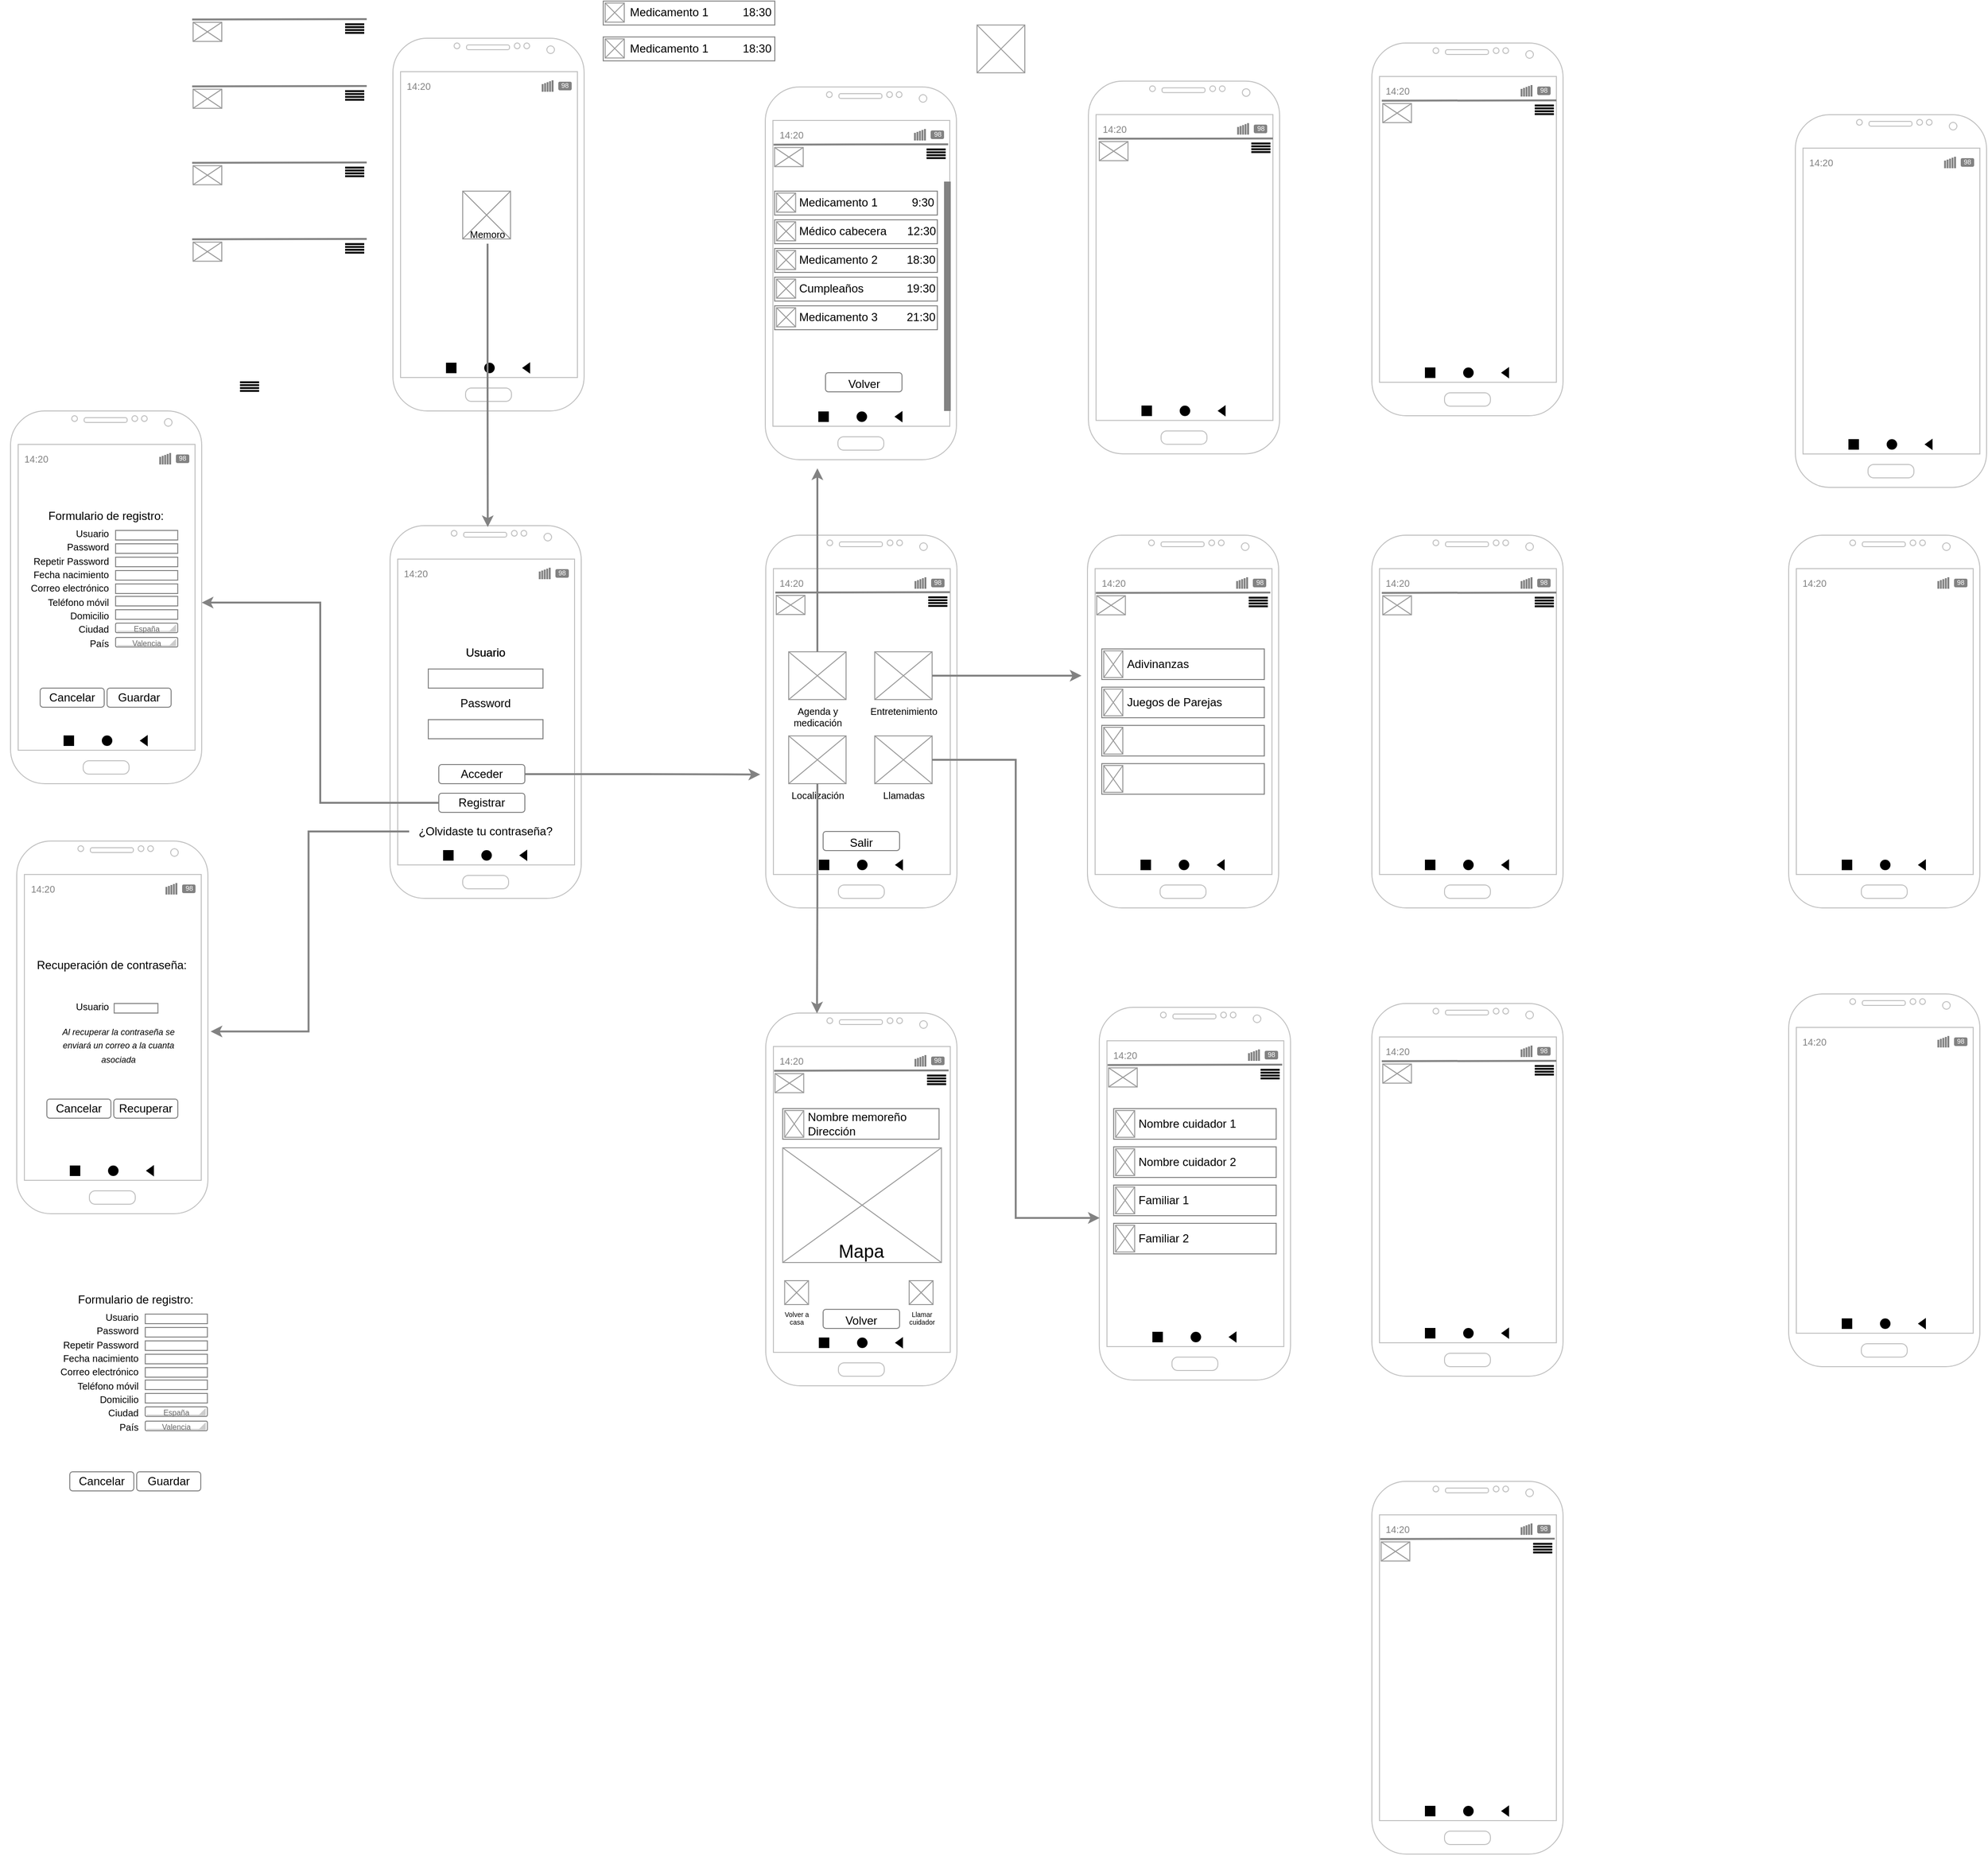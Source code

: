 <mxfile version="12.9.12" type="device"><diagram id="1nyrJl3KvH_LizP40hjp" name="Page-1"><mxGraphModel dx="1129" dy="655" grid="1" gridSize="10" guides="1" tooltips="1" connect="1" arrows="1" fold="1" page="1" pageScale="1" pageWidth="827" pageHeight="1169" math="0" shadow="0"><root><mxCell id="0"/><mxCell id="1" parent="0"/><mxCell id="T2DTnSdWjttKzM2hOTa8-145" value="" style="group" vertex="1" connectable="0" parent="1"><mxGeometry x="236.5" y="880" width="200" height="390" as="geometry"/></mxCell><mxCell id="T2DTnSdWjttKzM2hOTa8-107" value="" style="group" vertex="1" connectable="0" parent="T2DTnSdWjttKzM2hOTa8-145"><mxGeometry width="200" height="390" as="geometry"/></mxCell><mxCell id="T2DTnSdWjttKzM2hOTa8-1" value="" style="verticalLabelPosition=bottom;verticalAlign=top;html=1;shadow=0;dashed=0;strokeWidth=1;shape=mxgraph.android.phone2;strokeColor=#c0c0c0;" vertex="1" parent="T2DTnSdWjttKzM2hOTa8-107"><mxGeometry width="200" height="390" as="geometry"/></mxCell><mxCell id="T2DTnSdWjttKzM2hOTa8-81" value="" style="group" vertex="1" connectable="0" parent="T2DTnSdWjttKzM2hOTa8-107"><mxGeometry x="56" y="340" width="87" height="10" as="geometry"/></mxCell><mxCell id="T2DTnSdWjttKzM2hOTa8-73" value="" style="ellipse;whiteSpace=wrap;html=1;fillColor=#000000;" vertex="1" parent="T2DTnSdWjttKzM2hOTa8-81"><mxGeometry x="40" width="10" height="10" as="geometry"/></mxCell><mxCell id="T2DTnSdWjttKzM2hOTa8-74" value="" style="whiteSpace=wrap;html=1;aspect=fixed;fillColor=#000000;" vertex="1" parent="T2DTnSdWjttKzM2hOTa8-81"><mxGeometry width="10" height="10" as="geometry"/></mxCell><mxCell id="T2DTnSdWjttKzM2hOTa8-75" value="" style="triangle;whiteSpace=wrap;html=1;fillColor=#000000;rotation=-180;" vertex="1" parent="T2DTnSdWjttKzM2hOTa8-81"><mxGeometry x="80" width="7" height="10" as="geometry"/></mxCell><mxCell id="T2DTnSdWjttKzM2hOTa8-106" value="" style="group" vertex="1" connectable="0" parent="T2DTnSdWjttKzM2hOTa8-107"><mxGeometry x="7" y="40" width="186" height="20" as="geometry"/></mxCell><mxCell id="T2DTnSdWjttKzM2hOTa8-91" value="&lt;font color=&quot;#828282&quot; style=&quot;font-size: 10px;&quot;&gt;14:20&lt;/font&gt;" style="text;html=1;strokeColor=none;fillColor=none;align=center;verticalAlign=middle;whiteSpace=wrap;rounded=0;fontSize=10;" vertex="1" parent="T2DTnSdWjttKzM2hOTa8-106"><mxGeometry width="40" height="20" as="geometry"/></mxCell><mxCell id="T2DTnSdWjttKzM2hOTa8-97" value="" style="group" vertex="1" connectable="0" parent="T2DTnSdWjttKzM2hOTa8-106"><mxGeometry x="160" width="26" height="20" as="geometry"/></mxCell><mxCell id="T2DTnSdWjttKzM2hOTa8-92" value="" style="rounded=1;whiteSpace=wrap;html=1;fillColor=#828282;fontSize=10;fontColor=#828282;strokeColor=#828282;" vertex="1" parent="T2DTnSdWjttKzM2hOTa8-97"><mxGeometry x="6.5" y="6" width="13" height="8" as="geometry"/></mxCell><mxCell id="T2DTnSdWjttKzM2hOTa8-94" value="&lt;font style=&quot;font-size: 7px&quot;&gt;98&lt;/font&gt;" style="text;html=1;strokeColor=none;fillColor=none;align=center;verticalAlign=middle;whiteSpace=wrap;rounded=0;fontSize=7;fontColor=#FFFFFF;" vertex="1" parent="T2DTnSdWjttKzM2hOTa8-97"><mxGeometry width="26" height="20" as="geometry"/></mxCell><mxCell id="T2DTnSdWjttKzM2hOTa8-105" value="" style="group" vertex="1" connectable="0" parent="T2DTnSdWjttKzM2hOTa8-97"><mxGeometry x="-10.4" y="4" width="10.4" height="12" as="geometry"/></mxCell><mxCell id="T2DTnSdWjttKzM2hOTa8-102" value="" style="group" vertex="1" connectable="0" parent="T2DTnSdWjttKzM2hOTa8-105"><mxGeometry width="10.4" height="12" as="geometry"/></mxCell><mxCell id="T2DTnSdWjttKzM2hOTa8-95" value="" style="endArrow=none;html=1;fontSize=7;fontColor=#FFFFFF;strokeWidth=2;strokeColor=#828282;" edge="1" parent="T2DTnSdWjttKzM2hOTa8-102"><mxGeometry width="50" height="50" relative="1" as="geometry"><mxPoint x="2.6" y="12" as="sourcePoint"/><mxPoint x="2.6" y="3" as="targetPoint"/></mxGeometry></mxCell><mxCell id="T2DTnSdWjttKzM2hOTa8-98" value="" style="endArrow=none;html=1;fontSize=7;fontColor=#FFFFFF;strokeWidth=2;strokeColor=#828282;" edge="1" parent="T2DTnSdWjttKzM2hOTa8-102"><mxGeometry width="50" height="50" relative="1" as="geometry"><mxPoint x="5.2" y="12" as="sourcePoint"/><mxPoint x="5.2" y="2" as="targetPoint"/></mxGeometry></mxCell><mxCell id="T2DTnSdWjttKzM2hOTa8-99" value="" style="endArrow=none;html=1;fontSize=7;fontColor=#FFFFFF;strokeWidth=2;strokeColor=#828282;" edge="1" parent="T2DTnSdWjttKzM2hOTa8-102"><mxGeometry width="50" height="50" relative="1" as="geometry"><mxPoint x="7.8" y="12" as="sourcePoint"/><mxPoint x="7.8" y="1" as="targetPoint"/></mxGeometry></mxCell><mxCell id="T2DTnSdWjttKzM2hOTa8-100" value="" style="endArrow=none;html=1;fontSize=7;fontColor=#FFFFFF;strokeWidth=2;strokeColor=#828282;" edge="1" parent="T2DTnSdWjttKzM2hOTa8-102"><mxGeometry width="50" height="50" relative="1" as="geometry"><mxPoint x="10.4" y="12" as="sourcePoint"/><mxPoint x="10.4" as="targetPoint"/></mxGeometry></mxCell><mxCell id="T2DTnSdWjttKzM2hOTa8-101" value="" style="endArrow=none;html=1;fontSize=7;fontColor=#FFFFFF;strokeWidth=2;strokeColor=#828282;" edge="1" parent="T2DTnSdWjttKzM2hOTa8-102"><mxGeometry width="50" height="50" relative="1" as="geometry"><mxPoint y="12" as="sourcePoint"/><mxPoint y="4" as="targetPoint"/></mxGeometry></mxCell><mxCell id="T2DTnSdWjttKzM2hOTa8-475" value="" style="group" vertex="1" connectable="0" parent="T2DTnSdWjttKzM2hOTa8-107"><mxGeometry x="16.82" y="120" width="166.37" height="170" as="geometry"/></mxCell><mxCell id="T2DTnSdWjttKzM2hOTa8-459" value="" style="rounded=0;whiteSpace=wrap;html=1;strokeColor=#828282;fillColor=#FFFFFF;fontSize=12;fontColor=#000000;" vertex="1" parent="T2DTnSdWjttKzM2hOTa8-475"><mxGeometry x="85.106" y="50" width="45.751" height="10" as="geometry"/></mxCell><mxCell id="T2DTnSdWjttKzM2hOTa8-462" value="&lt;font style=&quot;font-size: 10px&quot;&gt;Usuario&lt;br&gt;&lt;br&gt;&lt;/font&gt;" style="text;html=1;strokeColor=none;fillColor=none;align=right;verticalAlign=middle;whiteSpace=wrap;rounded=0;fontSize=12;fontColor=#000000;spacing=1;" vertex="1" parent="T2DTnSdWjttKzM2hOTa8-475"><mxGeometry width="80.986" height="120" as="geometry"/></mxCell><mxCell id="T2DTnSdWjttKzM2hOTa8-471" value="Recuperación de contraseña:" style="text;html=1;strokeColor=none;fillColor=none;align=center;verticalAlign=middle;whiteSpace=wrap;rounded=0;fontSize=12;fontColor=#000000;" vertex="1" parent="T2DTnSdWjttKzM2hOTa8-475"><mxGeometry width="166.37" height="20" as="geometry"/></mxCell><mxCell id="T2DTnSdWjttKzM2hOTa8-472" value="Recuperar" style="rounded=1;whiteSpace=wrap;html=1;strokeColor=#828282;fillColor=#FFFFFF;fontSize=12;fontColor=#000000;align=center;" vertex="1" parent="T2DTnSdWjttKzM2hOTa8-475"><mxGeometry x="84.69" y="150" width="67" height="20" as="geometry"/></mxCell><mxCell id="T2DTnSdWjttKzM2hOTa8-473" value="Cancelar" style="rounded=1;whiteSpace=wrap;html=1;strokeColor=#828282;fillColor=#FFFFFF;fontSize=12;fontColor=#000000;align=center;" vertex="1" parent="T2DTnSdWjttKzM2hOTa8-475"><mxGeometry x="14.69" y="150" width="67" height="20" as="geometry"/></mxCell><mxCell id="T2DTnSdWjttKzM2hOTa8-474" value="&lt;i&gt;&lt;font style=&quot;font-size: 9px&quot;&gt;Al recuperar la contraseña se enviará un correo a la cuanta asociada&lt;/font&gt;&lt;/i&gt;" style="text;html=1;strokeColor=none;fillColor=none;align=center;verticalAlign=middle;whiteSpace=wrap;rounded=0;fontSize=12;fontColor=#000000;" vertex="1" parent="T2DTnSdWjttKzM2hOTa8-475"><mxGeometry x="28.19" y="83" width="121.81" height="20" as="geometry"/></mxCell><mxCell id="T2DTnSdWjttKzM2hOTa8-147" value="" style="group" vertex="1" connectable="0" parent="1"><mxGeometry x="627" y="550" width="200" height="390" as="geometry"/></mxCell><mxCell id="T2DTnSdWjttKzM2hOTa8-148" value="" style="group" vertex="1" connectable="0" parent="T2DTnSdWjttKzM2hOTa8-147"><mxGeometry width="200" height="390" as="geometry"/></mxCell><mxCell id="T2DTnSdWjttKzM2hOTa8-149" value="" style="verticalLabelPosition=bottom;verticalAlign=top;html=1;shadow=0;dashed=0;strokeWidth=1;shape=mxgraph.android.phone2;strokeColor=#c0c0c0;" vertex="1" parent="T2DTnSdWjttKzM2hOTa8-148"><mxGeometry width="200" height="390" as="geometry"/></mxCell><mxCell id="T2DTnSdWjttKzM2hOTa8-150" value="" style="group" vertex="1" connectable="0" parent="T2DTnSdWjttKzM2hOTa8-148"><mxGeometry x="56" y="340" width="87" height="10" as="geometry"/></mxCell><mxCell id="T2DTnSdWjttKzM2hOTa8-151" value="" style="ellipse;whiteSpace=wrap;html=1;fillColor=#000000;" vertex="1" parent="T2DTnSdWjttKzM2hOTa8-150"><mxGeometry x="40" width="10" height="10" as="geometry"/></mxCell><mxCell id="T2DTnSdWjttKzM2hOTa8-152" value="" style="whiteSpace=wrap;html=1;aspect=fixed;fillColor=#000000;" vertex="1" parent="T2DTnSdWjttKzM2hOTa8-150"><mxGeometry width="10" height="10" as="geometry"/></mxCell><mxCell id="T2DTnSdWjttKzM2hOTa8-153" value="" style="triangle;whiteSpace=wrap;html=1;fillColor=#000000;rotation=-180;" vertex="1" parent="T2DTnSdWjttKzM2hOTa8-150"><mxGeometry x="80" width="7" height="10" as="geometry"/></mxCell><mxCell id="T2DTnSdWjttKzM2hOTa8-154" value="" style="group" vertex="1" connectable="0" parent="T2DTnSdWjttKzM2hOTa8-148"><mxGeometry x="7" y="40" width="186" height="20" as="geometry"/></mxCell><mxCell id="T2DTnSdWjttKzM2hOTa8-155" value="&lt;font color=&quot;#828282&quot; style=&quot;font-size: 10px;&quot;&gt;14:20&lt;/font&gt;" style="text;html=1;strokeColor=none;fillColor=none;align=center;verticalAlign=middle;whiteSpace=wrap;rounded=0;fontSize=10;" vertex="1" parent="T2DTnSdWjttKzM2hOTa8-154"><mxGeometry width="40" height="20" as="geometry"/></mxCell><mxCell id="T2DTnSdWjttKzM2hOTa8-156" value="" style="group" vertex="1" connectable="0" parent="T2DTnSdWjttKzM2hOTa8-154"><mxGeometry x="160" width="26" height="20" as="geometry"/></mxCell><mxCell id="T2DTnSdWjttKzM2hOTa8-157" value="" style="rounded=1;whiteSpace=wrap;html=1;fillColor=#828282;fontSize=10;fontColor=#828282;strokeColor=#828282;" vertex="1" parent="T2DTnSdWjttKzM2hOTa8-156"><mxGeometry x="6.5" y="6" width="13" height="8" as="geometry"/></mxCell><mxCell id="T2DTnSdWjttKzM2hOTa8-158" value="&lt;font style=&quot;font-size: 7px&quot;&gt;98&lt;/font&gt;" style="text;html=1;strokeColor=none;fillColor=none;align=center;verticalAlign=middle;whiteSpace=wrap;rounded=0;fontSize=7;fontColor=#FFFFFF;" vertex="1" parent="T2DTnSdWjttKzM2hOTa8-156"><mxGeometry width="26" height="20" as="geometry"/></mxCell><mxCell id="T2DTnSdWjttKzM2hOTa8-159" value="" style="group" vertex="1" connectable="0" parent="T2DTnSdWjttKzM2hOTa8-156"><mxGeometry x="-10.4" y="4" width="10.4" height="12" as="geometry"/></mxCell><mxCell id="T2DTnSdWjttKzM2hOTa8-160" value="" style="group" vertex="1" connectable="0" parent="T2DTnSdWjttKzM2hOTa8-159"><mxGeometry width="10.4" height="12" as="geometry"/></mxCell><mxCell id="T2DTnSdWjttKzM2hOTa8-161" value="" style="endArrow=none;html=1;fontSize=7;fontColor=#FFFFFF;strokeWidth=2;strokeColor=#828282;" edge="1" parent="T2DTnSdWjttKzM2hOTa8-160"><mxGeometry width="50" height="50" relative="1" as="geometry"><mxPoint x="2.6" y="12" as="sourcePoint"/><mxPoint x="2.6" y="3" as="targetPoint"/></mxGeometry></mxCell><mxCell id="T2DTnSdWjttKzM2hOTa8-162" value="" style="endArrow=none;html=1;fontSize=7;fontColor=#FFFFFF;strokeWidth=2;strokeColor=#828282;" edge="1" parent="T2DTnSdWjttKzM2hOTa8-160"><mxGeometry width="50" height="50" relative="1" as="geometry"><mxPoint x="5.2" y="12" as="sourcePoint"/><mxPoint x="5.2" y="2" as="targetPoint"/></mxGeometry></mxCell><mxCell id="T2DTnSdWjttKzM2hOTa8-163" value="" style="endArrow=none;html=1;fontSize=7;fontColor=#FFFFFF;strokeWidth=2;strokeColor=#828282;" edge="1" parent="T2DTnSdWjttKzM2hOTa8-160"><mxGeometry width="50" height="50" relative="1" as="geometry"><mxPoint x="7.8" y="12" as="sourcePoint"/><mxPoint x="7.8" y="1" as="targetPoint"/></mxGeometry></mxCell><mxCell id="T2DTnSdWjttKzM2hOTa8-164" value="" style="endArrow=none;html=1;fontSize=7;fontColor=#FFFFFF;strokeWidth=2;strokeColor=#828282;" edge="1" parent="T2DTnSdWjttKzM2hOTa8-160"><mxGeometry width="50" height="50" relative="1" as="geometry"><mxPoint x="10.4" y="12" as="sourcePoint"/><mxPoint x="10.4" as="targetPoint"/></mxGeometry></mxCell><mxCell id="T2DTnSdWjttKzM2hOTa8-165" value="" style="endArrow=none;html=1;fontSize=7;fontColor=#FFFFFF;strokeWidth=2;strokeColor=#828282;" edge="1" parent="T2DTnSdWjttKzM2hOTa8-160"><mxGeometry width="50" height="50" relative="1" as="geometry"><mxPoint y="12" as="sourcePoint"/><mxPoint y="4" as="targetPoint"/></mxGeometry></mxCell><mxCell id="T2DTnSdWjttKzM2hOTa8-380" value="" style="group" vertex="1" connectable="0" parent="T2DTnSdWjttKzM2hOTa8-148"><mxGeometry x="20.0" y="110" width="160" height="220" as="geometry"/></mxCell><mxCell id="T2DTnSdWjttKzM2hOTa8-360" value="Usuario" style="text;html=1;strokeColor=none;fillColor=none;align=center;verticalAlign=middle;whiteSpace=wrap;rounded=0;fontSize=12;fontColor=#000000;" vertex="1" parent="T2DTnSdWjttKzM2hOTa8-380"><mxGeometry x="45.0" width="70" height="45" as="geometry"/></mxCell><mxCell id="T2DTnSdWjttKzM2hOTa8-362" value="" style="rounded=0;whiteSpace=wrap;html=1;strokeColor=#828282;fillColor=#FFFFFF;fontSize=12;fontColor=#000000;" vertex="1" parent="T2DTnSdWjttKzM2hOTa8-380"><mxGeometry x="20.0" y="40" width="120" height="20" as="geometry"/></mxCell><mxCell id="T2DTnSdWjttKzM2hOTa8-361" value="Password" style="text;html=1;strokeColor=none;fillColor=none;align=center;verticalAlign=middle;whiteSpace=wrap;rounded=0;fontSize=12;fontColor=#000000;" vertex="1" parent="T2DTnSdWjttKzM2hOTa8-380"><mxGeometry x="45.0" y="53" width="70" height="45" as="geometry"/></mxCell><mxCell id="T2DTnSdWjttKzM2hOTa8-363" value="" style="rounded=0;whiteSpace=wrap;html=1;strokeColor=#828282;fillColor=#FFFFFF;fontSize=12;fontColor=#000000;" vertex="1" parent="T2DTnSdWjttKzM2hOTa8-380"><mxGeometry x="20.0" y="93" width="120" height="20" as="geometry"/></mxCell><mxCell id="T2DTnSdWjttKzM2hOTa8-376" value="Usuario" style="text;html=1;strokeColor=none;fillColor=none;align=center;verticalAlign=middle;whiteSpace=wrap;rounded=0;fontSize=12;fontColor=#000000;" vertex="1" parent="T2DTnSdWjttKzM2hOTa8-380"><mxGeometry x="45.0" width="70" height="45" as="geometry"/></mxCell><mxCell id="T2DTnSdWjttKzM2hOTa8-377" value="" style="group" vertex="1" connectable="0" parent="T2DTnSdWjttKzM2hOTa8-380"><mxGeometry x="35" y="140" width="90" height="50" as="geometry"/></mxCell><mxCell id="T2DTnSdWjttKzM2hOTa8-371" value="" style="rounded=1;whiteSpace=wrap;html=1;strokeColor=#828282;fillColor=#FFFFFF;fontSize=12;fontColor=#000000;" vertex="1" parent="T2DTnSdWjttKzM2hOTa8-377"><mxGeometry x="-4.0" width="90" height="20" as="geometry"/></mxCell><mxCell id="T2DTnSdWjttKzM2hOTa8-373" value="" style="rounded=1;whiteSpace=wrap;html=1;strokeColor=#828282;fillColor=#FFFFFF;fontSize=12;fontColor=#000000;" vertex="1" parent="T2DTnSdWjttKzM2hOTa8-377"><mxGeometry x="-4.0" y="30" width="90" height="20" as="geometry"/></mxCell><mxCell id="T2DTnSdWjttKzM2hOTa8-374" value="Acceder" style="text;html=1;strokeColor=none;fillColor=none;align=center;verticalAlign=middle;whiteSpace=wrap;rounded=0;fontSize=12;fontColor=#000000;" vertex="1" parent="T2DTnSdWjttKzM2hOTa8-377"><mxGeometry x="21.0" width="40" height="20" as="geometry"/></mxCell><mxCell id="T2DTnSdWjttKzM2hOTa8-375" value="Registrar" style="text;html=1;strokeColor=none;fillColor=none;align=center;verticalAlign=middle;whiteSpace=wrap;rounded=0;fontSize=12;fontColor=#000000;" vertex="1" parent="T2DTnSdWjttKzM2hOTa8-377"><mxGeometry x="21.0" y="30" width="40" height="20" as="geometry"/></mxCell><mxCell id="T2DTnSdWjttKzM2hOTa8-379" value="¿Olvidaste tu contraseña?" style="text;html=1;strokeColor=none;fillColor=none;align=center;verticalAlign=middle;whiteSpace=wrap;rounded=0;fontSize=12;fontColor=#000000;" vertex="1" parent="T2DTnSdWjttKzM2hOTa8-380"><mxGeometry y="200" width="160" height="20" as="geometry"/></mxCell><mxCell id="T2DTnSdWjttKzM2hOTa8-166" value="" style="group" vertex="1" connectable="0" parent="1"><mxGeometry x="230" y="430" width="213" height="390" as="geometry"/></mxCell><mxCell id="T2DTnSdWjttKzM2hOTa8-167" value="" style="group" vertex="1" connectable="0" parent="T2DTnSdWjttKzM2hOTa8-166"><mxGeometry width="213" height="390" as="geometry"/></mxCell><mxCell id="T2DTnSdWjttKzM2hOTa8-168" value="" style="verticalLabelPosition=bottom;verticalAlign=top;html=1;shadow=0;dashed=0;strokeWidth=1;shape=mxgraph.android.phone2;strokeColor=#c0c0c0;" vertex="1" parent="T2DTnSdWjttKzM2hOTa8-167"><mxGeometry width="200" height="390" as="geometry"/></mxCell><mxCell id="T2DTnSdWjttKzM2hOTa8-169" value="" style="group" vertex="1" connectable="0" parent="T2DTnSdWjttKzM2hOTa8-167"><mxGeometry x="56" y="340" width="87" height="10" as="geometry"/></mxCell><mxCell id="T2DTnSdWjttKzM2hOTa8-170" value="" style="ellipse;whiteSpace=wrap;html=1;fillColor=#000000;" vertex="1" parent="T2DTnSdWjttKzM2hOTa8-169"><mxGeometry x="40" width="10" height="10" as="geometry"/></mxCell><mxCell id="T2DTnSdWjttKzM2hOTa8-171" value="" style="whiteSpace=wrap;html=1;aspect=fixed;fillColor=#000000;" vertex="1" parent="T2DTnSdWjttKzM2hOTa8-169"><mxGeometry width="10" height="10" as="geometry"/></mxCell><mxCell id="T2DTnSdWjttKzM2hOTa8-172" value="" style="triangle;whiteSpace=wrap;html=1;fillColor=#000000;rotation=-180;" vertex="1" parent="T2DTnSdWjttKzM2hOTa8-169"><mxGeometry x="80" width="7" height="10" as="geometry"/></mxCell><mxCell id="T2DTnSdWjttKzM2hOTa8-173" value="" style="group" vertex="1" connectable="0" parent="T2DTnSdWjttKzM2hOTa8-167"><mxGeometry x="7" y="40" width="186" height="20" as="geometry"/></mxCell><mxCell id="T2DTnSdWjttKzM2hOTa8-174" value="&lt;font color=&quot;#828282&quot; style=&quot;font-size: 10px;&quot;&gt;14:20&lt;/font&gt;" style="text;html=1;strokeColor=none;fillColor=none;align=center;verticalAlign=middle;whiteSpace=wrap;rounded=0;fontSize=10;" vertex="1" parent="T2DTnSdWjttKzM2hOTa8-173"><mxGeometry width="40" height="20" as="geometry"/></mxCell><mxCell id="T2DTnSdWjttKzM2hOTa8-175" value="" style="group" vertex="1" connectable="0" parent="T2DTnSdWjttKzM2hOTa8-173"><mxGeometry x="160" width="26" height="20" as="geometry"/></mxCell><mxCell id="T2DTnSdWjttKzM2hOTa8-176" value="" style="rounded=1;whiteSpace=wrap;html=1;fillColor=#828282;fontSize=10;fontColor=#828282;strokeColor=#828282;" vertex="1" parent="T2DTnSdWjttKzM2hOTa8-175"><mxGeometry x="6.5" y="6" width="13" height="8" as="geometry"/></mxCell><mxCell id="T2DTnSdWjttKzM2hOTa8-177" value="&lt;font style=&quot;font-size: 7px&quot;&gt;98&lt;/font&gt;" style="text;html=1;strokeColor=none;fillColor=none;align=center;verticalAlign=middle;whiteSpace=wrap;rounded=0;fontSize=7;fontColor=#FFFFFF;" vertex="1" parent="T2DTnSdWjttKzM2hOTa8-175"><mxGeometry width="26" height="20" as="geometry"/></mxCell><mxCell id="T2DTnSdWjttKzM2hOTa8-178" value="" style="group" vertex="1" connectable="0" parent="T2DTnSdWjttKzM2hOTa8-175"><mxGeometry x="-10.4" y="4" width="10.4" height="12" as="geometry"/></mxCell><mxCell id="T2DTnSdWjttKzM2hOTa8-179" value="" style="group" vertex="1" connectable="0" parent="T2DTnSdWjttKzM2hOTa8-178"><mxGeometry width="10.4" height="12" as="geometry"/></mxCell><mxCell id="T2DTnSdWjttKzM2hOTa8-180" value="" style="endArrow=none;html=1;fontSize=7;fontColor=#FFFFFF;strokeWidth=2;strokeColor=#828282;" edge="1" parent="T2DTnSdWjttKzM2hOTa8-179"><mxGeometry width="50" height="50" relative="1" as="geometry"><mxPoint x="2.6" y="12" as="sourcePoint"/><mxPoint x="2.6" y="3" as="targetPoint"/></mxGeometry></mxCell><mxCell id="T2DTnSdWjttKzM2hOTa8-181" value="" style="endArrow=none;html=1;fontSize=7;fontColor=#FFFFFF;strokeWidth=2;strokeColor=#828282;" edge="1" parent="T2DTnSdWjttKzM2hOTa8-179"><mxGeometry width="50" height="50" relative="1" as="geometry"><mxPoint x="5.2" y="12" as="sourcePoint"/><mxPoint x="5.2" y="2" as="targetPoint"/></mxGeometry></mxCell><mxCell id="T2DTnSdWjttKzM2hOTa8-182" value="" style="endArrow=none;html=1;fontSize=7;fontColor=#FFFFFF;strokeWidth=2;strokeColor=#828282;" edge="1" parent="T2DTnSdWjttKzM2hOTa8-179"><mxGeometry width="50" height="50" relative="1" as="geometry"><mxPoint x="7.8" y="12" as="sourcePoint"/><mxPoint x="7.8" y="1" as="targetPoint"/></mxGeometry></mxCell><mxCell id="T2DTnSdWjttKzM2hOTa8-183" value="" style="endArrow=none;html=1;fontSize=7;fontColor=#FFFFFF;strokeWidth=2;strokeColor=#828282;" edge="1" parent="T2DTnSdWjttKzM2hOTa8-179"><mxGeometry width="50" height="50" relative="1" as="geometry"><mxPoint x="10.4" y="12" as="sourcePoint"/><mxPoint x="10.4" as="targetPoint"/></mxGeometry></mxCell><mxCell id="T2DTnSdWjttKzM2hOTa8-184" value="" style="endArrow=none;html=1;fontSize=7;fontColor=#FFFFFF;strokeWidth=2;strokeColor=#828282;" edge="1" parent="T2DTnSdWjttKzM2hOTa8-179"><mxGeometry width="50" height="50" relative="1" as="geometry"><mxPoint y="12" as="sourcePoint"/><mxPoint y="4" as="targetPoint"/></mxGeometry></mxCell><mxCell id="T2DTnSdWjttKzM2hOTa8-399" value="" style="group" vertex="1" connectable="0" parent="T2DTnSdWjttKzM2hOTa8-167"><mxGeometry x="-11" y="100" width="185.913" height="170" as="geometry"/></mxCell><mxCell id="T2DTnSdWjttKzM2hOTa8-364" value="" style="rounded=0;whiteSpace=wrap;html=1;strokeColor=#828282;fillColor=#FFFFFF;fontSize=12;fontColor=#000000;" vertex="1" parent="T2DTnSdWjttKzM2hOTa8-399"><mxGeometry x="120.913" y="25.0" width="65" height="10" as="geometry"/></mxCell><mxCell id="T2DTnSdWjttKzM2hOTa8-367" value="" style="rounded=0;whiteSpace=wrap;html=1;strokeColor=#828282;fillColor=#FFFFFF;fontSize=12;fontColor=#000000;" vertex="1" parent="T2DTnSdWjttKzM2hOTa8-399"><mxGeometry x="120.913" y="53" width="65" height="10" as="geometry"/></mxCell><mxCell id="T2DTnSdWjttKzM2hOTa8-368" value="" style="rounded=0;whiteSpace=wrap;html=1;strokeColor=#828282;fillColor=#FFFFFF;fontSize=12;fontColor=#000000;" vertex="1" parent="T2DTnSdWjttKzM2hOTa8-399"><mxGeometry x="120.913" y="81" width="65" height="10" as="geometry"/></mxCell><mxCell id="T2DTnSdWjttKzM2hOTa8-381" value="&lt;font style=&quot;font-size: 10px&quot;&gt;Usuario&lt;br&gt;Password&lt;br&gt;Repetir Password&lt;br&gt;Fecha nacimiento&lt;br&gt;Correo electrónico&lt;br&gt;Teléfono móvil&lt;br&gt;Domicilio&lt;br&gt;Ciudad&lt;br&gt;País&lt;/font&gt;" style="text;html=1;strokeColor=none;fillColor=none;align=right;verticalAlign=middle;whiteSpace=wrap;rounded=0;fontSize=12;fontColor=#000000;spacing=1;" vertex="1" parent="T2DTnSdWjttKzM2hOTa8-399"><mxGeometry width="115.06" height="170" as="geometry"/></mxCell><mxCell id="T2DTnSdWjttKzM2hOTa8-383" value="" style="rounded=0;whiteSpace=wrap;html=1;strokeColor=#828282;fillColor=#FFFFFF;fontSize=12;fontColor=#000000;" vertex="1" parent="T2DTnSdWjttKzM2hOTa8-399"><mxGeometry x="120.913" y="67.0" width="65" height="10" as="geometry"/></mxCell><mxCell id="T2DTnSdWjttKzM2hOTa8-384" value="" style="rounded=0;whiteSpace=wrap;html=1;strokeColor=#828282;fillColor=#FFFFFF;fontSize=12;fontColor=#000000;" vertex="1" parent="T2DTnSdWjttKzM2hOTa8-399"><mxGeometry x="120.913" y="94" width="65" height="10" as="geometry"/></mxCell><mxCell id="T2DTnSdWjttKzM2hOTa8-387" value="" style="strokeWidth=1;html=1;shadow=0;dashed=0;shape=mxgraph.android.rect;rounded=1;fillColor=#FFFFFF;strokeColor=#828282;fontSize=12;fontColor=#000000;align=right;" vertex="1" parent="T2DTnSdWjttKzM2hOTa8-399"><mxGeometry x="120.873" y="122" width="65" height="10" as="geometry"/></mxCell><mxCell id="T2DTnSdWjttKzM2hOTa8-388" value="&lt;font style=&quot;font-size: 8px&quot;&gt;España&lt;/font&gt;" style="strokeWidth=1;html=1;shadow=0;dashed=0;shape=mxgraph.android.spinner2;fontStyle=0;fontColor=#666666;align=center;verticalAlign=middle;strokeColor=#cccccc;fillColor=#cccccc;" vertex="1" parent="T2DTnSdWjttKzM2hOTa8-387"><mxGeometry x="1.667" y="1.429" width="61.111" height="7.143" as="geometry"/></mxCell><mxCell id="T2DTnSdWjttKzM2hOTa8-397" value="" style="rounded=0;whiteSpace=wrap;html=1;strokeColor=#828282;fillColor=#FFFFFF;fontSize=12;fontColor=#000000;" vertex="1" parent="T2DTnSdWjttKzM2hOTa8-399"><mxGeometry x="120.913" y="108" width="65" height="10" as="geometry"/></mxCell><mxCell id="T2DTnSdWjttKzM2hOTa8-398" value="" style="rounded=0;whiteSpace=wrap;html=1;strokeColor=#828282;fillColor=#FFFFFF;fontSize=12;fontColor=#000000;" vertex="1" parent="T2DTnSdWjttKzM2hOTa8-399"><mxGeometry x="120.913" y="39" width="65" height="10" as="geometry"/></mxCell><mxCell id="T2DTnSdWjttKzM2hOTa8-391" value="" style="strokeWidth=1;html=1;shadow=0;dashed=0;shape=mxgraph.android.rect;rounded=1;fillColor=#FFFFFF;strokeColor=#828282;fontSize=9;fontColor=#000000;align=right;" vertex="1" parent="T2DTnSdWjttKzM2hOTa8-399"><mxGeometry x="120.909" y="137" width="65" height="10" as="geometry"/></mxCell><mxCell id="T2DTnSdWjttKzM2hOTa8-392" value="&lt;font style=&quot;font-size: 8px&quot;&gt;Valencia&lt;/font&gt;" style="strokeWidth=1;html=1;shadow=0;dashed=0;shape=mxgraph.android.spinner2;fontStyle=0;fontColor=#666666;align=center;verticalAlign=middle;strokeColor=#cccccc;fillColor=#cccccc;" vertex="1" parent="T2DTnSdWjttKzM2hOTa8-391"><mxGeometry x="1.667" y="1.429" width="61.111" height="7.143" as="geometry"/></mxCell><mxCell id="T2DTnSdWjttKzM2hOTa8-400" value="Formulario de registro:" style="text;html=1;strokeColor=none;fillColor=none;align=center;verticalAlign=middle;whiteSpace=wrap;rounded=0;fontSize=12;fontColor=#000000;" vertex="1" parent="T2DTnSdWjttKzM2hOTa8-399"><mxGeometry x="35.91" width="150" height="20" as="geometry"/></mxCell><mxCell id="T2DTnSdWjttKzM2hOTa8-401" value="Guardar" style="rounded=1;whiteSpace=wrap;html=1;strokeColor=#828282;fillColor=#FFFFFF;fontSize=12;fontColor=#000000;align=center;" vertex="1" parent="T2DTnSdWjttKzM2hOTa8-167"><mxGeometry x="101" y="290" width="67" height="20" as="geometry"/></mxCell><mxCell id="T2DTnSdWjttKzM2hOTa8-402" value="Cancelar" style="rounded=1;whiteSpace=wrap;html=1;strokeColor=#828282;fillColor=#FFFFFF;fontSize=12;fontColor=#000000;align=center;" vertex="1" parent="T2DTnSdWjttKzM2hOTa8-167"><mxGeometry x="31" y="290" width="67" height="20" as="geometry"/></mxCell><mxCell id="T2DTnSdWjttKzM2hOTa8-185" value="" style="group" vertex="1" connectable="0" parent="1"><mxGeometry x="1020" y="560" width="200" height="390" as="geometry"/></mxCell><mxCell id="T2DTnSdWjttKzM2hOTa8-186" value="" style="group" vertex="1" connectable="0" parent="T2DTnSdWjttKzM2hOTa8-185"><mxGeometry width="200" height="390" as="geometry"/></mxCell><mxCell id="T2DTnSdWjttKzM2hOTa8-187" value="" style="verticalLabelPosition=bottom;verticalAlign=top;html=1;shadow=0;dashed=0;strokeWidth=1;shape=mxgraph.android.phone2;strokeColor=#c0c0c0;" vertex="1" parent="T2DTnSdWjttKzM2hOTa8-186"><mxGeometry width="200" height="390" as="geometry"/></mxCell><mxCell id="T2DTnSdWjttKzM2hOTa8-188" value="" style="group" vertex="1" connectable="0" parent="T2DTnSdWjttKzM2hOTa8-186"><mxGeometry x="56" y="340" width="87" height="10" as="geometry"/></mxCell><mxCell id="T2DTnSdWjttKzM2hOTa8-189" value="" style="ellipse;whiteSpace=wrap;html=1;fillColor=#000000;" vertex="1" parent="T2DTnSdWjttKzM2hOTa8-188"><mxGeometry x="40" width="10" height="10" as="geometry"/></mxCell><mxCell id="T2DTnSdWjttKzM2hOTa8-190" value="" style="whiteSpace=wrap;html=1;aspect=fixed;fillColor=#000000;" vertex="1" parent="T2DTnSdWjttKzM2hOTa8-188"><mxGeometry width="10" height="10" as="geometry"/></mxCell><mxCell id="T2DTnSdWjttKzM2hOTa8-191" value="" style="triangle;whiteSpace=wrap;html=1;fillColor=#000000;rotation=-180;" vertex="1" parent="T2DTnSdWjttKzM2hOTa8-188"><mxGeometry x="80" width="7" height="10" as="geometry"/></mxCell><mxCell id="T2DTnSdWjttKzM2hOTa8-192" value="" style="group" vertex="1" connectable="0" parent="T2DTnSdWjttKzM2hOTa8-186"><mxGeometry x="7" y="40" width="186" height="20" as="geometry"/></mxCell><mxCell id="T2DTnSdWjttKzM2hOTa8-193" value="&lt;font color=&quot;#828282&quot; style=&quot;font-size: 10px;&quot;&gt;14:20&lt;/font&gt;" style="text;html=1;strokeColor=none;fillColor=none;align=center;verticalAlign=middle;whiteSpace=wrap;rounded=0;fontSize=10;" vertex="1" parent="T2DTnSdWjttKzM2hOTa8-192"><mxGeometry width="40" height="20" as="geometry"/></mxCell><mxCell id="T2DTnSdWjttKzM2hOTa8-194" value="" style="group" vertex="1" connectable="0" parent="T2DTnSdWjttKzM2hOTa8-192"><mxGeometry x="160" width="26" height="20" as="geometry"/></mxCell><mxCell id="T2DTnSdWjttKzM2hOTa8-195" value="" style="rounded=1;whiteSpace=wrap;html=1;fillColor=#828282;fontSize=10;fontColor=#828282;strokeColor=#828282;" vertex="1" parent="T2DTnSdWjttKzM2hOTa8-194"><mxGeometry x="6.5" y="6" width="13" height="8" as="geometry"/></mxCell><mxCell id="T2DTnSdWjttKzM2hOTa8-196" value="&lt;font style=&quot;font-size: 7px&quot;&gt;98&lt;/font&gt;" style="text;html=1;strokeColor=none;fillColor=none;align=center;verticalAlign=middle;whiteSpace=wrap;rounded=0;fontSize=7;fontColor=#FFFFFF;" vertex="1" parent="T2DTnSdWjttKzM2hOTa8-194"><mxGeometry width="26" height="20" as="geometry"/></mxCell><mxCell id="T2DTnSdWjttKzM2hOTa8-197" value="" style="group" vertex="1" connectable="0" parent="T2DTnSdWjttKzM2hOTa8-194"><mxGeometry x="-10.4" y="4" width="10.4" height="12" as="geometry"/></mxCell><mxCell id="T2DTnSdWjttKzM2hOTa8-198" value="" style="group" vertex="1" connectable="0" parent="T2DTnSdWjttKzM2hOTa8-197"><mxGeometry width="10.4" height="12" as="geometry"/></mxCell><mxCell id="T2DTnSdWjttKzM2hOTa8-199" value="" style="endArrow=none;html=1;fontSize=7;fontColor=#FFFFFF;strokeWidth=2;strokeColor=#828282;" edge="1" parent="T2DTnSdWjttKzM2hOTa8-198"><mxGeometry width="50" height="50" relative="1" as="geometry"><mxPoint x="2.6" y="12" as="sourcePoint"/><mxPoint x="2.6" y="3" as="targetPoint"/></mxGeometry></mxCell><mxCell id="T2DTnSdWjttKzM2hOTa8-200" value="" style="endArrow=none;html=1;fontSize=7;fontColor=#FFFFFF;strokeWidth=2;strokeColor=#828282;" edge="1" parent="T2DTnSdWjttKzM2hOTa8-198"><mxGeometry width="50" height="50" relative="1" as="geometry"><mxPoint x="5.2" y="12" as="sourcePoint"/><mxPoint x="5.2" y="2" as="targetPoint"/></mxGeometry></mxCell><mxCell id="T2DTnSdWjttKzM2hOTa8-201" value="" style="endArrow=none;html=1;fontSize=7;fontColor=#FFFFFF;strokeWidth=2;strokeColor=#828282;" edge="1" parent="T2DTnSdWjttKzM2hOTa8-198"><mxGeometry width="50" height="50" relative="1" as="geometry"><mxPoint x="7.8" y="12" as="sourcePoint"/><mxPoint x="7.8" y="1" as="targetPoint"/></mxGeometry></mxCell><mxCell id="T2DTnSdWjttKzM2hOTa8-202" value="" style="endArrow=none;html=1;fontSize=7;fontColor=#FFFFFF;strokeWidth=2;strokeColor=#828282;" edge="1" parent="T2DTnSdWjttKzM2hOTa8-198"><mxGeometry width="50" height="50" relative="1" as="geometry"><mxPoint x="10.4" y="12" as="sourcePoint"/><mxPoint x="10.4" as="targetPoint"/></mxGeometry></mxCell><mxCell id="T2DTnSdWjttKzM2hOTa8-203" value="" style="endArrow=none;html=1;fontSize=7;fontColor=#FFFFFF;strokeWidth=2;strokeColor=#828282;" edge="1" parent="T2DTnSdWjttKzM2hOTa8-198"><mxGeometry width="50" height="50" relative="1" as="geometry"><mxPoint y="12" as="sourcePoint"/><mxPoint y="4" as="targetPoint"/></mxGeometry></mxCell><mxCell id="T2DTnSdWjttKzM2hOTa8-515" value="&lt;font color=&quot;#000000&quot; style=&quot;font-size: 10px&quot;&gt;Agenda y &lt;br&gt;medicación&lt;/font&gt;" style="verticalLabelPosition=bottom;shadow=0;dashed=0;align=center;html=1;verticalAlign=top;strokeWidth=1;shape=mxgraph.mockup.graphics.simpleIcon;strokeColor=#999999;fillColor=#FFFFFF;fontSize=7;fontColor=#FFFFFF;" vertex="1" parent="T2DTnSdWjttKzM2hOTa8-186"><mxGeometry x="24" y="122" width="60" height="50" as="geometry"/></mxCell><mxCell id="T2DTnSdWjttKzM2hOTa8-516" value="&lt;font style=&quot;font-size: 10px&quot; color=&quot;#000000&quot;&gt;Entretenimiento&lt;/font&gt;" style="verticalLabelPosition=bottom;shadow=0;dashed=0;align=center;html=1;verticalAlign=top;strokeWidth=1;shape=mxgraph.mockup.graphics.simpleIcon;strokeColor=#999999;fillColor=#FFFFFF;fontSize=7;fontColor=#FFFFFF;" vertex="1" parent="T2DTnSdWjttKzM2hOTa8-186"><mxGeometry x="114" y="122" width="60" height="50" as="geometry"/></mxCell><mxCell id="T2DTnSdWjttKzM2hOTa8-517" value="&lt;font color=&quot;#000000&quot; style=&quot;font-size: 10px&quot;&gt;Localización&lt;/font&gt;" style="verticalLabelPosition=bottom;shadow=0;dashed=0;align=center;html=1;verticalAlign=top;strokeWidth=1;shape=mxgraph.mockup.graphics.simpleIcon;strokeColor=#999999;fillColor=#FFFFFF;fontSize=7;fontColor=#FFFFFF;" vertex="1" parent="T2DTnSdWjttKzM2hOTa8-186"><mxGeometry x="24" y="210" width="60" height="50" as="geometry"/></mxCell><mxCell id="T2DTnSdWjttKzM2hOTa8-518" value="&lt;font color=&quot;#000000&quot; style=&quot;font-size: 10px&quot;&gt;Llamadas&lt;/font&gt;" style="verticalLabelPosition=bottom;shadow=0;dashed=0;align=center;html=1;verticalAlign=top;strokeWidth=1;shape=mxgraph.mockup.graphics.simpleIcon;strokeColor=#999999;fillColor=#FFFFFF;fontSize=7;fontColor=#FFFFFF;" vertex="1" parent="T2DTnSdWjttKzM2hOTa8-186"><mxGeometry x="114" y="210" width="60" height="50" as="geometry"/></mxCell><mxCell id="T2DTnSdWjttKzM2hOTa8-526" value="" style="group" vertex="1" connectable="0" parent="T2DTnSdWjttKzM2hOTa8-186"><mxGeometry x="170" y="65" width="20" height="9" as="geometry"/></mxCell><mxCell id="T2DTnSdWjttKzM2hOTa8-504" value="" style="group" vertex="1" connectable="0" parent="T2DTnSdWjttKzM2hOTa8-526"><mxGeometry width="20" height="9" as="geometry"/></mxCell><mxCell id="T2DTnSdWjttKzM2hOTa8-505" value="" style="group" vertex="1" connectable="0" parent="T2DTnSdWjttKzM2hOTa8-504"><mxGeometry width="20" height="6" as="geometry"/></mxCell><mxCell id="T2DTnSdWjttKzM2hOTa8-506" value="" style="endArrow=none;html=1;fontSize=7;fontColor=#FFFFFF;strokeWidth=2;strokeColor=#000000;" edge="1" parent="T2DTnSdWjttKzM2hOTa8-505"><mxGeometry width="50" height="50" relative="1" as="geometry"><mxPoint as="sourcePoint"/><mxPoint x="20" as="targetPoint"/></mxGeometry></mxCell><mxCell id="T2DTnSdWjttKzM2hOTa8-507" value="" style="endArrow=none;html=1;fontSize=7;fontColor=#FFFFFF;strokeWidth=2;strokeColor=#000000;" edge="1" parent="T2DTnSdWjttKzM2hOTa8-505"><mxGeometry width="50" height="50" relative="1" as="geometry"><mxPoint y="3" as="sourcePoint"/><mxPoint x="20" y="3" as="targetPoint"/></mxGeometry></mxCell><mxCell id="T2DTnSdWjttKzM2hOTa8-508" value="" style="endArrow=none;html=1;fontSize=7;fontColor=#FFFFFF;strokeWidth=2;strokeColor=#000000;" edge="1" parent="T2DTnSdWjttKzM2hOTa8-505"><mxGeometry width="50" height="50" relative="1" as="geometry"><mxPoint x="20" y="6" as="sourcePoint"/><mxPoint y="6" as="targetPoint"/></mxGeometry></mxCell><mxCell id="T2DTnSdWjttKzM2hOTa8-509" value="" style="endArrow=none;html=1;fontSize=7;fontColor=#FFFFFF;strokeWidth=2;strokeColor=#000000;" edge="1" parent="T2DTnSdWjttKzM2hOTa8-504"><mxGeometry width="50" height="50" relative="1" as="geometry"><mxPoint x="20" y="9" as="sourcePoint"/><mxPoint y="9" as="targetPoint"/></mxGeometry></mxCell><mxCell id="T2DTnSdWjttKzM2hOTa8-513" value="" style="verticalLabelPosition=bottom;shadow=0;dashed=0;align=center;html=1;verticalAlign=top;strokeWidth=1;shape=mxgraph.mockup.graphics.simpleIcon;strokeColor=#999999;fillColor=#FFFFFF;fontSize=7;fontColor=#FFFFFF;" vertex="1" parent="T2DTnSdWjttKzM2hOTa8-186"><mxGeometry x="11" y="63" width="30" height="20" as="geometry"/></mxCell><mxCell id="T2DTnSdWjttKzM2hOTa8-833" value="&lt;font style=&quot;font-size: 12px&quot;&gt;Salir&lt;/font&gt;" style="rounded=1;whiteSpace=wrap;html=1;strokeColor=#828282;fillColor=#FFFFFF;fontSize=19;fontColor=#000000;align=center;" vertex="1" parent="T2DTnSdWjttKzM2hOTa8-186"><mxGeometry x="60" y="310" width="80" height="20" as="geometry"/></mxCell><mxCell id="T2DTnSdWjttKzM2hOTa8-204" value="" style="group" vertex="1" connectable="0" parent="1"><mxGeometry x="1654" y="45" width="200" height="390" as="geometry"/></mxCell><mxCell id="T2DTnSdWjttKzM2hOTa8-205" value="" style="group" vertex="1" connectable="0" parent="T2DTnSdWjttKzM2hOTa8-204"><mxGeometry width="200" height="390" as="geometry"/></mxCell><mxCell id="T2DTnSdWjttKzM2hOTa8-206" value="" style="verticalLabelPosition=bottom;verticalAlign=top;html=1;shadow=0;dashed=0;strokeWidth=1;shape=mxgraph.android.phone2;strokeColor=#c0c0c0;" vertex="1" parent="T2DTnSdWjttKzM2hOTa8-205"><mxGeometry width="200" height="390" as="geometry"/></mxCell><mxCell id="T2DTnSdWjttKzM2hOTa8-207" value="" style="group" vertex="1" connectable="0" parent="T2DTnSdWjttKzM2hOTa8-205"><mxGeometry x="56" y="340" width="87" height="10" as="geometry"/></mxCell><mxCell id="T2DTnSdWjttKzM2hOTa8-208" value="" style="ellipse;whiteSpace=wrap;html=1;fillColor=#000000;" vertex="1" parent="T2DTnSdWjttKzM2hOTa8-207"><mxGeometry x="40" width="10" height="10" as="geometry"/></mxCell><mxCell id="T2DTnSdWjttKzM2hOTa8-209" value="" style="whiteSpace=wrap;html=1;aspect=fixed;fillColor=#000000;" vertex="1" parent="T2DTnSdWjttKzM2hOTa8-207"><mxGeometry width="10" height="10" as="geometry"/></mxCell><mxCell id="T2DTnSdWjttKzM2hOTa8-210" value="" style="triangle;whiteSpace=wrap;html=1;fillColor=#000000;rotation=-180;" vertex="1" parent="T2DTnSdWjttKzM2hOTa8-207"><mxGeometry x="80" width="7" height="10" as="geometry"/></mxCell><mxCell id="T2DTnSdWjttKzM2hOTa8-211" value="" style="group" vertex="1" connectable="0" parent="T2DTnSdWjttKzM2hOTa8-205"><mxGeometry x="7" y="40" width="186" height="20" as="geometry"/></mxCell><mxCell id="T2DTnSdWjttKzM2hOTa8-212" value="&lt;font color=&quot;#828282&quot; style=&quot;font-size: 10px;&quot;&gt;14:20&lt;/font&gt;" style="text;html=1;strokeColor=none;fillColor=none;align=center;verticalAlign=middle;whiteSpace=wrap;rounded=0;fontSize=10;" vertex="1" parent="T2DTnSdWjttKzM2hOTa8-211"><mxGeometry width="40" height="20" as="geometry"/></mxCell><mxCell id="T2DTnSdWjttKzM2hOTa8-213" value="" style="group" vertex="1" connectable="0" parent="T2DTnSdWjttKzM2hOTa8-211"><mxGeometry x="160" width="26" height="20" as="geometry"/></mxCell><mxCell id="T2DTnSdWjttKzM2hOTa8-214" value="" style="rounded=1;whiteSpace=wrap;html=1;fillColor=#828282;fontSize=10;fontColor=#828282;strokeColor=#828282;" vertex="1" parent="T2DTnSdWjttKzM2hOTa8-213"><mxGeometry x="6.5" y="6" width="13" height="8" as="geometry"/></mxCell><mxCell id="T2DTnSdWjttKzM2hOTa8-215" value="&lt;font style=&quot;font-size: 7px&quot;&gt;98&lt;/font&gt;" style="text;html=1;strokeColor=none;fillColor=none;align=center;verticalAlign=middle;whiteSpace=wrap;rounded=0;fontSize=7;fontColor=#FFFFFF;" vertex="1" parent="T2DTnSdWjttKzM2hOTa8-213"><mxGeometry width="26" height="20" as="geometry"/></mxCell><mxCell id="T2DTnSdWjttKzM2hOTa8-216" value="" style="group" vertex="1" connectable="0" parent="T2DTnSdWjttKzM2hOTa8-213"><mxGeometry x="-10.4" y="4" width="10.4" height="12" as="geometry"/></mxCell><mxCell id="T2DTnSdWjttKzM2hOTa8-217" value="" style="group" vertex="1" connectable="0" parent="T2DTnSdWjttKzM2hOTa8-216"><mxGeometry width="10.4" height="12" as="geometry"/></mxCell><mxCell id="T2DTnSdWjttKzM2hOTa8-218" value="" style="endArrow=none;html=1;fontSize=7;fontColor=#FFFFFF;strokeWidth=2;strokeColor=#828282;" edge="1" parent="T2DTnSdWjttKzM2hOTa8-217"><mxGeometry width="50" height="50" relative="1" as="geometry"><mxPoint x="2.6" y="12" as="sourcePoint"/><mxPoint x="2.6" y="3" as="targetPoint"/></mxGeometry></mxCell><mxCell id="T2DTnSdWjttKzM2hOTa8-219" value="" style="endArrow=none;html=1;fontSize=7;fontColor=#FFFFFF;strokeWidth=2;strokeColor=#828282;" edge="1" parent="T2DTnSdWjttKzM2hOTa8-217"><mxGeometry width="50" height="50" relative="1" as="geometry"><mxPoint x="5.2" y="12" as="sourcePoint"/><mxPoint x="5.2" y="2" as="targetPoint"/></mxGeometry></mxCell><mxCell id="T2DTnSdWjttKzM2hOTa8-220" value="" style="endArrow=none;html=1;fontSize=7;fontColor=#FFFFFF;strokeWidth=2;strokeColor=#828282;" edge="1" parent="T2DTnSdWjttKzM2hOTa8-217"><mxGeometry width="50" height="50" relative="1" as="geometry"><mxPoint x="7.8" y="12" as="sourcePoint"/><mxPoint x="7.8" y="1" as="targetPoint"/></mxGeometry></mxCell><mxCell id="T2DTnSdWjttKzM2hOTa8-221" value="" style="endArrow=none;html=1;fontSize=7;fontColor=#FFFFFF;strokeWidth=2;strokeColor=#828282;" edge="1" parent="T2DTnSdWjttKzM2hOTa8-217"><mxGeometry width="50" height="50" relative="1" as="geometry"><mxPoint x="10.4" y="12" as="sourcePoint"/><mxPoint x="10.4" as="targetPoint"/></mxGeometry></mxCell><mxCell id="T2DTnSdWjttKzM2hOTa8-222" value="" style="endArrow=none;html=1;fontSize=7;fontColor=#FFFFFF;strokeWidth=2;strokeColor=#828282;" edge="1" parent="T2DTnSdWjttKzM2hOTa8-217"><mxGeometry width="50" height="50" relative="1" as="geometry"><mxPoint y="12" as="sourcePoint"/><mxPoint y="4" as="targetPoint"/></mxGeometry></mxCell><mxCell id="T2DTnSdWjttKzM2hOTa8-577" value="" style="group" vertex="1" connectable="0" parent="T2DTnSdWjttKzM2hOTa8-205"><mxGeometry x="10.4" y="60.0" width="182.6" height="23.33" as="geometry"/></mxCell><mxCell id="T2DTnSdWjttKzM2hOTa8-578" value="" style="group" vertex="1" connectable="0" parent="T2DTnSdWjttKzM2hOTa8-577"><mxGeometry x="160" y="5.33" width="20" height="9" as="geometry"/></mxCell><mxCell id="T2DTnSdWjttKzM2hOTa8-579" value="" style="group" vertex="1" connectable="0" parent="T2DTnSdWjttKzM2hOTa8-578"><mxGeometry width="20" height="9" as="geometry"/></mxCell><mxCell id="T2DTnSdWjttKzM2hOTa8-580" value="" style="group" vertex="1" connectable="0" parent="T2DTnSdWjttKzM2hOTa8-579"><mxGeometry width="20" height="6" as="geometry"/></mxCell><mxCell id="T2DTnSdWjttKzM2hOTa8-581" value="" style="endArrow=none;html=1;fontSize=7;fontColor=#FFFFFF;strokeWidth=2;strokeColor=#000000;" edge="1" parent="T2DTnSdWjttKzM2hOTa8-580"><mxGeometry width="50" height="50" relative="1" as="geometry"><mxPoint as="sourcePoint"/><mxPoint x="20" as="targetPoint"/></mxGeometry></mxCell><mxCell id="T2DTnSdWjttKzM2hOTa8-582" value="" style="endArrow=none;html=1;fontSize=7;fontColor=#FFFFFF;strokeWidth=2;strokeColor=#000000;" edge="1" parent="T2DTnSdWjttKzM2hOTa8-580"><mxGeometry width="50" height="50" relative="1" as="geometry"><mxPoint y="3" as="sourcePoint"/><mxPoint x="20" y="3" as="targetPoint"/></mxGeometry></mxCell><mxCell id="T2DTnSdWjttKzM2hOTa8-583" value="" style="endArrow=none;html=1;fontSize=7;fontColor=#FFFFFF;strokeWidth=2;strokeColor=#000000;" edge="1" parent="T2DTnSdWjttKzM2hOTa8-580"><mxGeometry width="50" height="50" relative="1" as="geometry"><mxPoint x="20" y="6" as="sourcePoint"/><mxPoint y="6" as="targetPoint"/></mxGeometry></mxCell><mxCell id="T2DTnSdWjttKzM2hOTa8-584" value="" style="endArrow=none;html=1;fontSize=7;fontColor=#FFFFFF;strokeWidth=2;strokeColor=#000000;" edge="1" parent="T2DTnSdWjttKzM2hOTa8-579"><mxGeometry width="50" height="50" relative="1" as="geometry"><mxPoint x="20" y="9" as="sourcePoint"/><mxPoint y="9" as="targetPoint"/></mxGeometry></mxCell><mxCell id="T2DTnSdWjttKzM2hOTa8-585" value="" style="verticalLabelPosition=bottom;shadow=0;dashed=0;align=center;html=1;verticalAlign=top;strokeWidth=1;shape=mxgraph.mockup.graphics.simpleIcon;strokeColor=#999999;fillColor=#FFFFFF;fontSize=7;fontColor=#FFFFFF;" vertex="1" parent="T2DTnSdWjttKzM2hOTa8-577"><mxGeometry x="1" y="3.33" width="30" height="20" as="geometry"/></mxCell><mxCell id="T2DTnSdWjttKzM2hOTa8-586" value="" style="endArrow=none;html=1;strokeColor=#828282;strokeWidth=2;fontSize=12;fontColor=#000000;entryX=0.963;entryY=0.153;entryDx=0;entryDy=0;entryPerimeter=0;" edge="1" parent="T2DTnSdWjttKzM2hOTa8-577"><mxGeometry width="50" height="50" relative="1" as="geometry"><mxPoint y="0.33" as="sourcePoint"/><mxPoint x="182.6" as="targetPoint"/></mxGeometry></mxCell><mxCell id="T2DTnSdWjttKzM2hOTa8-223" value="" style="group" vertex="1" connectable="0" parent="1"><mxGeometry x="1356.5" y="560" width="200" height="390" as="geometry"/></mxCell><mxCell id="T2DTnSdWjttKzM2hOTa8-224" value="" style="group" vertex="1" connectable="0" parent="T2DTnSdWjttKzM2hOTa8-223"><mxGeometry width="200" height="390" as="geometry"/></mxCell><mxCell id="T2DTnSdWjttKzM2hOTa8-225" value="" style="verticalLabelPosition=bottom;verticalAlign=top;html=1;shadow=0;dashed=0;strokeWidth=1;shape=mxgraph.android.phone2;strokeColor=#c0c0c0;" vertex="1" parent="T2DTnSdWjttKzM2hOTa8-224"><mxGeometry width="200" height="390" as="geometry"/></mxCell><mxCell id="T2DTnSdWjttKzM2hOTa8-226" value="" style="group" vertex="1" connectable="0" parent="T2DTnSdWjttKzM2hOTa8-224"><mxGeometry x="56" y="340" width="87" height="10" as="geometry"/></mxCell><mxCell id="T2DTnSdWjttKzM2hOTa8-227" value="" style="ellipse;whiteSpace=wrap;html=1;fillColor=#000000;" vertex="1" parent="T2DTnSdWjttKzM2hOTa8-226"><mxGeometry x="40" width="10" height="10" as="geometry"/></mxCell><mxCell id="T2DTnSdWjttKzM2hOTa8-228" value="" style="whiteSpace=wrap;html=1;aspect=fixed;fillColor=#000000;" vertex="1" parent="T2DTnSdWjttKzM2hOTa8-226"><mxGeometry width="10" height="10" as="geometry"/></mxCell><mxCell id="T2DTnSdWjttKzM2hOTa8-229" value="" style="triangle;whiteSpace=wrap;html=1;fillColor=#000000;rotation=-180;" vertex="1" parent="T2DTnSdWjttKzM2hOTa8-226"><mxGeometry x="80" width="7" height="10" as="geometry"/></mxCell><mxCell id="T2DTnSdWjttKzM2hOTa8-230" value="" style="group" vertex="1" connectable="0" parent="T2DTnSdWjttKzM2hOTa8-224"><mxGeometry x="7" y="40" width="186" height="20" as="geometry"/></mxCell><mxCell id="T2DTnSdWjttKzM2hOTa8-231" value="&lt;font color=&quot;#828282&quot; style=&quot;font-size: 10px;&quot;&gt;14:20&lt;/font&gt;" style="text;html=1;strokeColor=none;fillColor=none;align=center;verticalAlign=middle;whiteSpace=wrap;rounded=0;fontSize=10;" vertex="1" parent="T2DTnSdWjttKzM2hOTa8-230"><mxGeometry width="40" height="20" as="geometry"/></mxCell><mxCell id="T2DTnSdWjttKzM2hOTa8-232" value="" style="group" vertex="1" connectable="0" parent="T2DTnSdWjttKzM2hOTa8-230"><mxGeometry x="160" width="26" height="20" as="geometry"/></mxCell><mxCell id="T2DTnSdWjttKzM2hOTa8-233" value="" style="rounded=1;whiteSpace=wrap;html=1;fillColor=#828282;fontSize=10;fontColor=#828282;strokeColor=#828282;" vertex="1" parent="T2DTnSdWjttKzM2hOTa8-232"><mxGeometry x="6.5" y="6" width="13" height="8" as="geometry"/></mxCell><mxCell id="T2DTnSdWjttKzM2hOTa8-234" value="&lt;font style=&quot;font-size: 7px&quot;&gt;98&lt;/font&gt;" style="text;html=1;strokeColor=none;fillColor=none;align=center;verticalAlign=middle;whiteSpace=wrap;rounded=0;fontSize=7;fontColor=#FFFFFF;" vertex="1" parent="T2DTnSdWjttKzM2hOTa8-232"><mxGeometry width="26" height="20" as="geometry"/></mxCell><mxCell id="T2DTnSdWjttKzM2hOTa8-235" value="" style="group" vertex="1" connectable="0" parent="T2DTnSdWjttKzM2hOTa8-232"><mxGeometry x="-10.4" y="4" width="10.4" height="12" as="geometry"/></mxCell><mxCell id="T2DTnSdWjttKzM2hOTa8-236" value="" style="group" vertex="1" connectable="0" parent="T2DTnSdWjttKzM2hOTa8-235"><mxGeometry width="10.4" height="12" as="geometry"/></mxCell><mxCell id="T2DTnSdWjttKzM2hOTa8-237" value="" style="endArrow=none;html=1;fontSize=7;fontColor=#FFFFFF;strokeWidth=2;strokeColor=#828282;" edge="1" parent="T2DTnSdWjttKzM2hOTa8-236"><mxGeometry width="50" height="50" relative="1" as="geometry"><mxPoint x="2.6" y="12" as="sourcePoint"/><mxPoint x="2.6" y="3" as="targetPoint"/></mxGeometry></mxCell><mxCell id="T2DTnSdWjttKzM2hOTa8-238" value="" style="endArrow=none;html=1;fontSize=7;fontColor=#FFFFFF;strokeWidth=2;strokeColor=#828282;" edge="1" parent="T2DTnSdWjttKzM2hOTa8-236"><mxGeometry width="50" height="50" relative="1" as="geometry"><mxPoint x="5.2" y="12" as="sourcePoint"/><mxPoint x="5.2" y="2" as="targetPoint"/></mxGeometry></mxCell><mxCell id="T2DTnSdWjttKzM2hOTa8-239" value="" style="endArrow=none;html=1;fontSize=7;fontColor=#FFFFFF;strokeWidth=2;strokeColor=#828282;" edge="1" parent="T2DTnSdWjttKzM2hOTa8-236"><mxGeometry width="50" height="50" relative="1" as="geometry"><mxPoint x="7.8" y="12" as="sourcePoint"/><mxPoint x="7.8" y="1" as="targetPoint"/></mxGeometry></mxCell><mxCell id="T2DTnSdWjttKzM2hOTa8-240" value="" style="endArrow=none;html=1;fontSize=7;fontColor=#FFFFFF;strokeWidth=2;strokeColor=#828282;" edge="1" parent="T2DTnSdWjttKzM2hOTa8-236"><mxGeometry width="50" height="50" relative="1" as="geometry"><mxPoint x="10.4" y="12" as="sourcePoint"/><mxPoint x="10.4" as="targetPoint"/></mxGeometry></mxCell><mxCell id="T2DTnSdWjttKzM2hOTa8-241" value="" style="endArrow=none;html=1;fontSize=7;fontColor=#FFFFFF;strokeWidth=2;strokeColor=#828282;" edge="1" parent="T2DTnSdWjttKzM2hOTa8-236"><mxGeometry width="50" height="50" relative="1" as="geometry"><mxPoint y="12" as="sourcePoint"/><mxPoint y="4" as="targetPoint"/></mxGeometry></mxCell><mxCell id="T2DTnSdWjttKzM2hOTa8-567" value="" style="group" vertex="1" connectable="0" parent="T2DTnSdWjttKzM2hOTa8-224"><mxGeometry x="8.7" y="60" width="182.6" height="23.33" as="geometry"/></mxCell><mxCell id="T2DTnSdWjttKzM2hOTa8-568" value="" style="group" vertex="1" connectable="0" parent="T2DTnSdWjttKzM2hOTa8-567"><mxGeometry x="160" y="5.33" width="20" height="9" as="geometry"/></mxCell><mxCell id="T2DTnSdWjttKzM2hOTa8-569" value="" style="group" vertex="1" connectable="0" parent="T2DTnSdWjttKzM2hOTa8-568"><mxGeometry width="20" height="9" as="geometry"/></mxCell><mxCell id="T2DTnSdWjttKzM2hOTa8-570" value="" style="group" vertex="1" connectable="0" parent="T2DTnSdWjttKzM2hOTa8-569"><mxGeometry width="20" height="6" as="geometry"/></mxCell><mxCell id="T2DTnSdWjttKzM2hOTa8-571" value="" style="endArrow=none;html=1;fontSize=7;fontColor=#FFFFFF;strokeWidth=2;strokeColor=#000000;" edge="1" parent="T2DTnSdWjttKzM2hOTa8-570"><mxGeometry width="50" height="50" relative="1" as="geometry"><mxPoint as="sourcePoint"/><mxPoint x="20" as="targetPoint"/></mxGeometry></mxCell><mxCell id="T2DTnSdWjttKzM2hOTa8-572" value="" style="endArrow=none;html=1;fontSize=7;fontColor=#FFFFFF;strokeWidth=2;strokeColor=#000000;" edge="1" parent="T2DTnSdWjttKzM2hOTa8-570"><mxGeometry width="50" height="50" relative="1" as="geometry"><mxPoint y="3" as="sourcePoint"/><mxPoint x="20" y="3" as="targetPoint"/></mxGeometry></mxCell><mxCell id="T2DTnSdWjttKzM2hOTa8-573" value="" style="endArrow=none;html=1;fontSize=7;fontColor=#FFFFFF;strokeWidth=2;strokeColor=#000000;" edge="1" parent="T2DTnSdWjttKzM2hOTa8-570"><mxGeometry width="50" height="50" relative="1" as="geometry"><mxPoint x="20" y="6" as="sourcePoint"/><mxPoint y="6" as="targetPoint"/></mxGeometry></mxCell><mxCell id="T2DTnSdWjttKzM2hOTa8-574" value="" style="endArrow=none;html=1;fontSize=7;fontColor=#FFFFFF;strokeWidth=2;strokeColor=#000000;" edge="1" parent="T2DTnSdWjttKzM2hOTa8-569"><mxGeometry width="50" height="50" relative="1" as="geometry"><mxPoint x="20" y="9" as="sourcePoint"/><mxPoint y="9" as="targetPoint"/></mxGeometry></mxCell><mxCell id="T2DTnSdWjttKzM2hOTa8-575" value="" style="verticalLabelPosition=bottom;shadow=0;dashed=0;align=center;html=1;verticalAlign=top;strokeWidth=1;shape=mxgraph.mockup.graphics.simpleIcon;strokeColor=#999999;fillColor=#FFFFFF;fontSize=7;fontColor=#FFFFFF;" vertex="1" parent="T2DTnSdWjttKzM2hOTa8-567"><mxGeometry x="1" y="3.33" width="30" height="20" as="geometry"/></mxCell><mxCell id="T2DTnSdWjttKzM2hOTa8-576" value="" style="endArrow=none;html=1;strokeColor=#828282;strokeWidth=2;fontSize=12;fontColor=#000000;entryX=0.963;entryY=0.153;entryDx=0;entryDy=0;entryPerimeter=0;" edge="1" parent="T2DTnSdWjttKzM2hOTa8-567"><mxGeometry width="50" height="50" relative="1" as="geometry"><mxPoint y="0.33" as="sourcePoint"/><mxPoint x="182.6" as="targetPoint"/></mxGeometry></mxCell><mxCell id="T2DTnSdWjttKzM2hOTa8-824" value="" style="rounded=0;whiteSpace=wrap;html=1;strokeColor=#828282;fillColor=#FFFFFF;fontSize=12;fontColor=#000000;align=right;" vertex="1" parent="T2DTnSdWjttKzM2hOTa8-224"><mxGeometry x="15" y="119" width="170" height="32" as="geometry"/></mxCell><mxCell id="T2DTnSdWjttKzM2hOTa8-825" value="" style="verticalLabelPosition=bottom;shadow=0;dashed=0;align=center;html=1;verticalAlign=top;strokeWidth=1;shape=mxgraph.mockup.graphics.simpleIcon;strokeColor=#999999;fillColor=#FFFFFF;fontSize=7;fontColor=#FFFFFF;" vertex="1" parent="T2DTnSdWjttKzM2hOTa8-224"><mxGeometry x="17" y="121" width="20" height="28" as="geometry"/></mxCell><mxCell id="T2DTnSdWjttKzM2hOTa8-826" value="Adivinanzas" style="text;html=1;strokeColor=none;fillColor=none;align=left;verticalAlign=middle;whiteSpace=wrap;rounded=0;fontSize=12;fontColor=#000000;" vertex="1" parent="T2DTnSdWjttKzM2hOTa8-224"><mxGeometry x="39" y="121" width="139.5" height="28" as="geometry"/></mxCell><mxCell id="T2DTnSdWjttKzM2hOTa8-834" value="" style="rounded=0;whiteSpace=wrap;html=1;strokeColor=#828282;fillColor=#FFFFFF;fontSize=12;fontColor=#000000;align=right;" vertex="1" parent="T2DTnSdWjttKzM2hOTa8-224"><mxGeometry x="15" y="159" width="170" height="32" as="geometry"/></mxCell><mxCell id="T2DTnSdWjttKzM2hOTa8-835" value="" style="verticalLabelPosition=bottom;shadow=0;dashed=0;align=center;html=1;verticalAlign=top;strokeWidth=1;shape=mxgraph.mockup.graphics.simpleIcon;strokeColor=#999999;fillColor=#FFFFFF;fontSize=7;fontColor=#FFFFFF;" vertex="1" parent="T2DTnSdWjttKzM2hOTa8-224"><mxGeometry x="17" y="161" width="20" height="28" as="geometry"/></mxCell><mxCell id="T2DTnSdWjttKzM2hOTa8-836" value="Juegos de Parejas" style="text;html=1;strokeColor=none;fillColor=none;align=left;verticalAlign=middle;whiteSpace=wrap;rounded=0;fontSize=12;fontColor=#000000;" vertex="1" parent="T2DTnSdWjttKzM2hOTa8-224"><mxGeometry x="39" y="161" width="139.5" height="28" as="geometry"/></mxCell><mxCell id="T2DTnSdWjttKzM2hOTa8-837" value="" style="rounded=0;whiteSpace=wrap;html=1;strokeColor=#828282;fillColor=#FFFFFF;fontSize=12;fontColor=#000000;align=right;" vertex="1" parent="T2DTnSdWjttKzM2hOTa8-224"><mxGeometry x="15" y="199" width="170" height="32" as="geometry"/></mxCell><mxCell id="T2DTnSdWjttKzM2hOTa8-838" value="" style="verticalLabelPosition=bottom;shadow=0;dashed=0;align=center;html=1;verticalAlign=top;strokeWidth=1;shape=mxgraph.mockup.graphics.simpleIcon;strokeColor=#999999;fillColor=#FFFFFF;fontSize=7;fontColor=#FFFFFF;" vertex="1" parent="T2DTnSdWjttKzM2hOTa8-224"><mxGeometry x="17" y="201" width="20" height="28" as="geometry"/></mxCell><mxCell id="T2DTnSdWjttKzM2hOTa8-840" value="" style="rounded=0;whiteSpace=wrap;html=1;strokeColor=#828282;fillColor=#FFFFFF;fontSize=12;fontColor=#000000;align=right;" vertex="1" parent="T2DTnSdWjttKzM2hOTa8-224"><mxGeometry x="15" y="239" width="170" height="32" as="geometry"/></mxCell><mxCell id="T2DTnSdWjttKzM2hOTa8-841" value="" style="verticalLabelPosition=bottom;shadow=0;dashed=0;align=center;html=1;verticalAlign=top;strokeWidth=1;shape=mxgraph.mockup.graphics.simpleIcon;strokeColor=#999999;fillColor=#FFFFFF;fontSize=7;fontColor=#FFFFFF;" vertex="1" parent="T2DTnSdWjttKzM2hOTa8-224"><mxGeometry x="17" y="241" width="20" height="28" as="geometry"/></mxCell><mxCell id="T2DTnSdWjttKzM2hOTa8-242" value="" style="group" vertex="1" connectable="0" parent="1"><mxGeometry x="1654" y="1050" width="200" height="390" as="geometry"/></mxCell><mxCell id="T2DTnSdWjttKzM2hOTa8-243" value="" style="group" vertex="1" connectable="0" parent="T2DTnSdWjttKzM2hOTa8-242"><mxGeometry width="200" height="390" as="geometry"/></mxCell><mxCell id="T2DTnSdWjttKzM2hOTa8-244" value="" style="verticalLabelPosition=bottom;verticalAlign=top;html=1;shadow=0;dashed=0;strokeWidth=1;shape=mxgraph.android.phone2;strokeColor=#c0c0c0;" vertex="1" parent="T2DTnSdWjttKzM2hOTa8-243"><mxGeometry width="200" height="390" as="geometry"/></mxCell><mxCell id="T2DTnSdWjttKzM2hOTa8-245" value="" style="group" vertex="1" connectable="0" parent="T2DTnSdWjttKzM2hOTa8-243"><mxGeometry x="56" y="340" width="87" height="10" as="geometry"/></mxCell><mxCell id="T2DTnSdWjttKzM2hOTa8-246" value="" style="ellipse;whiteSpace=wrap;html=1;fillColor=#000000;" vertex="1" parent="T2DTnSdWjttKzM2hOTa8-245"><mxGeometry x="40" width="10" height="10" as="geometry"/></mxCell><mxCell id="T2DTnSdWjttKzM2hOTa8-247" value="" style="whiteSpace=wrap;html=1;aspect=fixed;fillColor=#000000;" vertex="1" parent="T2DTnSdWjttKzM2hOTa8-245"><mxGeometry width="10" height="10" as="geometry"/></mxCell><mxCell id="T2DTnSdWjttKzM2hOTa8-248" value="" style="triangle;whiteSpace=wrap;html=1;fillColor=#000000;rotation=-180;" vertex="1" parent="T2DTnSdWjttKzM2hOTa8-245"><mxGeometry x="80" width="7" height="10" as="geometry"/></mxCell><mxCell id="T2DTnSdWjttKzM2hOTa8-249" value="" style="group" vertex="1" connectable="0" parent="T2DTnSdWjttKzM2hOTa8-243"><mxGeometry x="7" y="40" width="186" height="20" as="geometry"/></mxCell><mxCell id="T2DTnSdWjttKzM2hOTa8-250" value="&lt;font color=&quot;#828282&quot; style=&quot;font-size: 10px;&quot;&gt;14:20&lt;/font&gt;" style="text;html=1;strokeColor=none;fillColor=none;align=center;verticalAlign=middle;whiteSpace=wrap;rounded=0;fontSize=10;" vertex="1" parent="T2DTnSdWjttKzM2hOTa8-249"><mxGeometry width="40" height="20" as="geometry"/></mxCell><mxCell id="T2DTnSdWjttKzM2hOTa8-251" value="" style="group" vertex="1" connectable="0" parent="T2DTnSdWjttKzM2hOTa8-249"><mxGeometry x="160" width="26" height="20" as="geometry"/></mxCell><mxCell id="T2DTnSdWjttKzM2hOTa8-252" value="" style="rounded=1;whiteSpace=wrap;html=1;fillColor=#828282;fontSize=10;fontColor=#828282;strokeColor=#828282;" vertex="1" parent="T2DTnSdWjttKzM2hOTa8-251"><mxGeometry x="6.5" y="6" width="13" height="8" as="geometry"/></mxCell><mxCell id="T2DTnSdWjttKzM2hOTa8-253" value="&lt;font style=&quot;font-size: 7px&quot;&gt;98&lt;/font&gt;" style="text;html=1;strokeColor=none;fillColor=none;align=center;verticalAlign=middle;whiteSpace=wrap;rounded=0;fontSize=7;fontColor=#FFFFFF;" vertex="1" parent="T2DTnSdWjttKzM2hOTa8-251"><mxGeometry width="26" height="20" as="geometry"/></mxCell><mxCell id="T2DTnSdWjttKzM2hOTa8-254" value="" style="group" vertex="1" connectable="0" parent="T2DTnSdWjttKzM2hOTa8-251"><mxGeometry x="-10.4" y="4" width="10.4" height="12" as="geometry"/></mxCell><mxCell id="T2DTnSdWjttKzM2hOTa8-255" value="" style="group" vertex="1" connectable="0" parent="T2DTnSdWjttKzM2hOTa8-254"><mxGeometry width="10.4" height="12" as="geometry"/></mxCell><mxCell id="T2DTnSdWjttKzM2hOTa8-256" value="" style="endArrow=none;html=1;fontSize=7;fontColor=#FFFFFF;strokeWidth=2;strokeColor=#828282;" edge="1" parent="T2DTnSdWjttKzM2hOTa8-255"><mxGeometry width="50" height="50" relative="1" as="geometry"><mxPoint x="2.6" y="12" as="sourcePoint"/><mxPoint x="2.6" y="3" as="targetPoint"/></mxGeometry></mxCell><mxCell id="T2DTnSdWjttKzM2hOTa8-257" value="" style="endArrow=none;html=1;fontSize=7;fontColor=#FFFFFF;strokeWidth=2;strokeColor=#828282;" edge="1" parent="T2DTnSdWjttKzM2hOTa8-255"><mxGeometry width="50" height="50" relative="1" as="geometry"><mxPoint x="5.2" y="12" as="sourcePoint"/><mxPoint x="5.2" y="2" as="targetPoint"/></mxGeometry></mxCell><mxCell id="T2DTnSdWjttKzM2hOTa8-258" value="" style="endArrow=none;html=1;fontSize=7;fontColor=#FFFFFF;strokeWidth=2;strokeColor=#828282;" edge="1" parent="T2DTnSdWjttKzM2hOTa8-255"><mxGeometry width="50" height="50" relative="1" as="geometry"><mxPoint x="7.8" y="12" as="sourcePoint"/><mxPoint x="7.8" y="1" as="targetPoint"/></mxGeometry></mxCell><mxCell id="T2DTnSdWjttKzM2hOTa8-259" value="" style="endArrow=none;html=1;fontSize=7;fontColor=#FFFFFF;strokeWidth=2;strokeColor=#828282;" edge="1" parent="T2DTnSdWjttKzM2hOTa8-255"><mxGeometry width="50" height="50" relative="1" as="geometry"><mxPoint x="10.4" y="12" as="sourcePoint"/><mxPoint x="10.4" as="targetPoint"/></mxGeometry></mxCell><mxCell id="T2DTnSdWjttKzM2hOTa8-260" value="" style="endArrow=none;html=1;fontSize=7;fontColor=#FFFFFF;strokeWidth=2;strokeColor=#828282;" edge="1" parent="T2DTnSdWjttKzM2hOTa8-255"><mxGeometry width="50" height="50" relative="1" as="geometry"><mxPoint y="12" as="sourcePoint"/><mxPoint y="4" as="targetPoint"/></mxGeometry></mxCell><mxCell id="T2DTnSdWjttKzM2hOTa8-597" value="" style="group" vertex="1" connectable="0" parent="T2DTnSdWjttKzM2hOTa8-243"><mxGeometry x="10.4" y="60" width="182.6" height="23.33" as="geometry"/></mxCell><mxCell id="T2DTnSdWjttKzM2hOTa8-598" value="" style="group" vertex="1" connectable="0" parent="T2DTnSdWjttKzM2hOTa8-597"><mxGeometry x="160" y="5.33" width="20" height="9" as="geometry"/></mxCell><mxCell id="T2DTnSdWjttKzM2hOTa8-599" value="" style="group" vertex="1" connectable="0" parent="T2DTnSdWjttKzM2hOTa8-598"><mxGeometry width="20" height="9" as="geometry"/></mxCell><mxCell id="T2DTnSdWjttKzM2hOTa8-600" value="" style="group" vertex="1" connectable="0" parent="T2DTnSdWjttKzM2hOTa8-599"><mxGeometry width="20" height="6" as="geometry"/></mxCell><mxCell id="T2DTnSdWjttKzM2hOTa8-601" value="" style="endArrow=none;html=1;fontSize=7;fontColor=#FFFFFF;strokeWidth=2;strokeColor=#000000;" edge="1" parent="T2DTnSdWjttKzM2hOTa8-600"><mxGeometry width="50" height="50" relative="1" as="geometry"><mxPoint as="sourcePoint"/><mxPoint x="20" as="targetPoint"/></mxGeometry></mxCell><mxCell id="T2DTnSdWjttKzM2hOTa8-602" value="" style="endArrow=none;html=1;fontSize=7;fontColor=#FFFFFF;strokeWidth=2;strokeColor=#000000;" edge="1" parent="T2DTnSdWjttKzM2hOTa8-600"><mxGeometry width="50" height="50" relative="1" as="geometry"><mxPoint y="3" as="sourcePoint"/><mxPoint x="20" y="3" as="targetPoint"/></mxGeometry></mxCell><mxCell id="T2DTnSdWjttKzM2hOTa8-603" value="" style="endArrow=none;html=1;fontSize=7;fontColor=#FFFFFF;strokeWidth=2;strokeColor=#000000;" edge="1" parent="T2DTnSdWjttKzM2hOTa8-600"><mxGeometry width="50" height="50" relative="1" as="geometry"><mxPoint x="20" y="6" as="sourcePoint"/><mxPoint y="6" as="targetPoint"/></mxGeometry></mxCell><mxCell id="T2DTnSdWjttKzM2hOTa8-604" value="" style="endArrow=none;html=1;fontSize=7;fontColor=#FFFFFF;strokeWidth=2;strokeColor=#000000;" edge="1" parent="T2DTnSdWjttKzM2hOTa8-599"><mxGeometry width="50" height="50" relative="1" as="geometry"><mxPoint x="20" y="9" as="sourcePoint"/><mxPoint y="9" as="targetPoint"/></mxGeometry></mxCell><mxCell id="T2DTnSdWjttKzM2hOTa8-605" value="" style="verticalLabelPosition=bottom;shadow=0;dashed=0;align=center;html=1;verticalAlign=top;strokeWidth=1;shape=mxgraph.mockup.graphics.simpleIcon;strokeColor=#999999;fillColor=#FFFFFF;fontSize=7;fontColor=#FFFFFF;" vertex="1" parent="T2DTnSdWjttKzM2hOTa8-597"><mxGeometry x="1" y="3.33" width="30" height="20" as="geometry"/></mxCell><mxCell id="T2DTnSdWjttKzM2hOTa8-606" value="" style="endArrow=none;html=1;strokeColor=#828282;strokeWidth=2;fontSize=12;fontColor=#000000;entryX=0.963;entryY=0.153;entryDx=0;entryDy=0;entryPerimeter=0;" edge="1" parent="T2DTnSdWjttKzM2hOTa8-597"><mxGeometry width="50" height="50" relative="1" as="geometry"><mxPoint y="0.33" as="sourcePoint"/><mxPoint x="182.6" as="targetPoint"/></mxGeometry></mxCell><mxCell id="T2DTnSdWjttKzM2hOTa8-261" value="" style="group" vertex="1" connectable="0" parent="1"><mxGeometry x="1654" y="1550" width="200" height="390" as="geometry"/></mxCell><mxCell id="T2DTnSdWjttKzM2hOTa8-262" value="" style="group" vertex="1" connectable="0" parent="T2DTnSdWjttKzM2hOTa8-261"><mxGeometry width="200" height="390" as="geometry"/></mxCell><mxCell id="T2DTnSdWjttKzM2hOTa8-263" value="" style="verticalLabelPosition=bottom;verticalAlign=top;html=1;shadow=0;dashed=0;strokeWidth=1;shape=mxgraph.android.phone2;strokeColor=#c0c0c0;" vertex="1" parent="T2DTnSdWjttKzM2hOTa8-262"><mxGeometry width="200" height="390" as="geometry"/></mxCell><mxCell id="T2DTnSdWjttKzM2hOTa8-264" value="" style="group" vertex="1" connectable="0" parent="T2DTnSdWjttKzM2hOTa8-262"><mxGeometry x="56" y="340" width="87" height="10" as="geometry"/></mxCell><mxCell id="T2DTnSdWjttKzM2hOTa8-265" value="" style="ellipse;whiteSpace=wrap;html=1;fillColor=#000000;" vertex="1" parent="T2DTnSdWjttKzM2hOTa8-264"><mxGeometry x="40" width="10" height="10" as="geometry"/></mxCell><mxCell id="T2DTnSdWjttKzM2hOTa8-266" value="" style="whiteSpace=wrap;html=1;aspect=fixed;fillColor=#000000;" vertex="1" parent="T2DTnSdWjttKzM2hOTa8-264"><mxGeometry width="10" height="10" as="geometry"/></mxCell><mxCell id="T2DTnSdWjttKzM2hOTa8-267" value="" style="triangle;whiteSpace=wrap;html=1;fillColor=#000000;rotation=-180;" vertex="1" parent="T2DTnSdWjttKzM2hOTa8-264"><mxGeometry x="80" width="7" height="10" as="geometry"/></mxCell><mxCell id="T2DTnSdWjttKzM2hOTa8-268" value="" style="group" vertex="1" connectable="0" parent="T2DTnSdWjttKzM2hOTa8-262"><mxGeometry x="7" y="40" width="186" height="43.33" as="geometry"/></mxCell><mxCell id="T2DTnSdWjttKzM2hOTa8-269" value="&lt;font color=&quot;#828282&quot; style=&quot;font-size: 10px;&quot;&gt;14:20&lt;/font&gt;" style="text;html=1;strokeColor=none;fillColor=none;align=center;verticalAlign=middle;whiteSpace=wrap;rounded=0;fontSize=10;" vertex="1" parent="T2DTnSdWjttKzM2hOTa8-268"><mxGeometry width="40" height="20" as="geometry"/></mxCell><mxCell id="T2DTnSdWjttKzM2hOTa8-270" value="" style="group" vertex="1" connectable="0" parent="T2DTnSdWjttKzM2hOTa8-268"><mxGeometry x="160" width="26" height="20" as="geometry"/></mxCell><mxCell id="T2DTnSdWjttKzM2hOTa8-271" value="" style="rounded=1;whiteSpace=wrap;html=1;fillColor=#828282;fontSize=10;fontColor=#828282;strokeColor=#828282;" vertex="1" parent="T2DTnSdWjttKzM2hOTa8-270"><mxGeometry x="6.5" y="6" width="13" height="8" as="geometry"/></mxCell><mxCell id="T2DTnSdWjttKzM2hOTa8-272" value="&lt;font style=&quot;font-size: 7px&quot;&gt;98&lt;/font&gt;" style="text;html=1;strokeColor=none;fillColor=none;align=center;verticalAlign=middle;whiteSpace=wrap;rounded=0;fontSize=7;fontColor=#FFFFFF;" vertex="1" parent="T2DTnSdWjttKzM2hOTa8-270"><mxGeometry width="26" height="20" as="geometry"/></mxCell><mxCell id="T2DTnSdWjttKzM2hOTa8-273" value="" style="group" vertex="1" connectable="0" parent="T2DTnSdWjttKzM2hOTa8-270"><mxGeometry x="-10.4" y="4" width="10.4" height="12" as="geometry"/></mxCell><mxCell id="T2DTnSdWjttKzM2hOTa8-274" value="" style="group" vertex="1" connectable="0" parent="T2DTnSdWjttKzM2hOTa8-273"><mxGeometry width="10.4" height="12" as="geometry"/></mxCell><mxCell id="T2DTnSdWjttKzM2hOTa8-275" value="" style="endArrow=none;html=1;fontSize=7;fontColor=#FFFFFF;strokeWidth=2;strokeColor=#828282;" edge="1" parent="T2DTnSdWjttKzM2hOTa8-274"><mxGeometry width="50" height="50" relative="1" as="geometry"><mxPoint x="2.6" y="12" as="sourcePoint"/><mxPoint x="2.6" y="3" as="targetPoint"/></mxGeometry></mxCell><mxCell id="T2DTnSdWjttKzM2hOTa8-276" value="" style="endArrow=none;html=1;fontSize=7;fontColor=#FFFFFF;strokeWidth=2;strokeColor=#828282;" edge="1" parent="T2DTnSdWjttKzM2hOTa8-274"><mxGeometry width="50" height="50" relative="1" as="geometry"><mxPoint x="5.2" y="12" as="sourcePoint"/><mxPoint x="5.2" y="2" as="targetPoint"/></mxGeometry></mxCell><mxCell id="T2DTnSdWjttKzM2hOTa8-277" value="" style="endArrow=none;html=1;fontSize=7;fontColor=#FFFFFF;strokeWidth=2;strokeColor=#828282;" edge="1" parent="T2DTnSdWjttKzM2hOTa8-274"><mxGeometry width="50" height="50" relative="1" as="geometry"><mxPoint x="7.8" y="12" as="sourcePoint"/><mxPoint x="7.8" y="1" as="targetPoint"/></mxGeometry></mxCell><mxCell id="T2DTnSdWjttKzM2hOTa8-278" value="" style="endArrow=none;html=1;fontSize=7;fontColor=#FFFFFF;strokeWidth=2;strokeColor=#828282;" edge="1" parent="T2DTnSdWjttKzM2hOTa8-274"><mxGeometry width="50" height="50" relative="1" as="geometry"><mxPoint x="10.4" y="12" as="sourcePoint"/><mxPoint x="10.4" as="targetPoint"/></mxGeometry></mxCell><mxCell id="T2DTnSdWjttKzM2hOTa8-279" value="" style="endArrow=none;html=1;fontSize=7;fontColor=#FFFFFF;strokeWidth=2;strokeColor=#828282;" edge="1" parent="T2DTnSdWjttKzM2hOTa8-274"><mxGeometry width="50" height="50" relative="1" as="geometry"><mxPoint y="12" as="sourcePoint"/><mxPoint y="4" as="targetPoint"/></mxGeometry></mxCell><mxCell id="T2DTnSdWjttKzM2hOTa8-607" value="" style="group" vertex="1" connectable="0" parent="T2DTnSdWjttKzM2hOTa8-268"><mxGeometry x="1.7" y="20" width="182.6" height="23.33" as="geometry"/></mxCell><mxCell id="T2DTnSdWjttKzM2hOTa8-608" value="" style="group" vertex="1" connectable="0" parent="T2DTnSdWjttKzM2hOTa8-607"><mxGeometry x="160" y="5.33" width="20" height="9" as="geometry"/></mxCell><mxCell id="T2DTnSdWjttKzM2hOTa8-609" value="" style="group" vertex="1" connectable="0" parent="T2DTnSdWjttKzM2hOTa8-608"><mxGeometry width="20" height="9" as="geometry"/></mxCell><mxCell id="T2DTnSdWjttKzM2hOTa8-610" value="" style="group" vertex="1" connectable="0" parent="T2DTnSdWjttKzM2hOTa8-609"><mxGeometry width="20" height="6" as="geometry"/></mxCell><mxCell id="T2DTnSdWjttKzM2hOTa8-611" value="" style="endArrow=none;html=1;fontSize=7;fontColor=#FFFFFF;strokeWidth=2;strokeColor=#000000;" edge="1" parent="T2DTnSdWjttKzM2hOTa8-610"><mxGeometry width="50" height="50" relative="1" as="geometry"><mxPoint as="sourcePoint"/><mxPoint x="20" as="targetPoint"/></mxGeometry></mxCell><mxCell id="T2DTnSdWjttKzM2hOTa8-612" value="" style="endArrow=none;html=1;fontSize=7;fontColor=#FFFFFF;strokeWidth=2;strokeColor=#000000;" edge="1" parent="T2DTnSdWjttKzM2hOTa8-610"><mxGeometry width="50" height="50" relative="1" as="geometry"><mxPoint y="3" as="sourcePoint"/><mxPoint x="20" y="3" as="targetPoint"/></mxGeometry></mxCell><mxCell id="T2DTnSdWjttKzM2hOTa8-613" value="" style="endArrow=none;html=1;fontSize=7;fontColor=#FFFFFF;strokeWidth=2;strokeColor=#000000;" edge="1" parent="T2DTnSdWjttKzM2hOTa8-610"><mxGeometry width="50" height="50" relative="1" as="geometry"><mxPoint x="20" y="6" as="sourcePoint"/><mxPoint y="6" as="targetPoint"/></mxGeometry></mxCell><mxCell id="T2DTnSdWjttKzM2hOTa8-614" value="" style="endArrow=none;html=1;fontSize=7;fontColor=#FFFFFF;strokeWidth=2;strokeColor=#000000;" edge="1" parent="T2DTnSdWjttKzM2hOTa8-609"><mxGeometry width="50" height="50" relative="1" as="geometry"><mxPoint x="20" y="9" as="sourcePoint"/><mxPoint y="9" as="targetPoint"/></mxGeometry></mxCell><mxCell id="T2DTnSdWjttKzM2hOTa8-615" value="" style="verticalLabelPosition=bottom;shadow=0;dashed=0;align=center;html=1;verticalAlign=top;strokeWidth=1;shape=mxgraph.mockup.graphics.simpleIcon;strokeColor=#999999;fillColor=#FFFFFF;fontSize=7;fontColor=#FFFFFF;" vertex="1" parent="T2DTnSdWjttKzM2hOTa8-607"><mxGeometry x="1" y="3.33" width="30" height="20" as="geometry"/></mxCell><mxCell id="T2DTnSdWjttKzM2hOTa8-616" value="" style="endArrow=none;html=1;strokeColor=#828282;strokeWidth=2;fontSize=12;fontColor=#000000;entryX=0.963;entryY=0.153;entryDx=0;entryDy=0;entryPerimeter=0;" edge="1" parent="T2DTnSdWjttKzM2hOTa8-607"><mxGeometry width="50" height="50" relative="1" as="geometry"><mxPoint y="0.33" as="sourcePoint"/><mxPoint x="182.6" as="targetPoint"/></mxGeometry></mxCell><mxCell id="T2DTnSdWjttKzM2hOTa8-280" value="" style="group" vertex="1" connectable="0" parent="1"><mxGeometry x="1654" y="560" width="200" height="390" as="geometry"/></mxCell><mxCell id="T2DTnSdWjttKzM2hOTa8-281" value="" style="group" vertex="1" connectable="0" parent="T2DTnSdWjttKzM2hOTa8-280"><mxGeometry width="200" height="390" as="geometry"/></mxCell><mxCell id="T2DTnSdWjttKzM2hOTa8-282" value="" style="verticalLabelPosition=bottom;verticalAlign=top;html=1;shadow=0;dashed=0;strokeWidth=1;shape=mxgraph.android.phone2;strokeColor=#c0c0c0;" vertex="1" parent="T2DTnSdWjttKzM2hOTa8-281"><mxGeometry width="200" height="390" as="geometry"/></mxCell><mxCell id="T2DTnSdWjttKzM2hOTa8-283" value="" style="group" vertex="1" connectable="0" parent="T2DTnSdWjttKzM2hOTa8-281"><mxGeometry x="56" y="340" width="87" height="10" as="geometry"/></mxCell><mxCell id="T2DTnSdWjttKzM2hOTa8-284" value="" style="ellipse;whiteSpace=wrap;html=1;fillColor=#000000;" vertex="1" parent="T2DTnSdWjttKzM2hOTa8-283"><mxGeometry x="40" width="10" height="10" as="geometry"/></mxCell><mxCell id="T2DTnSdWjttKzM2hOTa8-285" value="" style="whiteSpace=wrap;html=1;aspect=fixed;fillColor=#000000;" vertex="1" parent="T2DTnSdWjttKzM2hOTa8-283"><mxGeometry width="10" height="10" as="geometry"/></mxCell><mxCell id="T2DTnSdWjttKzM2hOTa8-286" value="" style="triangle;whiteSpace=wrap;html=1;fillColor=#000000;rotation=-180;" vertex="1" parent="T2DTnSdWjttKzM2hOTa8-283"><mxGeometry x="80" width="7" height="10" as="geometry"/></mxCell><mxCell id="T2DTnSdWjttKzM2hOTa8-287" value="" style="group" vertex="1" connectable="0" parent="T2DTnSdWjttKzM2hOTa8-281"><mxGeometry x="7" y="40" width="186" height="43.33" as="geometry"/></mxCell><mxCell id="T2DTnSdWjttKzM2hOTa8-288" value="&lt;font color=&quot;#828282&quot; style=&quot;font-size: 10px;&quot;&gt;14:20&lt;/font&gt;" style="text;html=1;strokeColor=none;fillColor=none;align=center;verticalAlign=middle;whiteSpace=wrap;rounded=0;fontSize=10;" vertex="1" parent="T2DTnSdWjttKzM2hOTa8-287"><mxGeometry width="40" height="20" as="geometry"/></mxCell><mxCell id="T2DTnSdWjttKzM2hOTa8-289" value="" style="group" vertex="1" connectable="0" parent="T2DTnSdWjttKzM2hOTa8-287"><mxGeometry x="160" width="26" height="20" as="geometry"/></mxCell><mxCell id="T2DTnSdWjttKzM2hOTa8-290" value="" style="rounded=1;whiteSpace=wrap;html=1;fillColor=#828282;fontSize=10;fontColor=#828282;strokeColor=#828282;" vertex="1" parent="T2DTnSdWjttKzM2hOTa8-289"><mxGeometry x="6.5" y="6" width="13" height="8" as="geometry"/></mxCell><mxCell id="T2DTnSdWjttKzM2hOTa8-291" value="&lt;font style=&quot;font-size: 7px&quot;&gt;98&lt;/font&gt;" style="text;html=1;strokeColor=none;fillColor=none;align=center;verticalAlign=middle;whiteSpace=wrap;rounded=0;fontSize=7;fontColor=#FFFFFF;" vertex="1" parent="T2DTnSdWjttKzM2hOTa8-289"><mxGeometry width="26" height="20" as="geometry"/></mxCell><mxCell id="T2DTnSdWjttKzM2hOTa8-292" value="" style="group" vertex="1" connectable="0" parent="T2DTnSdWjttKzM2hOTa8-289"><mxGeometry x="-10.4" y="4" width="10.4" height="12" as="geometry"/></mxCell><mxCell id="T2DTnSdWjttKzM2hOTa8-293" value="" style="group" vertex="1" connectable="0" parent="T2DTnSdWjttKzM2hOTa8-292"><mxGeometry width="10.4" height="12" as="geometry"/></mxCell><mxCell id="T2DTnSdWjttKzM2hOTa8-294" value="" style="endArrow=none;html=1;fontSize=7;fontColor=#FFFFFF;strokeWidth=2;strokeColor=#828282;" edge="1" parent="T2DTnSdWjttKzM2hOTa8-293"><mxGeometry width="50" height="50" relative="1" as="geometry"><mxPoint x="2.6" y="12" as="sourcePoint"/><mxPoint x="2.6" y="3" as="targetPoint"/></mxGeometry></mxCell><mxCell id="T2DTnSdWjttKzM2hOTa8-295" value="" style="endArrow=none;html=1;fontSize=7;fontColor=#FFFFFF;strokeWidth=2;strokeColor=#828282;" edge="1" parent="T2DTnSdWjttKzM2hOTa8-293"><mxGeometry width="50" height="50" relative="1" as="geometry"><mxPoint x="5.2" y="12" as="sourcePoint"/><mxPoint x="5.2" y="2" as="targetPoint"/></mxGeometry></mxCell><mxCell id="T2DTnSdWjttKzM2hOTa8-296" value="" style="endArrow=none;html=1;fontSize=7;fontColor=#FFFFFF;strokeWidth=2;strokeColor=#828282;" edge="1" parent="T2DTnSdWjttKzM2hOTa8-293"><mxGeometry width="50" height="50" relative="1" as="geometry"><mxPoint x="7.8" y="12" as="sourcePoint"/><mxPoint x="7.8" y="1" as="targetPoint"/></mxGeometry></mxCell><mxCell id="T2DTnSdWjttKzM2hOTa8-297" value="" style="endArrow=none;html=1;fontSize=7;fontColor=#FFFFFF;strokeWidth=2;strokeColor=#828282;" edge="1" parent="T2DTnSdWjttKzM2hOTa8-293"><mxGeometry width="50" height="50" relative="1" as="geometry"><mxPoint x="10.4" y="12" as="sourcePoint"/><mxPoint x="10.4" as="targetPoint"/></mxGeometry></mxCell><mxCell id="T2DTnSdWjttKzM2hOTa8-298" value="" style="endArrow=none;html=1;fontSize=7;fontColor=#FFFFFF;strokeWidth=2;strokeColor=#828282;" edge="1" parent="T2DTnSdWjttKzM2hOTa8-293"><mxGeometry width="50" height="50" relative="1" as="geometry"><mxPoint y="12" as="sourcePoint"/><mxPoint y="4" as="targetPoint"/></mxGeometry></mxCell><mxCell id="T2DTnSdWjttKzM2hOTa8-587" value="" style="group" vertex="1" connectable="0" parent="T2DTnSdWjttKzM2hOTa8-287"><mxGeometry x="3.4" y="20" width="182.6" height="23.33" as="geometry"/></mxCell><mxCell id="T2DTnSdWjttKzM2hOTa8-588" value="" style="group" vertex="1" connectable="0" parent="T2DTnSdWjttKzM2hOTa8-587"><mxGeometry x="160" y="5.33" width="20" height="9" as="geometry"/></mxCell><mxCell id="T2DTnSdWjttKzM2hOTa8-589" value="" style="group" vertex="1" connectable="0" parent="T2DTnSdWjttKzM2hOTa8-588"><mxGeometry width="20" height="9" as="geometry"/></mxCell><mxCell id="T2DTnSdWjttKzM2hOTa8-590" value="" style="group" vertex="1" connectable="0" parent="T2DTnSdWjttKzM2hOTa8-589"><mxGeometry width="20" height="6" as="geometry"/></mxCell><mxCell id="T2DTnSdWjttKzM2hOTa8-591" value="" style="endArrow=none;html=1;fontSize=7;fontColor=#FFFFFF;strokeWidth=2;strokeColor=#000000;" edge="1" parent="T2DTnSdWjttKzM2hOTa8-590"><mxGeometry width="50" height="50" relative="1" as="geometry"><mxPoint as="sourcePoint"/><mxPoint x="20" as="targetPoint"/></mxGeometry></mxCell><mxCell id="T2DTnSdWjttKzM2hOTa8-592" value="" style="endArrow=none;html=1;fontSize=7;fontColor=#FFFFFF;strokeWidth=2;strokeColor=#000000;" edge="1" parent="T2DTnSdWjttKzM2hOTa8-590"><mxGeometry width="50" height="50" relative="1" as="geometry"><mxPoint y="3" as="sourcePoint"/><mxPoint x="20" y="3" as="targetPoint"/></mxGeometry></mxCell><mxCell id="T2DTnSdWjttKzM2hOTa8-593" value="" style="endArrow=none;html=1;fontSize=7;fontColor=#FFFFFF;strokeWidth=2;strokeColor=#000000;" edge="1" parent="T2DTnSdWjttKzM2hOTa8-590"><mxGeometry width="50" height="50" relative="1" as="geometry"><mxPoint x="20" y="6" as="sourcePoint"/><mxPoint y="6" as="targetPoint"/></mxGeometry></mxCell><mxCell id="T2DTnSdWjttKzM2hOTa8-594" value="" style="endArrow=none;html=1;fontSize=7;fontColor=#FFFFFF;strokeWidth=2;strokeColor=#000000;" edge="1" parent="T2DTnSdWjttKzM2hOTa8-589"><mxGeometry width="50" height="50" relative="1" as="geometry"><mxPoint x="20" y="9" as="sourcePoint"/><mxPoint y="9" as="targetPoint"/></mxGeometry></mxCell><mxCell id="T2DTnSdWjttKzM2hOTa8-595" value="" style="verticalLabelPosition=bottom;shadow=0;dashed=0;align=center;html=1;verticalAlign=top;strokeWidth=1;shape=mxgraph.mockup.graphics.simpleIcon;strokeColor=#999999;fillColor=#FFFFFF;fontSize=7;fontColor=#FFFFFF;" vertex="1" parent="T2DTnSdWjttKzM2hOTa8-587"><mxGeometry x="1" y="3.33" width="30" height="20" as="geometry"/></mxCell><mxCell id="T2DTnSdWjttKzM2hOTa8-596" value="" style="endArrow=none;html=1;strokeColor=#828282;strokeWidth=2;fontSize=12;fontColor=#000000;entryX=0.963;entryY=0.153;entryDx=0;entryDy=0;entryPerimeter=0;" edge="1" parent="T2DTnSdWjttKzM2hOTa8-587"><mxGeometry width="50" height="50" relative="1" as="geometry"><mxPoint y="0.33" as="sourcePoint"/><mxPoint x="182.6" as="targetPoint"/></mxGeometry></mxCell><mxCell id="T2DTnSdWjttKzM2hOTa8-299" value="" style="group" vertex="1" connectable="0" parent="1"><mxGeometry x="2090" y="560" width="200" height="390" as="geometry"/></mxCell><mxCell id="T2DTnSdWjttKzM2hOTa8-300" value="" style="group" vertex="1" connectable="0" parent="T2DTnSdWjttKzM2hOTa8-299"><mxGeometry width="200" height="390" as="geometry"/></mxCell><mxCell id="T2DTnSdWjttKzM2hOTa8-301" value="" style="verticalLabelPosition=bottom;verticalAlign=top;html=1;shadow=0;dashed=0;strokeWidth=1;shape=mxgraph.android.phone2;strokeColor=#c0c0c0;" vertex="1" parent="T2DTnSdWjttKzM2hOTa8-300"><mxGeometry width="200" height="390" as="geometry"/></mxCell><mxCell id="T2DTnSdWjttKzM2hOTa8-302" value="" style="group" vertex="1" connectable="0" parent="T2DTnSdWjttKzM2hOTa8-300"><mxGeometry x="56" y="340" width="87" height="10" as="geometry"/></mxCell><mxCell id="T2DTnSdWjttKzM2hOTa8-303" value="" style="ellipse;whiteSpace=wrap;html=1;fillColor=#000000;" vertex="1" parent="T2DTnSdWjttKzM2hOTa8-302"><mxGeometry x="40" width="10" height="10" as="geometry"/></mxCell><mxCell id="T2DTnSdWjttKzM2hOTa8-304" value="" style="whiteSpace=wrap;html=1;aspect=fixed;fillColor=#000000;" vertex="1" parent="T2DTnSdWjttKzM2hOTa8-302"><mxGeometry width="10" height="10" as="geometry"/></mxCell><mxCell id="T2DTnSdWjttKzM2hOTa8-305" value="" style="triangle;whiteSpace=wrap;html=1;fillColor=#000000;rotation=-180;" vertex="1" parent="T2DTnSdWjttKzM2hOTa8-302"><mxGeometry x="80" width="7" height="10" as="geometry"/></mxCell><mxCell id="T2DTnSdWjttKzM2hOTa8-306" value="" style="group" vertex="1" connectable="0" parent="T2DTnSdWjttKzM2hOTa8-300"><mxGeometry x="7" y="40" width="186" height="20" as="geometry"/></mxCell><mxCell id="T2DTnSdWjttKzM2hOTa8-307" value="&lt;font color=&quot;#828282&quot; style=&quot;font-size: 10px;&quot;&gt;14:20&lt;/font&gt;" style="text;html=1;strokeColor=none;fillColor=none;align=center;verticalAlign=middle;whiteSpace=wrap;rounded=0;fontSize=10;" vertex="1" parent="T2DTnSdWjttKzM2hOTa8-306"><mxGeometry width="40" height="20" as="geometry"/></mxCell><mxCell id="T2DTnSdWjttKzM2hOTa8-308" value="" style="group" vertex="1" connectable="0" parent="T2DTnSdWjttKzM2hOTa8-306"><mxGeometry x="160" width="26" height="20" as="geometry"/></mxCell><mxCell id="T2DTnSdWjttKzM2hOTa8-309" value="" style="rounded=1;whiteSpace=wrap;html=1;fillColor=#828282;fontSize=10;fontColor=#828282;strokeColor=#828282;" vertex="1" parent="T2DTnSdWjttKzM2hOTa8-308"><mxGeometry x="6.5" y="6" width="13" height="8" as="geometry"/></mxCell><mxCell id="T2DTnSdWjttKzM2hOTa8-310" value="&lt;font style=&quot;font-size: 7px&quot;&gt;98&lt;/font&gt;" style="text;html=1;strokeColor=none;fillColor=none;align=center;verticalAlign=middle;whiteSpace=wrap;rounded=0;fontSize=7;fontColor=#FFFFFF;" vertex="1" parent="T2DTnSdWjttKzM2hOTa8-308"><mxGeometry width="26" height="20" as="geometry"/></mxCell><mxCell id="T2DTnSdWjttKzM2hOTa8-311" value="" style="group" vertex="1" connectable="0" parent="T2DTnSdWjttKzM2hOTa8-308"><mxGeometry x="-10.4" y="4" width="10.4" height="12" as="geometry"/></mxCell><mxCell id="T2DTnSdWjttKzM2hOTa8-312" value="" style="group" vertex="1" connectable="0" parent="T2DTnSdWjttKzM2hOTa8-311"><mxGeometry width="10.4" height="12" as="geometry"/></mxCell><mxCell id="T2DTnSdWjttKzM2hOTa8-313" value="" style="endArrow=none;html=1;fontSize=7;fontColor=#FFFFFF;strokeWidth=2;strokeColor=#828282;" edge="1" parent="T2DTnSdWjttKzM2hOTa8-312"><mxGeometry width="50" height="50" relative="1" as="geometry"><mxPoint x="2.6" y="12" as="sourcePoint"/><mxPoint x="2.6" y="3" as="targetPoint"/></mxGeometry></mxCell><mxCell id="T2DTnSdWjttKzM2hOTa8-314" value="" style="endArrow=none;html=1;fontSize=7;fontColor=#FFFFFF;strokeWidth=2;strokeColor=#828282;" edge="1" parent="T2DTnSdWjttKzM2hOTa8-312"><mxGeometry width="50" height="50" relative="1" as="geometry"><mxPoint x="5.2" y="12" as="sourcePoint"/><mxPoint x="5.2" y="2" as="targetPoint"/></mxGeometry></mxCell><mxCell id="T2DTnSdWjttKzM2hOTa8-315" value="" style="endArrow=none;html=1;fontSize=7;fontColor=#FFFFFF;strokeWidth=2;strokeColor=#828282;" edge="1" parent="T2DTnSdWjttKzM2hOTa8-312"><mxGeometry width="50" height="50" relative="1" as="geometry"><mxPoint x="7.8" y="12" as="sourcePoint"/><mxPoint x="7.8" y="1" as="targetPoint"/></mxGeometry></mxCell><mxCell id="T2DTnSdWjttKzM2hOTa8-316" value="" style="endArrow=none;html=1;fontSize=7;fontColor=#FFFFFF;strokeWidth=2;strokeColor=#828282;" edge="1" parent="T2DTnSdWjttKzM2hOTa8-312"><mxGeometry width="50" height="50" relative="1" as="geometry"><mxPoint x="10.4" y="12" as="sourcePoint"/><mxPoint x="10.4" as="targetPoint"/></mxGeometry></mxCell><mxCell id="T2DTnSdWjttKzM2hOTa8-317" value="" style="endArrow=none;html=1;fontSize=7;fontColor=#FFFFFF;strokeWidth=2;strokeColor=#828282;" edge="1" parent="T2DTnSdWjttKzM2hOTa8-312"><mxGeometry width="50" height="50" relative="1" as="geometry"><mxPoint y="12" as="sourcePoint"/><mxPoint y="4" as="targetPoint"/></mxGeometry></mxCell><mxCell id="T2DTnSdWjttKzM2hOTa8-318" value="" style="group" vertex="1" connectable="0" parent="1"><mxGeometry x="2090" y="1040" width="200" height="390" as="geometry"/></mxCell><mxCell id="T2DTnSdWjttKzM2hOTa8-319" value="" style="group" vertex="1" connectable="0" parent="T2DTnSdWjttKzM2hOTa8-318"><mxGeometry width="200" height="390" as="geometry"/></mxCell><mxCell id="T2DTnSdWjttKzM2hOTa8-320" value="" style="verticalLabelPosition=bottom;verticalAlign=top;html=1;shadow=0;dashed=0;strokeWidth=1;shape=mxgraph.android.phone2;strokeColor=#c0c0c0;" vertex="1" parent="T2DTnSdWjttKzM2hOTa8-319"><mxGeometry width="200" height="390" as="geometry"/></mxCell><mxCell id="T2DTnSdWjttKzM2hOTa8-321" value="" style="group" vertex="1" connectable="0" parent="T2DTnSdWjttKzM2hOTa8-319"><mxGeometry x="56" y="340" width="87" height="10" as="geometry"/></mxCell><mxCell id="T2DTnSdWjttKzM2hOTa8-322" value="" style="ellipse;whiteSpace=wrap;html=1;fillColor=#000000;" vertex="1" parent="T2DTnSdWjttKzM2hOTa8-321"><mxGeometry x="40" width="10" height="10" as="geometry"/></mxCell><mxCell id="T2DTnSdWjttKzM2hOTa8-323" value="" style="whiteSpace=wrap;html=1;aspect=fixed;fillColor=#000000;" vertex="1" parent="T2DTnSdWjttKzM2hOTa8-321"><mxGeometry width="10" height="10" as="geometry"/></mxCell><mxCell id="T2DTnSdWjttKzM2hOTa8-324" value="" style="triangle;whiteSpace=wrap;html=1;fillColor=#000000;rotation=-180;" vertex="1" parent="T2DTnSdWjttKzM2hOTa8-321"><mxGeometry x="80" width="7" height="10" as="geometry"/></mxCell><mxCell id="T2DTnSdWjttKzM2hOTa8-325" value="" style="group" vertex="1" connectable="0" parent="T2DTnSdWjttKzM2hOTa8-319"><mxGeometry x="7" y="40" width="186" height="20" as="geometry"/></mxCell><mxCell id="T2DTnSdWjttKzM2hOTa8-326" value="&lt;font color=&quot;#828282&quot; style=&quot;font-size: 10px;&quot;&gt;14:20&lt;/font&gt;" style="text;html=1;strokeColor=none;fillColor=none;align=center;verticalAlign=middle;whiteSpace=wrap;rounded=0;fontSize=10;" vertex="1" parent="T2DTnSdWjttKzM2hOTa8-325"><mxGeometry width="40" height="20" as="geometry"/></mxCell><mxCell id="T2DTnSdWjttKzM2hOTa8-327" value="" style="group" vertex="1" connectable="0" parent="T2DTnSdWjttKzM2hOTa8-325"><mxGeometry x="160" width="26" height="20" as="geometry"/></mxCell><mxCell id="T2DTnSdWjttKzM2hOTa8-328" value="" style="rounded=1;whiteSpace=wrap;html=1;fillColor=#828282;fontSize=10;fontColor=#828282;strokeColor=#828282;" vertex="1" parent="T2DTnSdWjttKzM2hOTa8-327"><mxGeometry x="6.5" y="6" width="13" height="8" as="geometry"/></mxCell><mxCell id="T2DTnSdWjttKzM2hOTa8-329" value="&lt;font style=&quot;font-size: 7px&quot;&gt;98&lt;/font&gt;" style="text;html=1;strokeColor=none;fillColor=none;align=center;verticalAlign=middle;whiteSpace=wrap;rounded=0;fontSize=7;fontColor=#FFFFFF;" vertex="1" parent="T2DTnSdWjttKzM2hOTa8-327"><mxGeometry width="26" height="20" as="geometry"/></mxCell><mxCell id="T2DTnSdWjttKzM2hOTa8-330" value="" style="group" vertex="1" connectable="0" parent="T2DTnSdWjttKzM2hOTa8-327"><mxGeometry x="-10.4" y="4" width="10.4" height="12" as="geometry"/></mxCell><mxCell id="T2DTnSdWjttKzM2hOTa8-331" value="" style="group" vertex="1" connectable="0" parent="T2DTnSdWjttKzM2hOTa8-330"><mxGeometry width="10.4" height="12" as="geometry"/></mxCell><mxCell id="T2DTnSdWjttKzM2hOTa8-332" value="" style="endArrow=none;html=1;fontSize=7;fontColor=#FFFFFF;strokeWidth=2;strokeColor=#828282;" edge="1" parent="T2DTnSdWjttKzM2hOTa8-331"><mxGeometry width="50" height="50" relative="1" as="geometry"><mxPoint x="2.6" y="12" as="sourcePoint"/><mxPoint x="2.6" y="3" as="targetPoint"/></mxGeometry></mxCell><mxCell id="T2DTnSdWjttKzM2hOTa8-333" value="" style="endArrow=none;html=1;fontSize=7;fontColor=#FFFFFF;strokeWidth=2;strokeColor=#828282;" edge="1" parent="T2DTnSdWjttKzM2hOTa8-331"><mxGeometry width="50" height="50" relative="1" as="geometry"><mxPoint x="5.2" y="12" as="sourcePoint"/><mxPoint x="5.2" y="2" as="targetPoint"/></mxGeometry></mxCell><mxCell id="T2DTnSdWjttKzM2hOTa8-334" value="" style="endArrow=none;html=1;fontSize=7;fontColor=#FFFFFF;strokeWidth=2;strokeColor=#828282;" edge="1" parent="T2DTnSdWjttKzM2hOTa8-331"><mxGeometry width="50" height="50" relative="1" as="geometry"><mxPoint x="7.8" y="12" as="sourcePoint"/><mxPoint x="7.8" y="1" as="targetPoint"/></mxGeometry></mxCell><mxCell id="T2DTnSdWjttKzM2hOTa8-335" value="" style="endArrow=none;html=1;fontSize=7;fontColor=#FFFFFF;strokeWidth=2;strokeColor=#828282;" edge="1" parent="T2DTnSdWjttKzM2hOTa8-331"><mxGeometry width="50" height="50" relative="1" as="geometry"><mxPoint x="10.4" y="12" as="sourcePoint"/><mxPoint x="10.4" as="targetPoint"/></mxGeometry></mxCell><mxCell id="T2DTnSdWjttKzM2hOTa8-336" value="" style="endArrow=none;html=1;fontSize=7;fontColor=#FFFFFF;strokeWidth=2;strokeColor=#828282;" edge="1" parent="T2DTnSdWjttKzM2hOTa8-331"><mxGeometry width="50" height="50" relative="1" as="geometry"><mxPoint y="12" as="sourcePoint"/><mxPoint y="4" as="targetPoint"/></mxGeometry></mxCell><mxCell id="T2DTnSdWjttKzM2hOTa8-337" value="" style="group" vertex="1" connectable="0" parent="1"><mxGeometry x="2097" y="120" width="200" height="390" as="geometry"/></mxCell><mxCell id="T2DTnSdWjttKzM2hOTa8-338" value="" style="group" vertex="1" connectable="0" parent="T2DTnSdWjttKzM2hOTa8-337"><mxGeometry width="200" height="390" as="geometry"/></mxCell><mxCell id="T2DTnSdWjttKzM2hOTa8-339" value="" style="verticalLabelPosition=bottom;verticalAlign=top;html=1;shadow=0;dashed=0;strokeWidth=1;shape=mxgraph.android.phone2;strokeColor=#c0c0c0;" vertex="1" parent="T2DTnSdWjttKzM2hOTa8-338"><mxGeometry width="200" height="390" as="geometry"/></mxCell><mxCell id="T2DTnSdWjttKzM2hOTa8-340" value="" style="group" vertex="1" connectable="0" parent="T2DTnSdWjttKzM2hOTa8-338"><mxGeometry x="56" y="340" width="87" height="10" as="geometry"/></mxCell><mxCell id="T2DTnSdWjttKzM2hOTa8-341" value="" style="ellipse;whiteSpace=wrap;html=1;fillColor=#000000;" vertex="1" parent="T2DTnSdWjttKzM2hOTa8-340"><mxGeometry x="40" width="10" height="10" as="geometry"/></mxCell><mxCell id="T2DTnSdWjttKzM2hOTa8-342" value="" style="whiteSpace=wrap;html=1;aspect=fixed;fillColor=#000000;" vertex="1" parent="T2DTnSdWjttKzM2hOTa8-340"><mxGeometry width="10" height="10" as="geometry"/></mxCell><mxCell id="T2DTnSdWjttKzM2hOTa8-343" value="" style="triangle;whiteSpace=wrap;html=1;fillColor=#000000;rotation=-180;" vertex="1" parent="T2DTnSdWjttKzM2hOTa8-340"><mxGeometry x="80" width="7" height="10" as="geometry"/></mxCell><mxCell id="T2DTnSdWjttKzM2hOTa8-344" value="" style="group" vertex="1" connectable="0" parent="T2DTnSdWjttKzM2hOTa8-338"><mxGeometry x="7" y="40" width="186" height="20" as="geometry"/></mxCell><mxCell id="T2DTnSdWjttKzM2hOTa8-345" value="&lt;font color=&quot;#828282&quot; style=&quot;font-size: 10px;&quot;&gt;14:20&lt;/font&gt;" style="text;html=1;strokeColor=none;fillColor=none;align=center;verticalAlign=middle;whiteSpace=wrap;rounded=0;fontSize=10;" vertex="1" parent="T2DTnSdWjttKzM2hOTa8-344"><mxGeometry width="40" height="20" as="geometry"/></mxCell><mxCell id="T2DTnSdWjttKzM2hOTa8-346" value="" style="group" vertex="1" connectable="0" parent="T2DTnSdWjttKzM2hOTa8-344"><mxGeometry x="160" width="26" height="20" as="geometry"/></mxCell><mxCell id="T2DTnSdWjttKzM2hOTa8-347" value="" style="rounded=1;whiteSpace=wrap;html=1;fillColor=#828282;fontSize=10;fontColor=#828282;strokeColor=#828282;" vertex="1" parent="T2DTnSdWjttKzM2hOTa8-346"><mxGeometry x="6.5" y="6" width="13" height="8" as="geometry"/></mxCell><mxCell id="T2DTnSdWjttKzM2hOTa8-348" value="&lt;font style=&quot;font-size: 7px&quot;&gt;98&lt;/font&gt;" style="text;html=1;strokeColor=none;fillColor=none;align=center;verticalAlign=middle;whiteSpace=wrap;rounded=0;fontSize=7;fontColor=#FFFFFF;" vertex="1" parent="T2DTnSdWjttKzM2hOTa8-346"><mxGeometry width="26" height="20" as="geometry"/></mxCell><mxCell id="T2DTnSdWjttKzM2hOTa8-349" value="" style="group" vertex="1" connectable="0" parent="T2DTnSdWjttKzM2hOTa8-346"><mxGeometry x="-10.4" y="4" width="10.4" height="12" as="geometry"/></mxCell><mxCell id="T2DTnSdWjttKzM2hOTa8-350" value="" style="group" vertex="1" connectable="0" parent="T2DTnSdWjttKzM2hOTa8-349"><mxGeometry width="10.4" height="12" as="geometry"/></mxCell><mxCell id="T2DTnSdWjttKzM2hOTa8-351" value="" style="endArrow=none;html=1;fontSize=7;fontColor=#FFFFFF;strokeWidth=2;strokeColor=#828282;" edge="1" parent="T2DTnSdWjttKzM2hOTa8-350"><mxGeometry width="50" height="50" relative="1" as="geometry"><mxPoint x="2.6" y="12" as="sourcePoint"/><mxPoint x="2.6" y="3" as="targetPoint"/></mxGeometry></mxCell><mxCell id="T2DTnSdWjttKzM2hOTa8-352" value="" style="endArrow=none;html=1;fontSize=7;fontColor=#FFFFFF;strokeWidth=2;strokeColor=#828282;" edge="1" parent="T2DTnSdWjttKzM2hOTa8-350"><mxGeometry width="50" height="50" relative="1" as="geometry"><mxPoint x="5.2" y="12" as="sourcePoint"/><mxPoint x="5.2" y="2" as="targetPoint"/></mxGeometry></mxCell><mxCell id="T2DTnSdWjttKzM2hOTa8-353" value="" style="endArrow=none;html=1;fontSize=7;fontColor=#FFFFFF;strokeWidth=2;strokeColor=#828282;" edge="1" parent="T2DTnSdWjttKzM2hOTa8-350"><mxGeometry width="50" height="50" relative="1" as="geometry"><mxPoint x="7.8" y="12" as="sourcePoint"/><mxPoint x="7.8" y="1" as="targetPoint"/></mxGeometry></mxCell><mxCell id="T2DTnSdWjttKzM2hOTa8-354" value="" style="endArrow=none;html=1;fontSize=7;fontColor=#FFFFFF;strokeWidth=2;strokeColor=#828282;" edge="1" parent="T2DTnSdWjttKzM2hOTa8-350"><mxGeometry width="50" height="50" relative="1" as="geometry"><mxPoint x="10.4" y="12" as="sourcePoint"/><mxPoint x="10.4" as="targetPoint"/></mxGeometry></mxCell><mxCell id="T2DTnSdWjttKzM2hOTa8-355" value="" style="endArrow=none;html=1;fontSize=7;fontColor=#FFFFFF;strokeWidth=2;strokeColor=#828282;" edge="1" parent="T2DTnSdWjttKzM2hOTa8-350"><mxGeometry width="50" height="50" relative="1" as="geometry"><mxPoint y="12" as="sourcePoint"/><mxPoint y="4" as="targetPoint"/></mxGeometry></mxCell><mxCell id="T2DTnSdWjttKzM2hOTa8-357" value="" style="group" vertex="1" connectable="0" parent="1"><mxGeometry x="630" y="40" width="200" height="390" as="geometry"/></mxCell><mxCell id="T2DTnSdWjttKzM2hOTa8-109" value="" style="verticalLabelPosition=bottom;verticalAlign=top;html=1;shadow=0;dashed=0;strokeWidth=1;shape=mxgraph.android.phone2;strokeColor=#c0c0c0;" vertex="1" parent="T2DTnSdWjttKzM2hOTa8-357"><mxGeometry width="200" height="390" as="geometry"/></mxCell><mxCell id="T2DTnSdWjttKzM2hOTa8-110" value="" style="group" vertex="1" connectable="0" parent="T2DTnSdWjttKzM2hOTa8-357"><mxGeometry x="56" y="340" width="87" height="10" as="geometry"/></mxCell><mxCell id="T2DTnSdWjttKzM2hOTa8-111" value="" style="ellipse;whiteSpace=wrap;html=1;fillColor=#000000;" vertex="1" parent="T2DTnSdWjttKzM2hOTa8-110"><mxGeometry x="40" width="10" height="10" as="geometry"/></mxCell><mxCell id="T2DTnSdWjttKzM2hOTa8-112" value="" style="whiteSpace=wrap;html=1;aspect=fixed;fillColor=#000000;" vertex="1" parent="T2DTnSdWjttKzM2hOTa8-110"><mxGeometry width="10" height="10" as="geometry"/></mxCell><mxCell id="T2DTnSdWjttKzM2hOTa8-113" value="" style="triangle;whiteSpace=wrap;html=1;fillColor=#000000;rotation=-180;" vertex="1" parent="T2DTnSdWjttKzM2hOTa8-110"><mxGeometry x="80" width="7" height="10" as="geometry"/></mxCell><mxCell id="T2DTnSdWjttKzM2hOTa8-114" value="" style="group" vertex="1" connectable="0" parent="T2DTnSdWjttKzM2hOTa8-357"><mxGeometry x="7" y="40" width="186" height="20" as="geometry"/></mxCell><mxCell id="T2DTnSdWjttKzM2hOTa8-115" value="&lt;font color=&quot;#828282&quot; style=&quot;font-size: 10px;&quot;&gt;14:20&lt;/font&gt;" style="text;html=1;strokeColor=none;fillColor=none;align=center;verticalAlign=middle;whiteSpace=wrap;rounded=0;fontSize=10;" vertex="1" parent="T2DTnSdWjttKzM2hOTa8-114"><mxGeometry width="40" height="20" as="geometry"/></mxCell><mxCell id="T2DTnSdWjttKzM2hOTa8-116" value="" style="group" vertex="1" connectable="0" parent="T2DTnSdWjttKzM2hOTa8-114"><mxGeometry x="160" width="26" height="20" as="geometry"/></mxCell><mxCell id="T2DTnSdWjttKzM2hOTa8-117" value="" style="rounded=1;whiteSpace=wrap;html=1;fillColor=#828282;fontSize=10;fontColor=#828282;strokeColor=#828282;" vertex="1" parent="T2DTnSdWjttKzM2hOTa8-116"><mxGeometry x="6.5" y="6" width="13" height="8" as="geometry"/></mxCell><mxCell id="T2DTnSdWjttKzM2hOTa8-118" value="&lt;font style=&quot;font-size: 7px&quot;&gt;98&lt;/font&gt;" style="text;html=1;strokeColor=none;fillColor=none;align=center;verticalAlign=middle;whiteSpace=wrap;rounded=0;fontSize=7;fontColor=#FFFFFF;" vertex="1" parent="T2DTnSdWjttKzM2hOTa8-116"><mxGeometry width="26" height="20" as="geometry"/></mxCell><mxCell id="T2DTnSdWjttKzM2hOTa8-119" value="" style="group" vertex="1" connectable="0" parent="T2DTnSdWjttKzM2hOTa8-116"><mxGeometry x="-10.4" y="4" width="10.4" height="12" as="geometry"/></mxCell><mxCell id="T2DTnSdWjttKzM2hOTa8-120" value="" style="group" vertex="1" connectable="0" parent="T2DTnSdWjttKzM2hOTa8-119"><mxGeometry width="10.4" height="12" as="geometry"/></mxCell><mxCell id="T2DTnSdWjttKzM2hOTa8-121" value="" style="endArrow=none;html=1;fontSize=7;fontColor=#FFFFFF;strokeWidth=2;strokeColor=#828282;" edge="1" parent="T2DTnSdWjttKzM2hOTa8-120"><mxGeometry width="50" height="50" relative="1" as="geometry"><mxPoint x="2.6" y="12" as="sourcePoint"/><mxPoint x="2.6" y="3" as="targetPoint"/></mxGeometry></mxCell><mxCell id="T2DTnSdWjttKzM2hOTa8-122" value="" style="endArrow=none;html=1;fontSize=7;fontColor=#FFFFFF;strokeWidth=2;strokeColor=#828282;" edge="1" parent="T2DTnSdWjttKzM2hOTa8-120"><mxGeometry width="50" height="50" relative="1" as="geometry"><mxPoint x="5.2" y="12" as="sourcePoint"/><mxPoint x="5.2" y="2" as="targetPoint"/></mxGeometry></mxCell><mxCell id="T2DTnSdWjttKzM2hOTa8-123" value="" style="endArrow=none;html=1;fontSize=7;fontColor=#FFFFFF;strokeWidth=2;strokeColor=#828282;" edge="1" parent="T2DTnSdWjttKzM2hOTa8-120"><mxGeometry width="50" height="50" relative="1" as="geometry"><mxPoint x="7.8" y="12" as="sourcePoint"/><mxPoint x="7.8" y="1" as="targetPoint"/></mxGeometry></mxCell><mxCell id="T2DTnSdWjttKzM2hOTa8-124" value="" style="endArrow=none;html=1;fontSize=7;fontColor=#FFFFFF;strokeWidth=2;strokeColor=#828282;" edge="1" parent="T2DTnSdWjttKzM2hOTa8-120"><mxGeometry width="50" height="50" relative="1" as="geometry"><mxPoint x="10.4" y="12" as="sourcePoint"/><mxPoint x="10.4" as="targetPoint"/></mxGeometry></mxCell><mxCell id="T2DTnSdWjttKzM2hOTa8-125" value="" style="endArrow=none;html=1;fontSize=7;fontColor=#FFFFFF;strokeWidth=2;strokeColor=#828282;" edge="1" parent="T2DTnSdWjttKzM2hOTa8-120"><mxGeometry width="50" height="50" relative="1" as="geometry"><mxPoint y="12" as="sourcePoint"/><mxPoint y="4" as="targetPoint"/></mxGeometry></mxCell><mxCell id="T2DTnSdWjttKzM2hOTa8-356" value="" style="verticalLabelPosition=bottom;shadow=0;dashed=0;align=center;html=1;verticalAlign=top;strokeWidth=1;shape=mxgraph.mockup.graphics.simpleIcon;strokeColor=#999999;fillColor=#FFFFFF;fontSize=7;fontColor=#FFFFFF;" vertex="1" parent="T2DTnSdWjttKzM2hOTa8-357"><mxGeometry x="73" y="160" width="50" height="50" as="geometry"/></mxCell><mxCell id="T2DTnSdWjttKzM2hOTa8-358" value="&lt;font color=&quot;#000000&quot; style=&quot;font-size: 10px;&quot;&gt;Memoro&lt;/font&gt;" style="text;html=1;strokeColor=none;fillColor=none;align=center;verticalAlign=middle;whiteSpace=wrap;rounded=0;fontSize=10;fontColor=#FFFFFF;" vertex="1" parent="T2DTnSdWjttKzM2hOTa8-357"><mxGeometry x="79" y="195" width="40" height="20" as="geometry"/></mxCell><mxCell id="T2DTnSdWjttKzM2hOTa8-403" style="edgeStyle=orthogonalEdgeStyle;rounded=0;orthogonalLoop=1;jettySize=auto;html=1;exitX=0;exitY=0.5;exitDx=0;exitDy=0;entryX=1;entryY=0.514;entryDx=0;entryDy=0;entryPerimeter=0;strokeColor=#828282;strokeWidth=2;fontSize=12;fontColor=#000000;" edge="1" parent="1" source="T2DTnSdWjttKzM2hOTa8-373" target="T2DTnSdWjttKzM2hOTa8-168"><mxGeometry relative="1" as="geometry"/></mxCell><mxCell id="T2DTnSdWjttKzM2hOTa8-405" style="edgeStyle=orthogonalEdgeStyle;rounded=0;orthogonalLoop=1;jettySize=auto;html=1;exitX=0;exitY=0.5;exitDx=0;exitDy=0;entryX=1.014;entryY=0.511;entryDx=0;entryDy=0;entryPerimeter=0;strokeColor=#828282;strokeWidth=2;fontSize=12;fontColor=#000000;" edge="1" parent="1" source="T2DTnSdWjttKzM2hOTa8-379" target="T2DTnSdWjttKzM2hOTa8-1"><mxGeometry relative="1" as="geometry"/></mxCell><mxCell id="T2DTnSdWjttKzM2hOTa8-407" style="edgeStyle=orthogonalEdgeStyle;rounded=0;orthogonalLoop=1;jettySize=auto;html=1;exitX=0.5;exitY=1;exitDx=0;exitDy=0;entryX=0.511;entryY=0.004;entryDx=0;entryDy=0;entryPerimeter=0;strokeColor=#828282;strokeWidth=2;fontSize=12;fontColor=#000000;" edge="1" parent="1" source="T2DTnSdWjttKzM2hOTa8-358" target="T2DTnSdWjttKzM2hOTa8-149"><mxGeometry relative="1" as="geometry"/></mxCell><mxCell id="T2DTnSdWjttKzM2hOTa8-442" value="" style="group" vertex="1" connectable="0" parent="1"><mxGeometry x="250" y="1350" width="185.913" height="170" as="geometry"/></mxCell><mxCell id="T2DTnSdWjttKzM2hOTa8-443" value="" style="rounded=0;whiteSpace=wrap;html=1;strokeColor=#828282;fillColor=#FFFFFF;fontSize=12;fontColor=#000000;" vertex="1" parent="T2DTnSdWjttKzM2hOTa8-442"><mxGeometry x="120.913" y="25.0" width="65" height="10" as="geometry"/></mxCell><mxCell id="T2DTnSdWjttKzM2hOTa8-444" value="" style="rounded=0;whiteSpace=wrap;html=1;strokeColor=#828282;fillColor=#FFFFFF;fontSize=12;fontColor=#000000;" vertex="1" parent="T2DTnSdWjttKzM2hOTa8-442"><mxGeometry x="120.913" y="53" width="65" height="10" as="geometry"/></mxCell><mxCell id="T2DTnSdWjttKzM2hOTa8-445" value="" style="rounded=0;whiteSpace=wrap;html=1;strokeColor=#828282;fillColor=#FFFFFF;fontSize=12;fontColor=#000000;" vertex="1" parent="T2DTnSdWjttKzM2hOTa8-442"><mxGeometry x="120.913" y="81" width="65" height="10" as="geometry"/></mxCell><mxCell id="T2DTnSdWjttKzM2hOTa8-446" value="&lt;font style=&quot;font-size: 10px&quot;&gt;Usuario&lt;br&gt;Password&lt;br&gt;Repetir Password&lt;br&gt;Fecha nacimiento&lt;br&gt;Correo electrónico&lt;br&gt;Teléfono móvil&lt;br&gt;Domicilio&lt;br&gt;Ciudad&lt;br&gt;País&lt;/font&gt;" style="text;html=1;strokeColor=none;fillColor=none;align=right;verticalAlign=middle;whiteSpace=wrap;rounded=0;fontSize=12;fontColor=#000000;spacing=1;" vertex="1" parent="T2DTnSdWjttKzM2hOTa8-442"><mxGeometry width="115.06" height="170" as="geometry"/></mxCell><mxCell id="T2DTnSdWjttKzM2hOTa8-447" value="" style="rounded=0;whiteSpace=wrap;html=1;strokeColor=#828282;fillColor=#FFFFFF;fontSize=12;fontColor=#000000;" vertex="1" parent="T2DTnSdWjttKzM2hOTa8-442"><mxGeometry x="120.913" y="67.0" width="65" height="10" as="geometry"/></mxCell><mxCell id="T2DTnSdWjttKzM2hOTa8-448" value="" style="rounded=0;whiteSpace=wrap;html=1;strokeColor=#828282;fillColor=#FFFFFF;fontSize=12;fontColor=#000000;" vertex="1" parent="T2DTnSdWjttKzM2hOTa8-442"><mxGeometry x="120.913" y="94" width="65" height="10" as="geometry"/></mxCell><mxCell id="T2DTnSdWjttKzM2hOTa8-449" value="" style="strokeWidth=1;html=1;shadow=0;dashed=0;shape=mxgraph.android.rect;rounded=1;fillColor=#FFFFFF;strokeColor=#828282;fontSize=12;fontColor=#000000;align=right;" vertex="1" parent="T2DTnSdWjttKzM2hOTa8-442"><mxGeometry x="120.873" y="122" width="65" height="10" as="geometry"/></mxCell><mxCell id="T2DTnSdWjttKzM2hOTa8-450" value="&lt;font style=&quot;font-size: 8px&quot;&gt;España&lt;/font&gt;" style="strokeWidth=1;html=1;shadow=0;dashed=0;shape=mxgraph.android.spinner2;fontStyle=0;fontColor=#666666;align=center;verticalAlign=middle;strokeColor=#cccccc;fillColor=#cccccc;" vertex="1" parent="T2DTnSdWjttKzM2hOTa8-449"><mxGeometry x="1.667" y="1.429" width="61.111" height="7.143" as="geometry"/></mxCell><mxCell id="T2DTnSdWjttKzM2hOTa8-451" value="" style="rounded=0;whiteSpace=wrap;html=1;strokeColor=#828282;fillColor=#FFFFFF;fontSize=12;fontColor=#000000;" vertex="1" parent="T2DTnSdWjttKzM2hOTa8-442"><mxGeometry x="120.913" y="108" width="65" height="10" as="geometry"/></mxCell><mxCell id="T2DTnSdWjttKzM2hOTa8-452" value="" style="rounded=0;whiteSpace=wrap;html=1;strokeColor=#828282;fillColor=#FFFFFF;fontSize=12;fontColor=#000000;" vertex="1" parent="T2DTnSdWjttKzM2hOTa8-442"><mxGeometry x="120.913" y="39" width="65" height="10" as="geometry"/></mxCell><mxCell id="T2DTnSdWjttKzM2hOTa8-453" value="" style="strokeWidth=1;html=1;shadow=0;dashed=0;shape=mxgraph.android.rect;rounded=1;fillColor=#FFFFFF;strokeColor=#828282;fontSize=9;fontColor=#000000;align=right;" vertex="1" parent="T2DTnSdWjttKzM2hOTa8-442"><mxGeometry x="120.909" y="137" width="65" height="10" as="geometry"/></mxCell><mxCell id="T2DTnSdWjttKzM2hOTa8-454" value="&lt;font style=&quot;font-size: 8px&quot;&gt;Valencia&lt;/font&gt;" style="strokeWidth=1;html=1;shadow=0;dashed=0;shape=mxgraph.android.spinner2;fontStyle=0;fontColor=#666666;align=center;verticalAlign=middle;strokeColor=#cccccc;fillColor=#cccccc;" vertex="1" parent="T2DTnSdWjttKzM2hOTa8-453"><mxGeometry x="1.667" y="1.429" width="61.111" height="7.143" as="geometry"/></mxCell><mxCell id="T2DTnSdWjttKzM2hOTa8-455" value="Formulario de registro:" style="text;html=1;strokeColor=none;fillColor=none;align=center;verticalAlign=middle;whiteSpace=wrap;rounded=0;fontSize=12;fontColor=#000000;" vertex="1" parent="T2DTnSdWjttKzM2hOTa8-442"><mxGeometry x="35.91" width="150" height="20" as="geometry"/></mxCell><mxCell id="T2DTnSdWjttKzM2hOTa8-456" value="Guardar" style="rounded=1;whiteSpace=wrap;html=1;strokeColor=#828282;fillColor=#FFFFFF;fontSize=12;fontColor=#000000;align=center;" vertex="1" parent="1"><mxGeometry x="362" y="1540" width="67" height="20" as="geometry"/></mxCell><mxCell id="T2DTnSdWjttKzM2hOTa8-457" value="Cancelar" style="rounded=1;whiteSpace=wrap;html=1;strokeColor=#828282;fillColor=#FFFFFF;fontSize=12;fontColor=#000000;align=center;" vertex="1" parent="1"><mxGeometry x="292" y="1540" width="67" height="20" as="geometry"/></mxCell><mxCell id="T2DTnSdWjttKzM2hOTa8-476" style="edgeStyle=orthogonalEdgeStyle;rounded=0;orthogonalLoop=1;jettySize=auto;html=1;entryX=-0.029;entryY=0.642;entryDx=0;entryDy=0;entryPerimeter=0;strokeColor=#828282;strokeWidth=2;fontSize=12;fontColor=#000000;" edge="1" parent="1" source="T2DTnSdWjttKzM2hOTa8-371" target="T2DTnSdWjttKzM2hOTa8-187"><mxGeometry relative="1" as="geometry"/></mxCell><mxCell id="T2DTnSdWjttKzM2hOTa8-512" value="" style="endArrow=none;html=1;strokeColor=#828282;strokeWidth=2;fontSize=12;fontColor=#000000;entryX=0.963;entryY=0.153;entryDx=0;entryDy=0;entryPerimeter=0;" edge="1" parent="1" target="T2DTnSdWjttKzM2hOTa8-187"><mxGeometry width="50" height="50" relative="1" as="geometry"><mxPoint x="1030" y="620" as="sourcePoint"/><mxPoint x="750" y="670" as="targetPoint"/></mxGeometry></mxCell><mxCell id="T2DTnSdWjttKzM2hOTa8-520" value="" style="group" vertex="1" connectable="0" parent="1"><mxGeometry x="470" y="400" width="20" height="9" as="geometry"/></mxCell><mxCell id="T2DTnSdWjttKzM2hOTa8-521" value="" style="group" vertex="1" connectable="0" parent="T2DTnSdWjttKzM2hOTa8-520"><mxGeometry width="20" height="6" as="geometry"/></mxCell><mxCell id="T2DTnSdWjttKzM2hOTa8-522" value="" style="endArrow=none;html=1;fontSize=7;fontColor=#FFFFFF;strokeWidth=2;strokeColor=#000000;" edge="1" parent="T2DTnSdWjttKzM2hOTa8-521"><mxGeometry width="50" height="50" relative="1" as="geometry"><mxPoint as="sourcePoint"/><mxPoint x="20" as="targetPoint"/></mxGeometry></mxCell><mxCell id="T2DTnSdWjttKzM2hOTa8-523" value="" style="endArrow=none;html=1;fontSize=7;fontColor=#FFFFFF;strokeWidth=2;strokeColor=#000000;" edge="1" parent="T2DTnSdWjttKzM2hOTa8-521"><mxGeometry width="50" height="50" relative="1" as="geometry"><mxPoint y="3" as="sourcePoint"/><mxPoint x="20" y="3" as="targetPoint"/></mxGeometry></mxCell><mxCell id="T2DTnSdWjttKzM2hOTa8-524" value="" style="endArrow=none;html=1;fontSize=7;fontColor=#FFFFFF;strokeWidth=2;strokeColor=#000000;" edge="1" parent="T2DTnSdWjttKzM2hOTa8-521"><mxGeometry width="50" height="50" relative="1" as="geometry"><mxPoint x="20" y="6" as="sourcePoint"/><mxPoint y="6" as="targetPoint"/></mxGeometry></mxCell><mxCell id="T2DTnSdWjttKzM2hOTa8-525" value="" style="endArrow=none;html=1;fontSize=7;fontColor=#FFFFFF;strokeWidth=2;strokeColor=#000000;" edge="1" parent="T2DTnSdWjttKzM2hOTa8-520"><mxGeometry width="50" height="50" relative="1" as="geometry"><mxPoint x="20" y="9" as="sourcePoint"/><mxPoint y="9" as="targetPoint"/></mxGeometry></mxCell><mxCell id="T2DTnSdWjttKzM2hOTa8-536" value="" style="group" vertex="1" connectable="0" parent="1"><mxGeometry x="420" y="250.0" width="182.6" height="23.33" as="geometry"/></mxCell><mxCell id="T2DTnSdWjttKzM2hOTa8-527" value="" style="group" vertex="1" connectable="0" parent="T2DTnSdWjttKzM2hOTa8-536"><mxGeometry x="160" y="5.33" width="20" height="9" as="geometry"/></mxCell><mxCell id="T2DTnSdWjttKzM2hOTa8-528" value="" style="group" vertex="1" connectable="0" parent="T2DTnSdWjttKzM2hOTa8-527"><mxGeometry width="20" height="9" as="geometry"/></mxCell><mxCell id="T2DTnSdWjttKzM2hOTa8-529" value="" style="group" vertex="1" connectable="0" parent="T2DTnSdWjttKzM2hOTa8-528"><mxGeometry width="20" height="6" as="geometry"/></mxCell><mxCell id="T2DTnSdWjttKzM2hOTa8-530" value="" style="endArrow=none;html=1;fontSize=7;fontColor=#FFFFFF;strokeWidth=2;strokeColor=#000000;" edge="1" parent="T2DTnSdWjttKzM2hOTa8-529"><mxGeometry width="50" height="50" relative="1" as="geometry"><mxPoint as="sourcePoint"/><mxPoint x="20" as="targetPoint"/></mxGeometry></mxCell><mxCell id="T2DTnSdWjttKzM2hOTa8-531" value="" style="endArrow=none;html=1;fontSize=7;fontColor=#FFFFFF;strokeWidth=2;strokeColor=#000000;" edge="1" parent="T2DTnSdWjttKzM2hOTa8-529"><mxGeometry width="50" height="50" relative="1" as="geometry"><mxPoint y="3" as="sourcePoint"/><mxPoint x="20" y="3" as="targetPoint"/></mxGeometry></mxCell><mxCell id="T2DTnSdWjttKzM2hOTa8-532" value="" style="endArrow=none;html=1;fontSize=7;fontColor=#FFFFFF;strokeWidth=2;strokeColor=#000000;" edge="1" parent="T2DTnSdWjttKzM2hOTa8-529"><mxGeometry width="50" height="50" relative="1" as="geometry"><mxPoint x="20" y="6" as="sourcePoint"/><mxPoint y="6" as="targetPoint"/></mxGeometry></mxCell><mxCell id="T2DTnSdWjttKzM2hOTa8-533" value="" style="endArrow=none;html=1;fontSize=7;fontColor=#FFFFFF;strokeWidth=2;strokeColor=#000000;" edge="1" parent="T2DTnSdWjttKzM2hOTa8-528"><mxGeometry width="50" height="50" relative="1" as="geometry"><mxPoint x="20" y="9" as="sourcePoint"/><mxPoint y="9" as="targetPoint"/></mxGeometry></mxCell><mxCell id="T2DTnSdWjttKzM2hOTa8-534" value="" style="verticalLabelPosition=bottom;shadow=0;dashed=0;align=center;html=1;verticalAlign=top;strokeWidth=1;shape=mxgraph.mockup.graphics.simpleIcon;strokeColor=#999999;fillColor=#FFFFFF;fontSize=7;fontColor=#FFFFFF;" vertex="1" parent="T2DTnSdWjttKzM2hOTa8-536"><mxGeometry x="1" y="3.33" width="30" height="20" as="geometry"/></mxCell><mxCell id="T2DTnSdWjttKzM2hOTa8-535" value="" style="endArrow=none;html=1;strokeColor=#828282;strokeWidth=2;fontSize=12;fontColor=#000000;entryX=0.963;entryY=0.153;entryDx=0;entryDy=0;entryPerimeter=0;" edge="1" parent="T2DTnSdWjttKzM2hOTa8-536"><mxGeometry width="50" height="50" relative="1" as="geometry"><mxPoint y="0.33" as="sourcePoint"/><mxPoint x="182.6" as="targetPoint"/></mxGeometry></mxCell><mxCell id="T2DTnSdWjttKzM2hOTa8-537" value="" style="group" vertex="1" connectable="0" parent="1"><mxGeometry x="420" y="170.0" width="182.6" height="23.33" as="geometry"/></mxCell><mxCell id="T2DTnSdWjttKzM2hOTa8-538" value="" style="group" vertex="1" connectable="0" parent="T2DTnSdWjttKzM2hOTa8-537"><mxGeometry x="160" y="5.33" width="20" height="9" as="geometry"/></mxCell><mxCell id="T2DTnSdWjttKzM2hOTa8-539" value="" style="group" vertex="1" connectable="0" parent="T2DTnSdWjttKzM2hOTa8-538"><mxGeometry width="20" height="9" as="geometry"/></mxCell><mxCell id="T2DTnSdWjttKzM2hOTa8-540" value="" style="group" vertex="1" connectable="0" parent="T2DTnSdWjttKzM2hOTa8-539"><mxGeometry width="20" height="6" as="geometry"/></mxCell><mxCell id="T2DTnSdWjttKzM2hOTa8-541" value="" style="endArrow=none;html=1;fontSize=7;fontColor=#FFFFFF;strokeWidth=2;strokeColor=#000000;" edge="1" parent="T2DTnSdWjttKzM2hOTa8-540"><mxGeometry width="50" height="50" relative="1" as="geometry"><mxPoint as="sourcePoint"/><mxPoint x="20" as="targetPoint"/></mxGeometry></mxCell><mxCell id="T2DTnSdWjttKzM2hOTa8-542" value="" style="endArrow=none;html=1;fontSize=7;fontColor=#FFFFFF;strokeWidth=2;strokeColor=#000000;" edge="1" parent="T2DTnSdWjttKzM2hOTa8-540"><mxGeometry width="50" height="50" relative="1" as="geometry"><mxPoint y="3" as="sourcePoint"/><mxPoint x="20" y="3" as="targetPoint"/></mxGeometry></mxCell><mxCell id="T2DTnSdWjttKzM2hOTa8-543" value="" style="endArrow=none;html=1;fontSize=7;fontColor=#FFFFFF;strokeWidth=2;strokeColor=#000000;" edge="1" parent="T2DTnSdWjttKzM2hOTa8-540"><mxGeometry width="50" height="50" relative="1" as="geometry"><mxPoint x="20" y="6" as="sourcePoint"/><mxPoint y="6" as="targetPoint"/></mxGeometry></mxCell><mxCell id="T2DTnSdWjttKzM2hOTa8-544" value="" style="endArrow=none;html=1;fontSize=7;fontColor=#FFFFFF;strokeWidth=2;strokeColor=#000000;" edge="1" parent="T2DTnSdWjttKzM2hOTa8-539"><mxGeometry width="50" height="50" relative="1" as="geometry"><mxPoint x="20" y="9" as="sourcePoint"/><mxPoint y="9" as="targetPoint"/></mxGeometry></mxCell><mxCell id="T2DTnSdWjttKzM2hOTa8-545" value="" style="verticalLabelPosition=bottom;shadow=0;dashed=0;align=center;html=1;verticalAlign=top;strokeWidth=1;shape=mxgraph.mockup.graphics.simpleIcon;strokeColor=#999999;fillColor=#FFFFFF;fontSize=7;fontColor=#FFFFFF;" vertex="1" parent="T2DTnSdWjttKzM2hOTa8-537"><mxGeometry x="1" y="3.33" width="30" height="20" as="geometry"/></mxCell><mxCell id="T2DTnSdWjttKzM2hOTa8-546" value="" style="endArrow=none;html=1;strokeColor=#828282;strokeWidth=2;fontSize=12;fontColor=#000000;entryX=0.963;entryY=0.153;entryDx=0;entryDy=0;entryPerimeter=0;" edge="1" parent="T2DTnSdWjttKzM2hOTa8-537"><mxGeometry width="50" height="50" relative="1" as="geometry"><mxPoint y="0.33" as="sourcePoint"/><mxPoint x="182.6" as="targetPoint"/></mxGeometry></mxCell><mxCell id="T2DTnSdWjttKzM2hOTa8-547" value="" style="group" vertex="1" connectable="0" parent="1"><mxGeometry x="420" y="90.0" width="182.6" height="23.33" as="geometry"/></mxCell><mxCell id="T2DTnSdWjttKzM2hOTa8-548" value="" style="group" vertex="1" connectable="0" parent="T2DTnSdWjttKzM2hOTa8-547"><mxGeometry x="160" y="5.33" width="20" height="9" as="geometry"/></mxCell><mxCell id="T2DTnSdWjttKzM2hOTa8-549" value="" style="group" vertex="1" connectable="0" parent="T2DTnSdWjttKzM2hOTa8-548"><mxGeometry width="20" height="9" as="geometry"/></mxCell><mxCell id="T2DTnSdWjttKzM2hOTa8-550" value="" style="group" vertex="1" connectable="0" parent="T2DTnSdWjttKzM2hOTa8-549"><mxGeometry width="20" height="6" as="geometry"/></mxCell><mxCell id="T2DTnSdWjttKzM2hOTa8-551" value="" style="endArrow=none;html=1;fontSize=7;fontColor=#FFFFFF;strokeWidth=2;strokeColor=#000000;" edge="1" parent="T2DTnSdWjttKzM2hOTa8-550"><mxGeometry width="50" height="50" relative="1" as="geometry"><mxPoint as="sourcePoint"/><mxPoint x="20" as="targetPoint"/></mxGeometry></mxCell><mxCell id="T2DTnSdWjttKzM2hOTa8-552" value="" style="endArrow=none;html=1;fontSize=7;fontColor=#FFFFFF;strokeWidth=2;strokeColor=#000000;" edge="1" parent="T2DTnSdWjttKzM2hOTa8-550"><mxGeometry width="50" height="50" relative="1" as="geometry"><mxPoint y="3" as="sourcePoint"/><mxPoint x="20" y="3" as="targetPoint"/></mxGeometry></mxCell><mxCell id="T2DTnSdWjttKzM2hOTa8-553" value="" style="endArrow=none;html=1;fontSize=7;fontColor=#FFFFFF;strokeWidth=2;strokeColor=#000000;" edge="1" parent="T2DTnSdWjttKzM2hOTa8-550"><mxGeometry width="50" height="50" relative="1" as="geometry"><mxPoint x="20" y="6" as="sourcePoint"/><mxPoint y="6" as="targetPoint"/></mxGeometry></mxCell><mxCell id="T2DTnSdWjttKzM2hOTa8-554" value="" style="endArrow=none;html=1;fontSize=7;fontColor=#FFFFFF;strokeWidth=2;strokeColor=#000000;" edge="1" parent="T2DTnSdWjttKzM2hOTa8-549"><mxGeometry width="50" height="50" relative="1" as="geometry"><mxPoint x="20" y="9" as="sourcePoint"/><mxPoint y="9" as="targetPoint"/></mxGeometry></mxCell><mxCell id="T2DTnSdWjttKzM2hOTa8-555" value="" style="verticalLabelPosition=bottom;shadow=0;dashed=0;align=center;html=1;verticalAlign=top;strokeWidth=1;shape=mxgraph.mockup.graphics.simpleIcon;strokeColor=#999999;fillColor=#FFFFFF;fontSize=7;fontColor=#FFFFFF;" vertex="1" parent="T2DTnSdWjttKzM2hOTa8-547"><mxGeometry x="1" y="3.33" width="30" height="20" as="geometry"/></mxCell><mxCell id="T2DTnSdWjttKzM2hOTa8-556" value="" style="endArrow=none;html=1;strokeColor=#828282;strokeWidth=2;fontSize=12;fontColor=#000000;entryX=0.963;entryY=0.153;entryDx=0;entryDy=0;entryPerimeter=0;" edge="1" parent="T2DTnSdWjttKzM2hOTa8-547"><mxGeometry width="50" height="50" relative="1" as="geometry"><mxPoint y="0.33" as="sourcePoint"/><mxPoint x="182.6" as="targetPoint"/></mxGeometry></mxCell><mxCell id="T2DTnSdWjttKzM2hOTa8-557" value="" style="group" vertex="1" connectable="0" parent="1"><mxGeometry x="420" y="20.0" width="182.6" height="23.33" as="geometry"/></mxCell><mxCell id="T2DTnSdWjttKzM2hOTa8-558" value="" style="group" vertex="1" connectable="0" parent="T2DTnSdWjttKzM2hOTa8-557"><mxGeometry x="160" y="5.33" width="20" height="9" as="geometry"/></mxCell><mxCell id="T2DTnSdWjttKzM2hOTa8-559" value="" style="group" vertex="1" connectable="0" parent="T2DTnSdWjttKzM2hOTa8-558"><mxGeometry width="20" height="9" as="geometry"/></mxCell><mxCell id="T2DTnSdWjttKzM2hOTa8-560" value="" style="group" vertex="1" connectable="0" parent="T2DTnSdWjttKzM2hOTa8-559"><mxGeometry width="20" height="6" as="geometry"/></mxCell><mxCell id="T2DTnSdWjttKzM2hOTa8-561" value="" style="endArrow=none;html=1;fontSize=7;fontColor=#FFFFFF;strokeWidth=2;strokeColor=#000000;" edge="1" parent="T2DTnSdWjttKzM2hOTa8-560"><mxGeometry width="50" height="50" relative="1" as="geometry"><mxPoint as="sourcePoint"/><mxPoint x="20" as="targetPoint"/></mxGeometry></mxCell><mxCell id="T2DTnSdWjttKzM2hOTa8-562" value="" style="endArrow=none;html=1;fontSize=7;fontColor=#FFFFFF;strokeWidth=2;strokeColor=#000000;" edge="1" parent="T2DTnSdWjttKzM2hOTa8-560"><mxGeometry width="50" height="50" relative="1" as="geometry"><mxPoint y="3" as="sourcePoint"/><mxPoint x="20" y="3" as="targetPoint"/></mxGeometry></mxCell><mxCell id="T2DTnSdWjttKzM2hOTa8-563" value="" style="endArrow=none;html=1;fontSize=7;fontColor=#FFFFFF;strokeWidth=2;strokeColor=#000000;" edge="1" parent="T2DTnSdWjttKzM2hOTa8-560"><mxGeometry width="50" height="50" relative="1" as="geometry"><mxPoint x="20" y="6" as="sourcePoint"/><mxPoint y="6" as="targetPoint"/></mxGeometry></mxCell><mxCell id="T2DTnSdWjttKzM2hOTa8-564" value="" style="endArrow=none;html=1;fontSize=7;fontColor=#FFFFFF;strokeWidth=2;strokeColor=#000000;" edge="1" parent="T2DTnSdWjttKzM2hOTa8-559"><mxGeometry width="50" height="50" relative="1" as="geometry"><mxPoint x="20" y="9" as="sourcePoint"/><mxPoint y="9" as="targetPoint"/></mxGeometry></mxCell><mxCell id="T2DTnSdWjttKzM2hOTa8-565" value="" style="verticalLabelPosition=bottom;shadow=0;dashed=0;align=center;html=1;verticalAlign=top;strokeWidth=1;shape=mxgraph.mockup.graphics.simpleIcon;strokeColor=#999999;fillColor=#FFFFFF;fontSize=7;fontColor=#FFFFFF;" vertex="1" parent="T2DTnSdWjttKzM2hOTa8-557"><mxGeometry x="1" y="3.33" width="30" height="20" as="geometry"/></mxCell><mxCell id="T2DTnSdWjttKzM2hOTa8-566" value="" style="endArrow=none;html=1;strokeColor=#828282;strokeWidth=2;fontSize=12;fontColor=#000000;entryX=0.963;entryY=0.153;entryDx=0;entryDy=0;entryPerimeter=0;" edge="1" parent="T2DTnSdWjttKzM2hOTa8-557"><mxGeometry width="50" height="50" relative="1" as="geometry"><mxPoint y="0.33" as="sourcePoint"/><mxPoint x="182.6" as="targetPoint"/></mxGeometry></mxCell><mxCell id="T2DTnSdWjttKzM2hOTa8-617" value="" style="group" vertex="1" connectable="0" parent="1"><mxGeometry x="1357.5" y="84.83" width="200" height="390" as="geometry"/></mxCell><mxCell id="T2DTnSdWjttKzM2hOTa8-618" value="" style="group" vertex="1" connectable="0" parent="T2DTnSdWjttKzM2hOTa8-617"><mxGeometry width="200" height="390" as="geometry"/></mxCell><mxCell id="T2DTnSdWjttKzM2hOTa8-619" value="" style="verticalLabelPosition=bottom;verticalAlign=top;html=1;shadow=0;dashed=0;strokeWidth=1;shape=mxgraph.android.phone2;strokeColor=#c0c0c0;" vertex="1" parent="T2DTnSdWjttKzM2hOTa8-618"><mxGeometry width="200" height="390" as="geometry"/></mxCell><mxCell id="T2DTnSdWjttKzM2hOTa8-620" value="" style="group" vertex="1" connectable="0" parent="T2DTnSdWjttKzM2hOTa8-618"><mxGeometry x="56" y="340" width="87" height="10" as="geometry"/></mxCell><mxCell id="T2DTnSdWjttKzM2hOTa8-621" value="" style="ellipse;whiteSpace=wrap;html=1;fillColor=#000000;" vertex="1" parent="T2DTnSdWjttKzM2hOTa8-620"><mxGeometry x="40" width="10" height="10" as="geometry"/></mxCell><mxCell id="T2DTnSdWjttKzM2hOTa8-622" value="" style="whiteSpace=wrap;html=1;aspect=fixed;fillColor=#000000;" vertex="1" parent="T2DTnSdWjttKzM2hOTa8-620"><mxGeometry width="10" height="10" as="geometry"/></mxCell><mxCell id="T2DTnSdWjttKzM2hOTa8-623" value="" style="triangle;whiteSpace=wrap;html=1;fillColor=#000000;rotation=-180;" vertex="1" parent="T2DTnSdWjttKzM2hOTa8-620"><mxGeometry x="80" width="7" height="10" as="geometry"/></mxCell><mxCell id="T2DTnSdWjttKzM2hOTa8-624" value="" style="group" vertex="1" connectable="0" parent="T2DTnSdWjttKzM2hOTa8-618"><mxGeometry x="7" y="40" width="186" height="20" as="geometry"/></mxCell><mxCell id="T2DTnSdWjttKzM2hOTa8-625" value="&lt;font color=&quot;#828282&quot; style=&quot;font-size: 10px;&quot;&gt;14:20&lt;/font&gt;" style="text;html=1;strokeColor=none;fillColor=none;align=center;verticalAlign=middle;whiteSpace=wrap;rounded=0;fontSize=10;" vertex="1" parent="T2DTnSdWjttKzM2hOTa8-624"><mxGeometry width="40" height="20" as="geometry"/></mxCell><mxCell id="T2DTnSdWjttKzM2hOTa8-626" value="" style="group" vertex="1" connectable="0" parent="T2DTnSdWjttKzM2hOTa8-624"><mxGeometry x="160" width="26" height="20" as="geometry"/></mxCell><mxCell id="T2DTnSdWjttKzM2hOTa8-627" value="" style="rounded=1;whiteSpace=wrap;html=1;fillColor=#828282;fontSize=10;fontColor=#828282;strokeColor=#828282;" vertex="1" parent="T2DTnSdWjttKzM2hOTa8-626"><mxGeometry x="6.5" y="6" width="13" height="8" as="geometry"/></mxCell><mxCell id="T2DTnSdWjttKzM2hOTa8-628" value="&lt;font style=&quot;font-size: 7px&quot;&gt;98&lt;/font&gt;" style="text;html=1;strokeColor=none;fillColor=none;align=center;verticalAlign=middle;whiteSpace=wrap;rounded=0;fontSize=7;fontColor=#FFFFFF;" vertex="1" parent="T2DTnSdWjttKzM2hOTa8-626"><mxGeometry width="26" height="20" as="geometry"/></mxCell><mxCell id="T2DTnSdWjttKzM2hOTa8-629" value="" style="group" vertex="1" connectable="0" parent="T2DTnSdWjttKzM2hOTa8-626"><mxGeometry x="-10.4" y="4" width="10.4" height="12" as="geometry"/></mxCell><mxCell id="T2DTnSdWjttKzM2hOTa8-630" value="" style="group" vertex="1" connectable="0" parent="T2DTnSdWjttKzM2hOTa8-629"><mxGeometry width="10.4" height="12" as="geometry"/></mxCell><mxCell id="T2DTnSdWjttKzM2hOTa8-631" value="" style="endArrow=none;html=1;fontSize=7;fontColor=#FFFFFF;strokeWidth=2;strokeColor=#828282;" edge="1" parent="T2DTnSdWjttKzM2hOTa8-630"><mxGeometry width="50" height="50" relative="1" as="geometry"><mxPoint x="2.6" y="12" as="sourcePoint"/><mxPoint x="2.6" y="3" as="targetPoint"/></mxGeometry></mxCell><mxCell id="T2DTnSdWjttKzM2hOTa8-632" value="" style="endArrow=none;html=1;fontSize=7;fontColor=#FFFFFF;strokeWidth=2;strokeColor=#828282;" edge="1" parent="T2DTnSdWjttKzM2hOTa8-630"><mxGeometry width="50" height="50" relative="1" as="geometry"><mxPoint x="5.2" y="12" as="sourcePoint"/><mxPoint x="5.2" y="2" as="targetPoint"/></mxGeometry></mxCell><mxCell id="T2DTnSdWjttKzM2hOTa8-633" value="" style="endArrow=none;html=1;fontSize=7;fontColor=#FFFFFF;strokeWidth=2;strokeColor=#828282;" edge="1" parent="T2DTnSdWjttKzM2hOTa8-630"><mxGeometry width="50" height="50" relative="1" as="geometry"><mxPoint x="7.8" y="12" as="sourcePoint"/><mxPoint x="7.8" y="1" as="targetPoint"/></mxGeometry></mxCell><mxCell id="T2DTnSdWjttKzM2hOTa8-634" value="" style="endArrow=none;html=1;fontSize=7;fontColor=#FFFFFF;strokeWidth=2;strokeColor=#828282;" edge="1" parent="T2DTnSdWjttKzM2hOTa8-630"><mxGeometry width="50" height="50" relative="1" as="geometry"><mxPoint x="10.4" y="12" as="sourcePoint"/><mxPoint x="10.4" as="targetPoint"/></mxGeometry></mxCell><mxCell id="T2DTnSdWjttKzM2hOTa8-635" value="" style="endArrow=none;html=1;fontSize=7;fontColor=#FFFFFF;strokeWidth=2;strokeColor=#828282;" edge="1" parent="T2DTnSdWjttKzM2hOTa8-630"><mxGeometry width="50" height="50" relative="1" as="geometry"><mxPoint y="12" as="sourcePoint"/><mxPoint y="4" as="targetPoint"/></mxGeometry></mxCell><mxCell id="T2DTnSdWjttKzM2hOTa8-636" value="" style="group" vertex="1" connectable="0" parent="T2DTnSdWjttKzM2hOTa8-618"><mxGeometry x="10.4" y="60.0" width="182.6" height="23.33" as="geometry"/></mxCell><mxCell id="T2DTnSdWjttKzM2hOTa8-637" value="" style="group" vertex="1" connectable="0" parent="T2DTnSdWjttKzM2hOTa8-636"><mxGeometry x="160" y="5.33" width="20" height="9" as="geometry"/></mxCell><mxCell id="T2DTnSdWjttKzM2hOTa8-638" value="" style="group" vertex="1" connectable="0" parent="T2DTnSdWjttKzM2hOTa8-637"><mxGeometry width="20" height="9" as="geometry"/></mxCell><mxCell id="T2DTnSdWjttKzM2hOTa8-639" value="" style="group" vertex="1" connectable="0" parent="T2DTnSdWjttKzM2hOTa8-638"><mxGeometry width="20" height="6" as="geometry"/></mxCell><mxCell id="T2DTnSdWjttKzM2hOTa8-640" value="" style="endArrow=none;html=1;fontSize=7;fontColor=#FFFFFF;strokeWidth=2;strokeColor=#000000;" edge="1" parent="T2DTnSdWjttKzM2hOTa8-639"><mxGeometry width="50" height="50" relative="1" as="geometry"><mxPoint as="sourcePoint"/><mxPoint x="20" as="targetPoint"/></mxGeometry></mxCell><mxCell id="T2DTnSdWjttKzM2hOTa8-641" value="" style="endArrow=none;html=1;fontSize=7;fontColor=#FFFFFF;strokeWidth=2;strokeColor=#000000;" edge="1" parent="T2DTnSdWjttKzM2hOTa8-639"><mxGeometry width="50" height="50" relative="1" as="geometry"><mxPoint y="3" as="sourcePoint"/><mxPoint x="20" y="3" as="targetPoint"/></mxGeometry></mxCell><mxCell id="T2DTnSdWjttKzM2hOTa8-642" value="" style="endArrow=none;html=1;fontSize=7;fontColor=#FFFFFF;strokeWidth=2;strokeColor=#000000;" edge="1" parent="T2DTnSdWjttKzM2hOTa8-639"><mxGeometry width="50" height="50" relative="1" as="geometry"><mxPoint x="20" y="6" as="sourcePoint"/><mxPoint y="6" as="targetPoint"/></mxGeometry></mxCell><mxCell id="T2DTnSdWjttKzM2hOTa8-643" value="" style="endArrow=none;html=1;fontSize=7;fontColor=#FFFFFF;strokeWidth=2;strokeColor=#000000;" edge="1" parent="T2DTnSdWjttKzM2hOTa8-638"><mxGeometry width="50" height="50" relative="1" as="geometry"><mxPoint x="20" y="9" as="sourcePoint"/><mxPoint y="9" as="targetPoint"/></mxGeometry></mxCell><mxCell id="T2DTnSdWjttKzM2hOTa8-644" value="" style="verticalLabelPosition=bottom;shadow=0;dashed=0;align=center;html=1;verticalAlign=top;strokeWidth=1;shape=mxgraph.mockup.graphics.simpleIcon;strokeColor=#999999;fillColor=#FFFFFF;fontSize=7;fontColor=#FFFFFF;" vertex="1" parent="T2DTnSdWjttKzM2hOTa8-636"><mxGeometry x="1" y="3.33" width="30" height="20" as="geometry"/></mxCell><mxCell id="T2DTnSdWjttKzM2hOTa8-645" value="" style="endArrow=none;html=1;strokeColor=#828282;strokeWidth=2;fontSize=12;fontColor=#000000;entryX=0.963;entryY=0.153;entryDx=0;entryDy=0;entryPerimeter=0;" edge="1" parent="T2DTnSdWjttKzM2hOTa8-636"><mxGeometry width="50" height="50" relative="1" as="geometry"><mxPoint y="0.33" as="sourcePoint"/><mxPoint x="182.6" as="targetPoint"/></mxGeometry></mxCell><mxCell id="T2DTnSdWjttKzM2hOTa8-646" value="" style="group" vertex="1" connectable="0" parent="1"><mxGeometry x="1368.9" y="1054" width="200" height="390" as="geometry"/></mxCell><mxCell id="T2DTnSdWjttKzM2hOTa8-647" value="" style="group" vertex="1" connectable="0" parent="T2DTnSdWjttKzM2hOTa8-646"><mxGeometry width="200" height="390" as="geometry"/></mxCell><mxCell id="T2DTnSdWjttKzM2hOTa8-648" value="" style="verticalLabelPosition=bottom;verticalAlign=top;html=1;shadow=0;dashed=0;strokeWidth=1;shape=mxgraph.android.phone2;strokeColor=#c0c0c0;" vertex="1" parent="T2DTnSdWjttKzM2hOTa8-647"><mxGeometry width="200" height="390" as="geometry"/></mxCell><mxCell id="T2DTnSdWjttKzM2hOTa8-649" value="" style="group" vertex="1" connectable="0" parent="T2DTnSdWjttKzM2hOTa8-647"><mxGeometry x="56" y="340" width="87" height="10" as="geometry"/></mxCell><mxCell id="T2DTnSdWjttKzM2hOTa8-650" value="" style="ellipse;whiteSpace=wrap;html=1;fillColor=#000000;" vertex="1" parent="T2DTnSdWjttKzM2hOTa8-649"><mxGeometry x="40" width="10" height="10" as="geometry"/></mxCell><mxCell id="T2DTnSdWjttKzM2hOTa8-651" value="" style="whiteSpace=wrap;html=1;aspect=fixed;fillColor=#000000;" vertex="1" parent="T2DTnSdWjttKzM2hOTa8-649"><mxGeometry width="10" height="10" as="geometry"/></mxCell><mxCell id="T2DTnSdWjttKzM2hOTa8-652" value="" style="triangle;whiteSpace=wrap;html=1;fillColor=#000000;rotation=-180;" vertex="1" parent="T2DTnSdWjttKzM2hOTa8-649"><mxGeometry x="80" width="7" height="10" as="geometry"/></mxCell><mxCell id="T2DTnSdWjttKzM2hOTa8-653" value="" style="group" vertex="1" connectable="0" parent="T2DTnSdWjttKzM2hOTa8-647"><mxGeometry x="7" y="40" width="186" height="20" as="geometry"/></mxCell><mxCell id="T2DTnSdWjttKzM2hOTa8-654" value="&lt;font color=&quot;#828282&quot; style=&quot;font-size: 10px;&quot;&gt;14:20&lt;/font&gt;" style="text;html=1;strokeColor=none;fillColor=none;align=center;verticalAlign=middle;whiteSpace=wrap;rounded=0;fontSize=10;" vertex="1" parent="T2DTnSdWjttKzM2hOTa8-653"><mxGeometry width="40" height="20" as="geometry"/></mxCell><mxCell id="T2DTnSdWjttKzM2hOTa8-655" value="" style="group" vertex="1" connectable="0" parent="T2DTnSdWjttKzM2hOTa8-653"><mxGeometry x="160" width="26" height="20" as="geometry"/></mxCell><mxCell id="T2DTnSdWjttKzM2hOTa8-656" value="" style="rounded=1;whiteSpace=wrap;html=1;fillColor=#828282;fontSize=10;fontColor=#828282;strokeColor=#828282;" vertex="1" parent="T2DTnSdWjttKzM2hOTa8-655"><mxGeometry x="6.5" y="6" width="13" height="8" as="geometry"/></mxCell><mxCell id="T2DTnSdWjttKzM2hOTa8-657" value="&lt;font style=&quot;font-size: 7px&quot;&gt;98&lt;/font&gt;" style="text;html=1;strokeColor=none;fillColor=none;align=center;verticalAlign=middle;whiteSpace=wrap;rounded=0;fontSize=7;fontColor=#FFFFFF;" vertex="1" parent="T2DTnSdWjttKzM2hOTa8-655"><mxGeometry width="26" height="20" as="geometry"/></mxCell><mxCell id="T2DTnSdWjttKzM2hOTa8-658" value="" style="group" vertex="1" connectable="0" parent="T2DTnSdWjttKzM2hOTa8-655"><mxGeometry x="-10.4" y="4" width="10.4" height="12" as="geometry"/></mxCell><mxCell id="T2DTnSdWjttKzM2hOTa8-659" value="" style="group" vertex="1" connectable="0" parent="T2DTnSdWjttKzM2hOTa8-658"><mxGeometry width="10.4" height="12" as="geometry"/></mxCell><mxCell id="T2DTnSdWjttKzM2hOTa8-660" value="" style="endArrow=none;html=1;fontSize=7;fontColor=#FFFFFF;strokeWidth=2;strokeColor=#828282;" edge="1" parent="T2DTnSdWjttKzM2hOTa8-659"><mxGeometry width="50" height="50" relative="1" as="geometry"><mxPoint x="2.6" y="12" as="sourcePoint"/><mxPoint x="2.6" y="3" as="targetPoint"/></mxGeometry></mxCell><mxCell id="T2DTnSdWjttKzM2hOTa8-661" value="" style="endArrow=none;html=1;fontSize=7;fontColor=#FFFFFF;strokeWidth=2;strokeColor=#828282;" edge="1" parent="T2DTnSdWjttKzM2hOTa8-659"><mxGeometry width="50" height="50" relative="1" as="geometry"><mxPoint x="5.2" y="12" as="sourcePoint"/><mxPoint x="5.2" y="2" as="targetPoint"/></mxGeometry></mxCell><mxCell id="T2DTnSdWjttKzM2hOTa8-662" value="" style="endArrow=none;html=1;fontSize=7;fontColor=#FFFFFF;strokeWidth=2;strokeColor=#828282;" edge="1" parent="T2DTnSdWjttKzM2hOTa8-659"><mxGeometry width="50" height="50" relative="1" as="geometry"><mxPoint x="7.8" y="12" as="sourcePoint"/><mxPoint x="7.8" y="1" as="targetPoint"/></mxGeometry></mxCell><mxCell id="T2DTnSdWjttKzM2hOTa8-663" value="" style="endArrow=none;html=1;fontSize=7;fontColor=#FFFFFF;strokeWidth=2;strokeColor=#828282;" edge="1" parent="T2DTnSdWjttKzM2hOTa8-659"><mxGeometry width="50" height="50" relative="1" as="geometry"><mxPoint x="10.4" y="12" as="sourcePoint"/><mxPoint x="10.4" as="targetPoint"/></mxGeometry></mxCell><mxCell id="T2DTnSdWjttKzM2hOTa8-664" value="" style="endArrow=none;html=1;fontSize=7;fontColor=#FFFFFF;strokeWidth=2;strokeColor=#828282;" edge="1" parent="T2DTnSdWjttKzM2hOTa8-659"><mxGeometry width="50" height="50" relative="1" as="geometry"><mxPoint y="12" as="sourcePoint"/><mxPoint y="4" as="targetPoint"/></mxGeometry></mxCell><mxCell id="T2DTnSdWjttKzM2hOTa8-665" value="" style="group" vertex="1" connectable="0" parent="T2DTnSdWjttKzM2hOTa8-647"><mxGeometry x="8.7" y="60" width="182.6" height="23.33" as="geometry"/></mxCell><mxCell id="T2DTnSdWjttKzM2hOTa8-666" value="" style="group" vertex="1" connectable="0" parent="T2DTnSdWjttKzM2hOTa8-665"><mxGeometry x="160" y="5.33" width="20" height="9" as="geometry"/></mxCell><mxCell id="T2DTnSdWjttKzM2hOTa8-667" value="" style="group" vertex="1" connectable="0" parent="T2DTnSdWjttKzM2hOTa8-666"><mxGeometry width="20" height="9" as="geometry"/></mxCell><mxCell id="T2DTnSdWjttKzM2hOTa8-668" value="" style="group" vertex="1" connectable="0" parent="T2DTnSdWjttKzM2hOTa8-667"><mxGeometry width="20" height="6" as="geometry"/></mxCell><mxCell id="T2DTnSdWjttKzM2hOTa8-669" value="" style="endArrow=none;html=1;fontSize=7;fontColor=#FFFFFF;strokeWidth=2;strokeColor=#000000;" edge="1" parent="T2DTnSdWjttKzM2hOTa8-668"><mxGeometry width="50" height="50" relative="1" as="geometry"><mxPoint as="sourcePoint"/><mxPoint x="20" as="targetPoint"/></mxGeometry></mxCell><mxCell id="T2DTnSdWjttKzM2hOTa8-670" value="" style="endArrow=none;html=1;fontSize=7;fontColor=#FFFFFF;strokeWidth=2;strokeColor=#000000;" edge="1" parent="T2DTnSdWjttKzM2hOTa8-668"><mxGeometry width="50" height="50" relative="1" as="geometry"><mxPoint y="3" as="sourcePoint"/><mxPoint x="20" y="3" as="targetPoint"/></mxGeometry></mxCell><mxCell id="T2DTnSdWjttKzM2hOTa8-671" value="" style="endArrow=none;html=1;fontSize=7;fontColor=#FFFFFF;strokeWidth=2;strokeColor=#000000;" edge="1" parent="T2DTnSdWjttKzM2hOTa8-668"><mxGeometry width="50" height="50" relative="1" as="geometry"><mxPoint x="20" y="6" as="sourcePoint"/><mxPoint y="6" as="targetPoint"/></mxGeometry></mxCell><mxCell id="T2DTnSdWjttKzM2hOTa8-672" value="" style="endArrow=none;html=1;fontSize=7;fontColor=#FFFFFF;strokeWidth=2;strokeColor=#000000;" edge="1" parent="T2DTnSdWjttKzM2hOTa8-667"><mxGeometry width="50" height="50" relative="1" as="geometry"><mxPoint x="20" y="9" as="sourcePoint"/><mxPoint y="9" as="targetPoint"/></mxGeometry></mxCell><mxCell id="T2DTnSdWjttKzM2hOTa8-673" value="" style="verticalLabelPosition=bottom;shadow=0;dashed=0;align=center;html=1;verticalAlign=top;strokeWidth=1;shape=mxgraph.mockup.graphics.simpleIcon;strokeColor=#999999;fillColor=#FFFFFF;fontSize=7;fontColor=#FFFFFF;" vertex="1" parent="T2DTnSdWjttKzM2hOTa8-665"><mxGeometry x="1" y="3.33" width="30" height="20" as="geometry"/></mxCell><mxCell id="T2DTnSdWjttKzM2hOTa8-674" value="" style="endArrow=none;html=1;strokeColor=#828282;strokeWidth=2;fontSize=12;fontColor=#000000;entryX=0.963;entryY=0.153;entryDx=0;entryDy=0;entryPerimeter=0;" edge="1" parent="T2DTnSdWjttKzM2hOTa8-665"><mxGeometry width="50" height="50" relative="1" as="geometry"><mxPoint y="0.33" as="sourcePoint"/><mxPoint x="182.6" as="targetPoint"/></mxGeometry></mxCell><mxCell id="T2DTnSdWjttKzM2hOTa8-846" value="" style="rounded=0;whiteSpace=wrap;html=1;strokeColor=#828282;fillColor=#FFFFFF;fontSize=12;fontColor=#000000;align=right;" vertex="1" parent="T2DTnSdWjttKzM2hOTa8-647"><mxGeometry x="15" y="106" width="170" height="32" as="geometry"/></mxCell><mxCell id="T2DTnSdWjttKzM2hOTa8-847" value="" style="verticalLabelPosition=bottom;shadow=0;dashed=0;align=center;html=1;verticalAlign=top;strokeWidth=1;shape=mxgraph.mockup.graphics.simpleIcon;strokeColor=#999999;fillColor=#FFFFFF;fontSize=7;fontColor=#FFFFFF;" vertex="1" parent="T2DTnSdWjttKzM2hOTa8-647"><mxGeometry x="17" y="108" width="20" height="28" as="geometry"/></mxCell><mxCell id="T2DTnSdWjttKzM2hOTa8-848" value="Nombre cuidador 1" style="text;html=1;strokeColor=none;fillColor=none;align=left;verticalAlign=middle;whiteSpace=wrap;rounded=0;fontSize=12;fontColor=#000000;" vertex="1" parent="T2DTnSdWjttKzM2hOTa8-647"><mxGeometry x="39" y="108" width="139.5" height="28" as="geometry"/></mxCell><mxCell id="T2DTnSdWjttKzM2hOTa8-849" value="" style="rounded=0;whiteSpace=wrap;html=1;strokeColor=#828282;fillColor=#FFFFFF;fontSize=12;fontColor=#000000;align=right;" vertex="1" parent="T2DTnSdWjttKzM2hOTa8-647"><mxGeometry x="15" y="146" width="170" height="32" as="geometry"/></mxCell><mxCell id="T2DTnSdWjttKzM2hOTa8-850" value="" style="verticalLabelPosition=bottom;shadow=0;dashed=0;align=center;html=1;verticalAlign=top;strokeWidth=1;shape=mxgraph.mockup.graphics.simpleIcon;strokeColor=#999999;fillColor=#FFFFFF;fontSize=7;fontColor=#FFFFFF;" vertex="1" parent="T2DTnSdWjttKzM2hOTa8-647"><mxGeometry x="17" y="148" width="20" height="28" as="geometry"/></mxCell><mxCell id="T2DTnSdWjttKzM2hOTa8-851" value="Nombre cuidador 2" style="text;html=1;strokeColor=none;fillColor=none;align=left;verticalAlign=middle;whiteSpace=wrap;rounded=0;fontSize=12;fontColor=#000000;" vertex="1" parent="T2DTnSdWjttKzM2hOTa8-647"><mxGeometry x="39" y="148" width="139.5" height="28" as="geometry"/></mxCell><mxCell id="T2DTnSdWjttKzM2hOTa8-852" value="" style="rounded=0;whiteSpace=wrap;html=1;strokeColor=#828282;fillColor=#FFFFFF;fontSize=12;fontColor=#000000;align=right;" vertex="1" parent="T2DTnSdWjttKzM2hOTa8-647"><mxGeometry x="15" y="186" width="170" height="32" as="geometry"/></mxCell><mxCell id="T2DTnSdWjttKzM2hOTa8-853" value="" style="verticalLabelPosition=bottom;shadow=0;dashed=0;align=center;html=1;verticalAlign=top;strokeWidth=1;shape=mxgraph.mockup.graphics.simpleIcon;strokeColor=#999999;fillColor=#FFFFFF;fontSize=7;fontColor=#FFFFFF;" vertex="1" parent="T2DTnSdWjttKzM2hOTa8-647"><mxGeometry x="17" y="188" width="20" height="28" as="geometry"/></mxCell><mxCell id="T2DTnSdWjttKzM2hOTa8-854" value="Familiar 1" style="text;html=1;strokeColor=none;fillColor=none;align=left;verticalAlign=middle;whiteSpace=wrap;rounded=0;fontSize=12;fontColor=#000000;" vertex="1" parent="T2DTnSdWjttKzM2hOTa8-647"><mxGeometry x="39" y="188" width="139.5" height="28" as="geometry"/></mxCell><mxCell id="T2DTnSdWjttKzM2hOTa8-855" value="" style="rounded=0;whiteSpace=wrap;html=1;strokeColor=#828282;fillColor=#FFFFFF;fontSize=12;fontColor=#000000;align=right;" vertex="1" parent="T2DTnSdWjttKzM2hOTa8-647"><mxGeometry x="15" y="226" width="170" height="32" as="geometry"/></mxCell><mxCell id="T2DTnSdWjttKzM2hOTa8-856" value="" style="verticalLabelPosition=bottom;shadow=0;dashed=0;align=center;html=1;verticalAlign=top;strokeWidth=1;shape=mxgraph.mockup.graphics.simpleIcon;strokeColor=#999999;fillColor=#FFFFFF;fontSize=7;fontColor=#FFFFFF;" vertex="1" parent="T2DTnSdWjttKzM2hOTa8-647"><mxGeometry x="17" y="228" width="20" height="28" as="geometry"/></mxCell><mxCell id="T2DTnSdWjttKzM2hOTa8-857" value="Familiar 2" style="text;html=1;strokeColor=none;fillColor=none;align=left;verticalAlign=middle;whiteSpace=wrap;rounded=0;fontSize=12;fontColor=#000000;" vertex="1" parent="T2DTnSdWjttKzM2hOTa8-647"><mxGeometry x="39" y="228" width="139.5" height="28" as="geometry"/></mxCell><mxCell id="T2DTnSdWjttKzM2hOTa8-675" style="edgeStyle=orthogonalEdgeStyle;rounded=0;orthogonalLoop=1;jettySize=auto;html=1;entryX=-0.031;entryY=0.377;entryDx=0;entryDy=0;entryPerimeter=0;strokeColor=#828282;strokeWidth=2;fontSize=12;fontColor=#000000;" edge="1" parent="1" source="T2DTnSdWjttKzM2hOTa8-516" target="T2DTnSdWjttKzM2hOTa8-225"><mxGeometry relative="1" as="geometry"/></mxCell><mxCell id="T2DTnSdWjttKzM2hOTa8-676" style="edgeStyle=orthogonalEdgeStyle;rounded=0;orthogonalLoop=1;jettySize=auto;html=1;entryX=0.002;entryY=0.565;entryDx=0;entryDy=0;entryPerimeter=0;strokeColor=#828282;strokeWidth=2;fontSize=12;fontColor=#000000;" edge="1" parent="1" source="T2DTnSdWjttKzM2hOTa8-518" target="T2DTnSdWjttKzM2hOTa8-648"><mxGeometry relative="1" as="geometry"/></mxCell><mxCell id="T2DTnSdWjttKzM2hOTa8-677" value="" style="group" vertex="1" connectable="0" parent="1"><mxGeometry x="1020" y="1060" width="200" height="390" as="geometry"/></mxCell><mxCell id="T2DTnSdWjttKzM2hOTa8-678" value="" style="group" vertex="1" connectable="0" parent="T2DTnSdWjttKzM2hOTa8-677"><mxGeometry width="200" height="390" as="geometry"/></mxCell><mxCell id="T2DTnSdWjttKzM2hOTa8-679" value="" style="verticalLabelPosition=bottom;verticalAlign=top;html=1;shadow=0;dashed=0;strokeWidth=1;shape=mxgraph.android.phone2;strokeColor=#c0c0c0;" vertex="1" parent="T2DTnSdWjttKzM2hOTa8-678"><mxGeometry width="200" height="390" as="geometry"/></mxCell><mxCell id="T2DTnSdWjttKzM2hOTa8-680" value="" style="group" vertex="1" connectable="0" parent="T2DTnSdWjttKzM2hOTa8-678"><mxGeometry x="56" y="340" width="87" height="10" as="geometry"/></mxCell><mxCell id="T2DTnSdWjttKzM2hOTa8-681" value="" style="ellipse;whiteSpace=wrap;html=1;fillColor=#000000;" vertex="1" parent="T2DTnSdWjttKzM2hOTa8-680"><mxGeometry x="40" width="10" height="10" as="geometry"/></mxCell><mxCell id="T2DTnSdWjttKzM2hOTa8-682" value="" style="whiteSpace=wrap;html=1;aspect=fixed;fillColor=#000000;" vertex="1" parent="T2DTnSdWjttKzM2hOTa8-680"><mxGeometry width="10" height="10" as="geometry"/></mxCell><mxCell id="T2DTnSdWjttKzM2hOTa8-683" value="" style="triangle;whiteSpace=wrap;html=1;fillColor=#000000;rotation=-180;" vertex="1" parent="T2DTnSdWjttKzM2hOTa8-680"><mxGeometry x="80" width="7" height="10" as="geometry"/></mxCell><mxCell id="T2DTnSdWjttKzM2hOTa8-684" value="" style="group" vertex="1" connectable="0" parent="T2DTnSdWjttKzM2hOTa8-678"><mxGeometry x="7" y="40" width="186" height="43.33" as="geometry"/></mxCell><mxCell id="T2DTnSdWjttKzM2hOTa8-685" value="&lt;font color=&quot;#828282&quot; style=&quot;font-size: 10px;&quot;&gt;14:20&lt;/font&gt;" style="text;html=1;strokeColor=none;fillColor=none;align=center;verticalAlign=middle;whiteSpace=wrap;rounded=0;fontSize=10;" vertex="1" parent="T2DTnSdWjttKzM2hOTa8-684"><mxGeometry width="40" height="20" as="geometry"/></mxCell><mxCell id="T2DTnSdWjttKzM2hOTa8-686" value="" style="group" vertex="1" connectable="0" parent="T2DTnSdWjttKzM2hOTa8-684"><mxGeometry x="160" width="26" height="20" as="geometry"/></mxCell><mxCell id="T2DTnSdWjttKzM2hOTa8-687" value="" style="rounded=1;whiteSpace=wrap;html=1;fillColor=#828282;fontSize=10;fontColor=#828282;strokeColor=#828282;" vertex="1" parent="T2DTnSdWjttKzM2hOTa8-686"><mxGeometry x="6.5" y="6" width="13" height="8" as="geometry"/></mxCell><mxCell id="T2DTnSdWjttKzM2hOTa8-688" value="&lt;font style=&quot;font-size: 7px&quot;&gt;98&lt;/font&gt;" style="text;html=1;strokeColor=none;fillColor=none;align=center;verticalAlign=middle;whiteSpace=wrap;rounded=0;fontSize=7;fontColor=#FFFFFF;" vertex="1" parent="T2DTnSdWjttKzM2hOTa8-686"><mxGeometry width="26" height="20" as="geometry"/></mxCell><mxCell id="T2DTnSdWjttKzM2hOTa8-689" value="" style="group" vertex="1" connectable="0" parent="T2DTnSdWjttKzM2hOTa8-686"><mxGeometry x="-10.4" y="4" width="10.4" height="12" as="geometry"/></mxCell><mxCell id="T2DTnSdWjttKzM2hOTa8-690" value="" style="group" vertex="1" connectable="0" parent="T2DTnSdWjttKzM2hOTa8-689"><mxGeometry width="10.4" height="12" as="geometry"/></mxCell><mxCell id="T2DTnSdWjttKzM2hOTa8-691" value="" style="endArrow=none;html=1;fontSize=7;fontColor=#FFFFFF;strokeWidth=2;strokeColor=#828282;" edge="1" parent="T2DTnSdWjttKzM2hOTa8-690"><mxGeometry width="50" height="50" relative="1" as="geometry"><mxPoint x="2.6" y="12" as="sourcePoint"/><mxPoint x="2.6" y="3" as="targetPoint"/></mxGeometry></mxCell><mxCell id="T2DTnSdWjttKzM2hOTa8-692" value="" style="endArrow=none;html=1;fontSize=7;fontColor=#FFFFFF;strokeWidth=2;strokeColor=#828282;" edge="1" parent="T2DTnSdWjttKzM2hOTa8-690"><mxGeometry width="50" height="50" relative="1" as="geometry"><mxPoint x="5.2" y="12" as="sourcePoint"/><mxPoint x="5.2" y="2" as="targetPoint"/></mxGeometry></mxCell><mxCell id="T2DTnSdWjttKzM2hOTa8-693" value="" style="endArrow=none;html=1;fontSize=7;fontColor=#FFFFFF;strokeWidth=2;strokeColor=#828282;" edge="1" parent="T2DTnSdWjttKzM2hOTa8-690"><mxGeometry width="50" height="50" relative="1" as="geometry"><mxPoint x="7.8" y="12" as="sourcePoint"/><mxPoint x="7.8" y="1" as="targetPoint"/></mxGeometry></mxCell><mxCell id="T2DTnSdWjttKzM2hOTa8-694" value="" style="endArrow=none;html=1;fontSize=7;fontColor=#FFFFFF;strokeWidth=2;strokeColor=#828282;" edge="1" parent="T2DTnSdWjttKzM2hOTa8-690"><mxGeometry width="50" height="50" relative="1" as="geometry"><mxPoint x="10.4" y="12" as="sourcePoint"/><mxPoint x="10.4" as="targetPoint"/></mxGeometry></mxCell><mxCell id="T2DTnSdWjttKzM2hOTa8-695" value="" style="endArrow=none;html=1;fontSize=7;fontColor=#FFFFFF;strokeWidth=2;strokeColor=#828282;" edge="1" parent="T2DTnSdWjttKzM2hOTa8-690"><mxGeometry width="50" height="50" relative="1" as="geometry"><mxPoint y="12" as="sourcePoint"/><mxPoint y="4" as="targetPoint"/></mxGeometry></mxCell><mxCell id="T2DTnSdWjttKzM2hOTa8-696" value="" style="group" vertex="1" connectable="0" parent="T2DTnSdWjttKzM2hOTa8-684"><mxGeometry x="1.7" y="20" width="182.6" height="23.33" as="geometry"/></mxCell><mxCell id="T2DTnSdWjttKzM2hOTa8-697" value="" style="group" vertex="1" connectable="0" parent="T2DTnSdWjttKzM2hOTa8-696"><mxGeometry x="160" y="5.33" width="20" height="9" as="geometry"/></mxCell><mxCell id="T2DTnSdWjttKzM2hOTa8-698" value="" style="group" vertex="1" connectable="0" parent="T2DTnSdWjttKzM2hOTa8-697"><mxGeometry width="20" height="9" as="geometry"/></mxCell><mxCell id="T2DTnSdWjttKzM2hOTa8-699" value="" style="group" vertex="1" connectable="0" parent="T2DTnSdWjttKzM2hOTa8-698"><mxGeometry width="20" height="6" as="geometry"/></mxCell><mxCell id="T2DTnSdWjttKzM2hOTa8-700" value="" style="endArrow=none;html=1;fontSize=7;fontColor=#FFFFFF;strokeWidth=2;strokeColor=#000000;" edge="1" parent="T2DTnSdWjttKzM2hOTa8-699"><mxGeometry width="50" height="50" relative="1" as="geometry"><mxPoint as="sourcePoint"/><mxPoint x="20" as="targetPoint"/></mxGeometry></mxCell><mxCell id="T2DTnSdWjttKzM2hOTa8-701" value="" style="endArrow=none;html=1;fontSize=7;fontColor=#FFFFFF;strokeWidth=2;strokeColor=#000000;" edge="1" parent="T2DTnSdWjttKzM2hOTa8-699"><mxGeometry width="50" height="50" relative="1" as="geometry"><mxPoint y="3" as="sourcePoint"/><mxPoint x="20" y="3" as="targetPoint"/></mxGeometry></mxCell><mxCell id="T2DTnSdWjttKzM2hOTa8-702" value="" style="endArrow=none;html=1;fontSize=7;fontColor=#FFFFFF;strokeWidth=2;strokeColor=#000000;" edge="1" parent="T2DTnSdWjttKzM2hOTa8-699"><mxGeometry width="50" height="50" relative="1" as="geometry"><mxPoint x="20" y="6" as="sourcePoint"/><mxPoint y="6" as="targetPoint"/></mxGeometry></mxCell><mxCell id="T2DTnSdWjttKzM2hOTa8-703" value="" style="endArrow=none;html=1;fontSize=7;fontColor=#FFFFFF;strokeWidth=2;strokeColor=#000000;" edge="1" parent="T2DTnSdWjttKzM2hOTa8-698"><mxGeometry width="50" height="50" relative="1" as="geometry"><mxPoint x="20" y="9" as="sourcePoint"/><mxPoint y="9" as="targetPoint"/></mxGeometry></mxCell><mxCell id="T2DTnSdWjttKzM2hOTa8-704" value="" style="verticalLabelPosition=bottom;shadow=0;dashed=0;align=center;html=1;verticalAlign=top;strokeWidth=1;shape=mxgraph.mockup.graphics.simpleIcon;strokeColor=#999999;fillColor=#FFFFFF;fontSize=7;fontColor=#FFFFFF;" vertex="1" parent="T2DTnSdWjttKzM2hOTa8-696"><mxGeometry x="1" y="3.33" width="30" height="20" as="geometry"/></mxCell><mxCell id="T2DTnSdWjttKzM2hOTa8-705" value="" style="endArrow=none;html=1;strokeColor=#828282;strokeWidth=2;fontSize=12;fontColor=#000000;entryX=0.963;entryY=0.153;entryDx=0;entryDy=0;entryPerimeter=0;" edge="1" parent="T2DTnSdWjttKzM2hOTa8-696"><mxGeometry width="50" height="50" relative="1" as="geometry"><mxPoint y="0.33" as="sourcePoint"/><mxPoint x="182.6" as="targetPoint"/></mxGeometry></mxCell><mxCell id="T2DTnSdWjttKzM2hOTa8-819" value="" style="rounded=0;whiteSpace=wrap;html=1;strokeColor=#828282;fillColor=#FFFFFF;fontSize=12;fontColor=#000000;align=right;" vertex="1" parent="T2DTnSdWjttKzM2hOTa8-678"><mxGeometry x="17.75" y="100" width="163.5" height="32" as="geometry"/></mxCell><mxCell id="T2DTnSdWjttKzM2hOTa8-820" value="" style="verticalLabelPosition=bottom;shadow=0;dashed=0;align=center;html=1;verticalAlign=top;strokeWidth=1;shape=mxgraph.mockup.graphics.simpleIcon;strokeColor=#999999;fillColor=#FFFFFF;fontSize=7;fontColor=#FFFFFF;" vertex="1" parent="T2DTnSdWjttKzM2hOTa8-678"><mxGeometry x="19.75" y="102" width="20" height="28" as="geometry"/></mxCell><mxCell id="T2DTnSdWjttKzM2hOTa8-821" value="Nombre memoreño&lt;br&gt;Dirección" style="text;html=1;strokeColor=none;fillColor=none;align=left;verticalAlign=middle;whiteSpace=wrap;rounded=0;fontSize=12;fontColor=#000000;" vertex="1" parent="T2DTnSdWjttKzM2hOTa8-678"><mxGeometry x="41.75" y="102" width="139.5" height="28" as="geometry"/></mxCell><mxCell id="T2DTnSdWjttKzM2hOTa8-827" value="" style="verticalLabelPosition=bottom;shadow=0;dashed=0;align=center;html=1;verticalAlign=top;strokeWidth=1;shape=mxgraph.mockup.graphics.simpleIcon;strokeColor=#999999;fillColor=#FFFFFF;fontSize=7;fontColor=#FFFFFF;" vertex="1" parent="T2DTnSdWjttKzM2hOTa8-678"><mxGeometry x="17.75" y="141" width="166" height="120" as="geometry"/></mxCell><mxCell id="T2DTnSdWjttKzM2hOTa8-828" value="Mapa" style="text;html=1;strokeColor=none;fillColor=none;align=center;verticalAlign=middle;whiteSpace=wrap;rounded=0;fontSize=19;fontColor=#000000;" vertex="1" parent="T2DTnSdWjttKzM2hOTa8-678"><mxGeometry x="79.5" y="240" width="40" height="20" as="geometry"/></mxCell><mxCell id="T2DTnSdWjttKzM2hOTa8-829" value="&lt;font style=&quot;font-size: 12px&quot;&gt;Volver&lt;/font&gt;" style="rounded=1;whiteSpace=wrap;html=1;strokeColor=#828282;fillColor=#FFFFFF;fontSize=19;fontColor=#000000;align=center;" vertex="1" parent="T2DTnSdWjttKzM2hOTa8-678"><mxGeometry x="60" y="310" width="80" height="20" as="geometry"/></mxCell><mxCell id="T2DTnSdWjttKzM2hOTa8-830" value="&lt;font color=&quot;#000000&quot;&gt;Llamar &lt;br&gt;cuidador&lt;/font&gt;" style="verticalLabelPosition=bottom;shadow=0;dashed=0;align=center;html=1;verticalAlign=top;strokeWidth=1;shape=mxgraph.mockup.graphics.simpleIcon;strokeColor=#999999;fillColor=#FFFFFF;fontSize=7;fontColor=#FFFFFF;" vertex="1" parent="T2DTnSdWjttKzM2hOTa8-678"><mxGeometry x="150" y="280" width="25" height="25" as="geometry"/></mxCell><mxCell id="T2DTnSdWjttKzM2hOTa8-832" value="&lt;font color=&quot;#000000&quot;&gt;Volver a&lt;br&gt;casa&lt;br&gt;&lt;/font&gt;ca" style="verticalLabelPosition=bottom;shadow=0;dashed=0;align=center;html=1;verticalAlign=top;strokeWidth=1;shape=mxgraph.mockup.graphics.simpleIcon;strokeColor=#999999;fillColor=#FFFFFF;fontSize=7;fontColor=#FFFFFF;" vertex="1" parent="T2DTnSdWjttKzM2hOTa8-678"><mxGeometry x="19.75" y="280" width="25" height="25" as="geometry"/></mxCell><mxCell id="T2DTnSdWjttKzM2hOTa8-706" style="edgeStyle=orthogonalEdgeStyle;rounded=0;orthogonalLoop=1;jettySize=auto;html=1;entryX=0.268;entryY=0.001;entryDx=0;entryDy=0;entryPerimeter=0;strokeColor=#828282;strokeWidth=2;fontSize=12;fontColor=#000000;" edge="1" parent="1" source="T2DTnSdWjttKzM2hOTa8-517" target="T2DTnSdWjttKzM2hOTa8-679"><mxGeometry relative="1" as="geometry"/></mxCell><mxCell id="T2DTnSdWjttKzM2hOTa8-707" value="" style="group;align=left;" vertex="1" connectable="0" parent="1"><mxGeometry x="1019.5" y="91" width="200" height="390" as="geometry"/></mxCell><mxCell id="T2DTnSdWjttKzM2hOTa8-708" value="" style="group;align=left;" vertex="1" connectable="0" parent="T2DTnSdWjttKzM2hOTa8-707"><mxGeometry width="200" height="390" as="geometry"/></mxCell><mxCell id="T2DTnSdWjttKzM2hOTa8-709" value="" style="verticalLabelPosition=bottom;verticalAlign=top;html=1;shadow=0;dashed=0;strokeWidth=1;shape=mxgraph.android.phone2;strokeColor=#c0c0c0;" vertex="1" parent="T2DTnSdWjttKzM2hOTa8-708"><mxGeometry width="200" height="390" as="geometry"/></mxCell><mxCell id="T2DTnSdWjttKzM2hOTa8-710" value="" style="group" vertex="1" connectable="0" parent="T2DTnSdWjttKzM2hOTa8-708"><mxGeometry x="56" y="340" width="87" height="10" as="geometry"/></mxCell><mxCell id="T2DTnSdWjttKzM2hOTa8-711" value="" style="ellipse;whiteSpace=wrap;html=1;fillColor=#000000;" vertex="1" parent="T2DTnSdWjttKzM2hOTa8-710"><mxGeometry x="40" width="10" height="10" as="geometry"/></mxCell><mxCell id="T2DTnSdWjttKzM2hOTa8-712" value="" style="whiteSpace=wrap;html=1;aspect=fixed;fillColor=#000000;" vertex="1" parent="T2DTnSdWjttKzM2hOTa8-710"><mxGeometry width="10" height="10" as="geometry"/></mxCell><mxCell id="T2DTnSdWjttKzM2hOTa8-713" value="" style="triangle;whiteSpace=wrap;html=1;fillColor=#000000;rotation=-180;" vertex="1" parent="T2DTnSdWjttKzM2hOTa8-710"><mxGeometry x="80" width="7" height="10" as="geometry"/></mxCell><mxCell id="T2DTnSdWjttKzM2hOTa8-714" value="" style="group" vertex="1" connectable="0" parent="T2DTnSdWjttKzM2hOTa8-708"><mxGeometry x="7" y="40" width="186" height="43.33" as="geometry"/></mxCell><mxCell id="T2DTnSdWjttKzM2hOTa8-715" value="&lt;font color=&quot;#828282&quot; style=&quot;font-size: 10px;&quot;&gt;14:20&lt;/font&gt;" style="text;html=1;strokeColor=none;fillColor=none;align=center;verticalAlign=middle;whiteSpace=wrap;rounded=0;fontSize=10;" vertex="1" parent="T2DTnSdWjttKzM2hOTa8-714"><mxGeometry width="40" height="20" as="geometry"/></mxCell><mxCell id="T2DTnSdWjttKzM2hOTa8-716" value="" style="group" vertex="1" connectable="0" parent="T2DTnSdWjttKzM2hOTa8-714"><mxGeometry x="160" width="26" height="20" as="geometry"/></mxCell><mxCell id="T2DTnSdWjttKzM2hOTa8-717" value="" style="rounded=1;whiteSpace=wrap;html=1;fillColor=#828282;fontSize=10;fontColor=#828282;strokeColor=#828282;" vertex="1" parent="T2DTnSdWjttKzM2hOTa8-716"><mxGeometry x="6.5" y="6" width="13" height="8" as="geometry"/></mxCell><mxCell id="T2DTnSdWjttKzM2hOTa8-718" value="&lt;font style=&quot;font-size: 7px&quot;&gt;98&lt;/font&gt;" style="text;html=1;strokeColor=none;fillColor=none;align=center;verticalAlign=middle;whiteSpace=wrap;rounded=0;fontSize=7;fontColor=#FFFFFF;" vertex="1" parent="T2DTnSdWjttKzM2hOTa8-716"><mxGeometry width="26" height="20" as="geometry"/></mxCell><mxCell id="T2DTnSdWjttKzM2hOTa8-719" value="" style="group" vertex="1" connectable="0" parent="T2DTnSdWjttKzM2hOTa8-716"><mxGeometry x="-10.4" y="4" width="10.4" height="12" as="geometry"/></mxCell><mxCell id="T2DTnSdWjttKzM2hOTa8-720" value="" style="group" vertex="1" connectable="0" parent="T2DTnSdWjttKzM2hOTa8-719"><mxGeometry width="10.4" height="12" as="geometry"/></mxCell><mxCell id="T2DTnSdWjttKzM2hOTa8-721" value="" style="endArrow=none;html=1;fontSize=7;fontColor=#FFFFFF;strokeWidth=2;strokeColor=#828282;" edge="1" parent="T2DTnSdWjttKzM2hOTa8-720"><mxGeometry width="50" height="50" relative="1" as="geometry"><mxPoint x="2.6" y="12" as="sourcePoint"/><mxPoint x="2.6" y="3" as="targetPoint"/></mxGeometry></mxCell><mxCell id="T2DTnSdWjttKzM2hOTa8-722" value="" style="endArrow=none;html=1;fontSize=7;fontColor=#FFFFFF;strokeWidth=2;strokeColor=#828282;" edge="1" parent="T2DTnSdWjttKzM2hOTa8-720"><mxGeometry width="50" height="50" relative="1" as="geometry"><mxPoint x="5.2" y="12" as="sourcePoint"/><mxPoint x="5.2" y="2" as="targetPoint"/></mxGeometry></mxCell><mxCell id="T2DTnSdWjttKzM2hOTa8-723" value="" style="endArrow=none;html=1;fontSize=7;fontColor=#FFFFFF;strokeWidth=2;strokeColor=#828282;" edge="1" parent="T2DTnSdWjttKzM2hOTa8-720"><mxGeometry width="50" height="50" relative="1" as="geometry"><mxPoint x="7.8" y="12" as="sourcePoint"/><mxPoint x="7.8" y="1" as="targetPoint"/></mxGeometry></mxCell><mxCell id="T2DTnSdWjttKzM2hOTa8-724" value="" style="endArrow=none;html=1;fontSize=7;fontColor=#FFFFFF;strokeWidth=2;strokeColor=#828282;" edge="1" parent="T2DTnSdWjttKzM2hOTa8-720"><mxGeometry width="50" height="50" relative="1" as="geometry"><mxPoint x="10.4" y="12" as="sourcePoint"/><mxPoint x="10.4" as="targetPoint"/></mxGeometry></mxCell><mxCell id="T2DTnSdWjttKzM2hOTa8-725" value="" style="endArrow=none;html=1;fontSize=7;fontColor=#FFFFFF;strokeWidth=2;strokeColor=#828282;" edge="1" parent="T2DTnSdWjttKzM2hOTa8-720"><mxGeometry width="50" height="50" relative="1" as="geometry"><mxPoint y="12" as="sourcePoint"/><mxPoint y="4" as="targetPoint"/></mxGeometry></mxCell><mxCell id="T2DTnSdWjttKzM2hOTa8-726" value="" style="group" vertex="1" connectable="0" parent="T2DTnSdWjttKzM2hOTa8-714"><mxGeometry x="1.7" y="20" width="182.6" height="23.33" as="geometry"/></mxCell><mxCell id="T2DTnSdWjttKzM2hOTa8-727" value="" style="group" vertex="1" connectable="0" parent="T2DTnSdWjttKzM2hOTa8-726"><mxGeometry x="160" y="5.33" width="20" height="9" as="geometry"/></mxCell><mxCell id="T2DTnSdWjttKzM2hOTa8-728" value="" style="group" vertex="1" connectable="0" parent="T2DTnSdWjttKzM2hOTa8-727"><mxGeometry width="20" height="9" as="geometry"/></mxCell><mxCell id="T2DTnSdWjttKzM2hOTa8-729" value="" style="group" vertex="1" connectable="0" parent="T2DTnSdWjttKzM2hOTa8-728"><mxGeometry width="20" height="6" as="geometry"/></mxCell><mxCell id="T2DTnSdWjttKzM2hOTa8-730" value="" style="endArrow=none;html=1;fontSize=7;fontColor=#FFFFFF;strokeWidth=2;strokeColor=#000000;" edge="1" parent="T2DTnSdWjttKzM2hOTa8-729"><mxGeometry width="50" height="50" relative="1" as="geometry"><mxPoint as="sourcePoint"/><mxPoint x="20" as="targetPoint"/></mxGeometry></mxCell><mxCell id="T2DTnSdWjttKzM2hOTa8-731" value="" style="endArrow=none;html=1;fontSize=7;fontColor=#FFFFFF;strokeWidth=2;strokeColor=#000000;" edge="1" parent="T2DTnSdWjttKzM2hOTa8-729"><mxGeometry width="50" height="50" relative="1" as="geometry"><mxPoint y="3" as="sourcePoint"/><mxPoint x="20" y="3" as="targetPoint"/></mxGeometry></mxCell><mxCell id="T2DTnSdWjttKzM2hOTa8-732" value="" style="endArrow=none;html=1;fontSize=7;fontColor=#FFFFFF;strokeWidth=2;strokeColor=#000000;" edge="1" parent="T2DTnSdWjttKzM2hOTa8-729"><mxGeometry width="50" height="50" relative="1" as="geometry"><mxPoint x="20" y="6" as="sourcePoint"/><mxPoint y="6" as="targetPoint"/></mxGeometry></mxCell><mxCell id="T2DTnSdWjttKzM2hOTa8-733" value="" style="endArrow=none;html=1;fontSize=7;fontColor=#FFFFFF;strokeWidth=2;strokeColor=#000000;" edge="1" parent="T2DTnSdWjttKzM2hOTa8-728"><mxGeometry width="50" height="50" relative="1" as="geometry"><mxPoint x="20" y="9" as="sourcePoint"/><mxPoint y="9" as="targetPoint"/></mxGeometry></mxCell><mxCell id="T2DTnSdWjttKzM2hOTa8-734" value="" style="verticalLabelPosition=bottom;shadow=0;dashed=0;align=center;html=1;verticalAlign=top;strokeWidth=1;shape=mxgraph.mockup.graphics.simpleIcon;strokeColor=#999999;fillColor=#FFFFFF;fontSize=7;fontColor=#FFFFFF;" vertex="1" parent="T2DTnSdWjttKzM2hOTa8-726"><mxGeometry x="1" y="3.33" width="30" height="20" as="geometry"/></mxCell><mxCell id="T2DTnSdWjttKzM2hOTa8-735" value="" style="endArrow=none;html=1;strokeColor=#828282;strokeWidth=2;fontSize=12;fontColor=#000000;entryX=0.963;entryY=0.153;entryDx=0;entryDy=0;entryPerimeter=0;" edge="1" parent="T2DTnSdWjttKzM2hOTa8-726"><mxGeometry width="50" height="50" relative="1" as="geometry"><mxPoint y="0.33" as="sourcePoint"/><mxPoint x="182.6" as="targetPoint"/></mxGeometry></mxCell><mxCell id="T2DTnSdWjttKzM2hOTa8-790" value="" style="rounded=0;whiteSpace=wrap;html=1;strokeColor=#828282;fillColor=#FFFFFF;fontSize=12;fontColor=#000000;align=right;" vertex="1" parent="T2DTnSdWjttKzM2hOTa8-708"><mxGeometry x="9.75" y="109" width="170.25" height="25" as="geometry"/></mxCell><mxCell id="T2DTnSdWjttKzM2hOTa8-791" value="" style="verticalLabelPosition=bottom;shadow=0;dashed=0;align=center;html=1;verticalAlign=top;strokeWidth=1;shape=mxgraph.mockup.graphics.simpleIcon;strokeColor=#999999;fillColor=#FFFFFF;fontSize=7;fontColor=#FFFFFF;" vertex="1" parent="T2DTnSdWjttKzM2hOTa8-708"><mxGeometry x="11.75" y="111" width="20" height="20" as="geometry"/></mxCell><mxCell id="T2DTnSdWjttKzM2hOTa8-792" value="Medicamento 1" style="text;html=1;strokeColor=none;fillColor=none;align=left;verticalAlign=middle;whiteSpace=wrap;rounded=0;fontSize=12;fontColor=#000000;" vertex="1" parent="T2DTnSdWjttKzM2hOTa8-708"><mxGeometry x="33.75" y="111" width="90" height="20" as="geometry"/></mxCell><mxCell id="T2DTnSdWjttKzM2hOTa8-793" value="9:30" style="text;html=1;strokeColor=none;fillColor=none;align=center;verticalAlign=middle;whiteSpace=wrap;rounded=0;fontSize=12;fontColor=#000000;spacing=0;" vertex="1" parent="T2DTnSdWjttKzM2hOTa8-708"><mxGeometry x="139.25" y="111" width="50.75" height="20" as="geometry"/></mxCell><mxCell id="T2DTnSdWjttKzM2hOTa8-794" value="" style="rounded=0;whiteSpace=wrap;html=1;strokeColor=#828282;fillColor=#FFFFFF;fontSize=12;fontColor=#000000;align=right;" vertex="1" parent="T2DTnSdWjttKzM2hOTa8-708"><mxGeometry x="9.75" y="139" width="170.25" height="25" as="geometry"/></mxCell><mxCell id="T2DTnSdWjttKzM2hOTa8-795" value="" style="verticalLabelPosition=bottom;shadow=0;dashed=0;align=center;html=1;verticalAlign=top;strokeWidth=1;shape=mxgraph.mockup.graphics.simpleIcon;strokeColor=#999999;fillColor=#FFFFFF;fontSize=7;fontColor=#FFFFFF;" vertex="1" parent="T2DTnSdWjttKzM2hOTa8-708"><mxGeometry x="11.75" y="141" width="20" height="20" as="geometry"/></mxCell><mxCell id="T2DTnSdWjttKzM2hOTa8-796" value="Médico cabecera" style="text;html=1;strokeColor=none;fillColor=none;align=left;verticalAlign=middle;whiteSpace=wrap;rounded=0;fontSize=12;fontColor=#000000;" vertex="1" parent="T2DTnSdWjttKzM2hOTa8-708"><mxGeometry x="33.75" y="141" width="96.25" height="20" as="geometry"/></mxCell><mxCell id="T2DTnSdWjttKzM2hOTa8-797" value="12:30" style="text;html=1;strokeColor=none;fillColor=none;align=center;verticalAlign=middle;whiteSpace=wrap;rounded=0;fontSize=12;fontColor=#000000;spacing=0;" vertex="1" parent="T2DTnSdWjttKzM2hOTa8-708"><mxGeometry x="138.25" y="141" width="50" height="20" as="geometry"/></mxCell><mxCell id="T2DTnSdWjttKzM2hOTa8-798" value="" style="rounded=0;whiteSpace=wrap;html=1;strokeColor=#828282;fillColor=#FFFFFF;fontSize=12;fontColor=#000000;align=right;" vertex="1" parent="T2DTnSdWjttKzM2hOTa8-708"><mxGeometry x="9.75" y="169" width="170.25" height="25" as="geometry"/></mxCell><mxCell id="T2DTnSdWjttKzM2hOTa8-799" value="" style="verticalLabelPosition=bottom;shadow=0;dashed=0;align=center;html=1;verticalAlign=top;strokeWidth=1;shape=mxgraph.mockup.graphics.simpleIcon;strokeColor=#999999;fillColor=#FFFFFF;fontSize=7;fontColor=#FFFFFF;" vertex="1" parent="T2DTnSdWjttKzM2hOTa8-708"><mxGeometry x="11.75" y="171" width="20" height="20" as="geometry"/></mxCell><mxCell id="T2DTnSdWjttKzM2hOTa8-800" value="Medicamento 2" style="text;html=1;strokeColor=none;fillColor=none;align=left;verticalAlign=middle;whiteSpace=wrap;rounded=0;fontSize=12;fontColor=#000000;" vertex="1" parent="T2DTnSdWjttKzM2hOTa8-708"><mxGeometry x="33.75" y="171" width="90" height="20" as="geometry"/></mxCell><mxCell id="T2DTnSdWjttKzM2hOTa8-801" value="18:30" style="text;html=1;strokeColor=none;fillColor=none;align=center;verticalAlign=middle;whiteSpace=wrap;rounded=0;fontSize=12;fontColor=#000000;spacing=0;" vertex="1" parent="T2DTnSdWjttKzM2hOTa8-708"><mxGeometry x="145.25" y="171" width="34.75" height="20" as="geometry"/></mxCell><mxCell id="T2DTnSdWjttKzM2hOTa8-806" value="" style="rounded=0;whiteSpace=wrap;html=1;strokeColor=#828282;fillColor=#FFFFFF;fontSize=12;fontColor=#000000;align=right;" vertex="1" parent="T2DTnSdWjttKzM2hOTa8-708"><mxGeometry x="9.75" y="199" width="170.25" height="25" as="geometry"/></mxCell><mxCell id="T2DTnSdWjttKzM2hOTa8-807" value="" style="verticalLabelPosition=bottom;shadow=0;dashed=0;align=center;html=1;verticalAlign=top;strokeWidth=1;shape=mxgraph.mockup.graphics.simpleIcon;strokeColor=#999999;fillColor=#FFFFFF;fontSize=7;fontColor=#FFFFFF;" vertex="1" parent="T2DTnSdWjttKzM2hOTa8-708"><mxGeometry x="11.75" y="201" width="20" height="20" as="geometry"/></mxCell><mxCell id="T2DTnSdWjttKzM2hOTa8-808" value="Cumpleaños" style="text;html=1;strokeColor=none;fillColor=none;align=left;verticalAlign=middle;whiteSpace=wrap;rounded=0;fontSize=12;fontColor=#000000;" vertex="1" parent="T2DTnSdWjttKzM2hOTa8-708"><mxGeometry x="33.75" y="201" width="90" height="20" as="geometry"/></mxCell><mxCell id="T2DTnSdWjttKzM2hOTa8-809" value="19:30" style="text;html=1;strokeColor=none;fillColor=none;align=center;verticalAlign=middle;whiteSpace=wrap;rounded=0;fontSize=12;fontColor=#000000;spacing=0;" vertex="1" parent="T2DTnSdWjttKzM2hOTa8-708"><mxGeometry x="145.25" y="201" width="34.75" height="20" as="geometry"/></mxCell><mxCell id="T2DTnSdWjttKzM2hOTa8-810" value="" style="rounded=0;whiteSpace=wrap;html=1;strokeColor=#828282;fillColor=#FFFFFF;fontSize=12;fontColor=#000000;align=right;" vertex="1" parent="T2DTnSdWjttKzM2hOTa8-708"><mxGeometry x="9.75" y="229" width="170.25" height="25" as="geometry"/></mxCell><mxCell id="T2DTnSdWjttKzM2hOTa8-811" value="" style="verticalLabelPosition=bottom;shadow=0;dashed=0;align=center;html=1;verticalAlign=top;strokeWidth=1;shape=mxgraph.mockup.graphics.simpleIcon;strokeColor=#999999;fillColor=#FFFFFF;fontSize=7;fontColor=#FFFFFF;" vertex="1" parent="T2DTnSdWjttKzM2hOTa8-708"><mxGeometry x="11.75" y="231" width="20" height="20" as="geometry"/></mxCell><mxCell id="T2DTnSdWjttKzM2hOTa8-812" value="Medicamento 3" style="text;html=1;strokeColor=none;fillColor=none;align=left;verticalAlign=middle;whiteSpace=wrap;rounded=0;fontSize=12;fontColor=#000000;" vertex="1" parent="T2DTnSdWjttKzM2hOTa8-708"><mxGeometry x="33.75" y="231" width="90" height="20" as="geometry"/></mxCell><mxCell id="T2DTnSdWjttKzM2hOTa8-813" value="21:30" style="text;html=1;strokeColor=none;fillColor=none;align=center;verticalAlign=middle;whiteSpace=wrap;rounded=0;fontSize=12;fontColor=#000000;spacing=0;" vertex="1" parent="T2DTnSdWjttKzM2hOTa8-708"><mxGeometry x="145.25" y="231" width="34.75" height="20" as="geometry"/></mxCell><mxCell id="T2DTnSdWjttKzM2hOTa8-816" value="" style="endArrow=none;html=1;strokeColor=#828282;strokeWidth=7;fontSize=19;fontColor=#000000;fontStyle=1" edge="1" parent="T2DTnSdWjttKzM2hOTa8-708"><mxGeometry width="50" height="50" relative="1" as="geometry"><mxPoint x="190.5" y="339" as="sourcePoint"/><mxPoint x="190.5" y="99" as="targetPoint"/></mxGeometry></mxCell><mxCell id="T2DTnSdWjttKzM2hOTa8-818" value="&lt;font style=&quot;font-size: 12px&quot;&gt;Volver&lt;/font&gt;" style="rounded=1;whiteSpace=wrap;html=1;strokeColor=#828282;fillColor=#FFFFFF;fontSize=19;fontColor=#000000;align=center;" vertex="1" parent="T2DTnSdWjttKzM2hOTa8-708"><mxGeometry x="63" y="299" width="80" height="20" as="geometry"/></mxCell><mxCell id="T2DTnSdWjttKzM2hOTa8-736" style="edgeStyle=orthogonalEdgeStyle;rounded=0;orthogonalLoop=1;jettySize=auto;html=1;strokeColor=#828282;strokeWidth=2;fontSize=12;fontColor=#000000;" edge="1" parent="1" source="T2DTnSdWjttKzM2hOTa8-515"><mxGeometry relative="1" as="geometry"><mxPoint x="1074" y="490" as="targetPoint"/></mxGeometry></mxCell><mxCell id="T2DTnSdWjttKzM2hOTa8-779" value="" style="verticalLabelPosition=bottom;shadow=0;dashed=0;align=center;html=1;verticalAlign=top;strokeWidth=1;shape=mxgraph.mockup.graphics.simpleIcon;strokeColor=#999999;fillColor=#FFFFFF;fontSize=7;fontColor=#FFFFFF;" vertex="1" parent="1"><mxGeometry x="1241" y="26.17" width="50" height="50" as="geometry"/></mxCell><mxCell id="T2DTnSdWjttKzM2hOTa8-780" value="" style="rounded=0;whiteSpace=wrap;html=1;strokeColor=#828282;fillColor=#FFFFFF;fontSize=12;fontColor=#000000;align=right;" vertex="1" parent="1"><mxGeometry x="850" y="1.17" width="179.5" height="25" as="geometry"/></mxCell><mxCell id="T2DTnSdWjttKzM2hOTa8-781" value="" style="verticalLabelPosition=bottom;shadow=0;dashed=0;align=center;html=1;verticalAlign=top;strokeWidth=1;shape=mxgraph.mockup.graphics.simpleIcon;strokeColor=#999999;fillColor=#FFFFFF;fontSize=7;fontColor=#FFFFFF;" vertex="1" parent="1"><mxGeometry x="852" y="3.17" width="20" height="20" as="geometry"/></mxCell><mxCell id="T2DTnSdWjttKzM2hOTa8-783" value="Medicamento 1" style="text;html=1;strokeColor=none;fillColor=none;align=center;verticalAlign=middle;whiteSpace=wrap;rounded=0;fontSize=12;fontColor=#000000;" vertex="1" parent="1"><mxGeometry x="874" y="3.17" width="90" height="20" as="geometry"/></mxCell><mxCell id="T2DTnSdWjttKzM2hOTa8-784" value="18:30" style="text;html=1;strokeColor=none;fillColor=none;align=center;verticalAlign=middle;whiteSpace=wrap;rounded=0;fontSize=12;fontColor=#000000;spacing=0;" vertex="1" parent="1"><mxGeometry x="985.5" y="3.17" width="50" height="20" as="geometry"/></mxCell><mxCell id="T2DTnSdWjttKzM2hOTa8-802" value="" style="rounded=0;whiteSpace=wrap;html=1;strokeColor=#828282;fillColor=#FFFFFF;fontSize=12;fontColor=#000000;align=right;" vertex="1" parent="1"><mxGeometry x="850" y="38.67" width="179.5" height="25" as="geometry"/></mxCell><mxCell id="T2DTnSdWjttKzM2hOTa8-803" value="" style="verticalLabelPosition=bottom;shadow=0;dashed=0;align=center;html=1;verticalAlign=top;strokeWidth=1;shape=mxgraph.mockup.graphics.simpleIcon;strokeColor=#999999;fillColor=#FFFFFF;fontSize=7;fontColor=#FFFFFF;" vertex="1" parent="1"><mxGeometry x="852" y="40.67" width="20" height="20" as="geometry"/></mxCell><mxCell id="T2DTnSdWjttKzM2hOTa8-804" value="Medicamento 1" style="text;html=1;strokeColor=none;fillColor=none;align=center;verticalAlign=middle;whiteSpace=wrap;rounded=0;fontSize=12;fontColor=#000000;" vertex="1" parent="1"><mxGeometry x="874" y="40.67" width="90" height="20" as="geometry"/></mxCell><mxCell id="T2DTnSdWjttKzM2hOTa8-805" value="18:30" style="text;html=1;strokeColor=none;fillColor=none;align=center;verticalAlign=middle;whiteSpace=wrap;rounded=0;fontSize=12;fontColor=#000000;spacing=0;" vertex="1" parent="1"><mxGeometry x="985.5" y="40.67" width="50" height="20" as="geometry"/></mxCell></root></mxGraphModel></diagram></mxfile>
